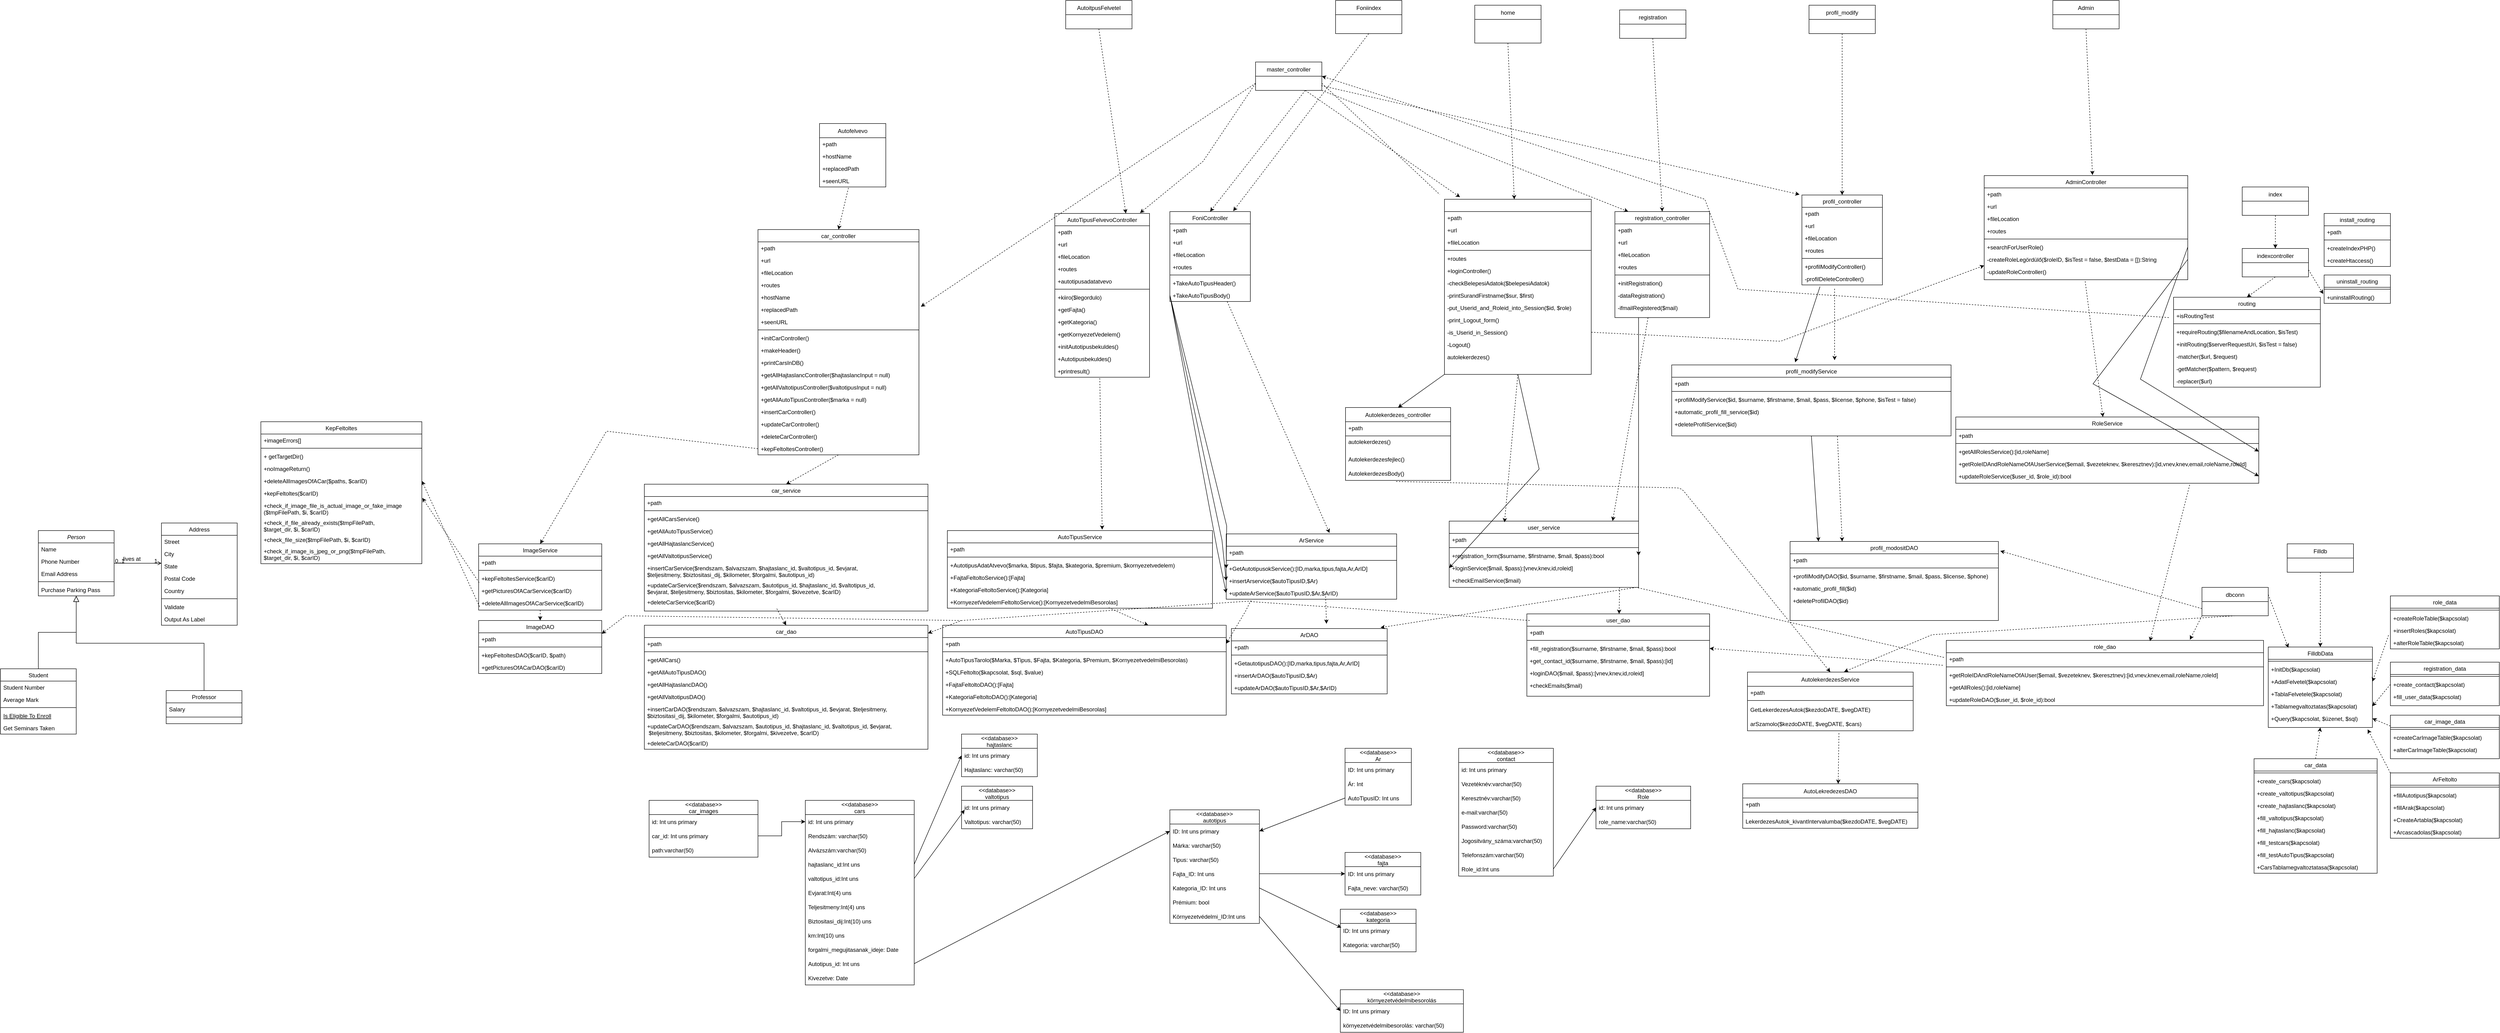<mxfile>
    <diagram id="C5RBs43oDa-KdzZeNtuy" name="Page-1">
        <mxGraphModel dx="2681" dy="1634" grid="1" gridSize="10" guides="1" tooltips="1" connect="1" arrows="1" fold="1" page="1" pageScale="1" pageWidth="827" pageHeight="1169" math="0" shadow="0">
            <root>
                <mxCell id="WIyWlLk6GJQsqaUBKTNV-0"/>
                <mxCell id="WIyWlLk6GJQsqaUBKTNV-1" parent="WIyWlLk6GJQsqaUBKTNV-0"/>
                <mxCell id="zkfFHV4jXpPFQw0GAbJ--0" value="Person" style="swimlane;fontStyle=2;align=center;verticalAlign=top;childLayout=stackLayout;horizontal=1;startSize=26;horizontalStack=0;resizeParent=1;resizeLast=0;collapsible=1;marginBottom=0;rounded=0;shadow=0;strokeWidth=1;" parent="WIyWlLk6GJQsqaUBKTNV-1" vertex="1">
                    <mxGeometry x="-1520" y="90" width="160" height="138" as="geometry">
                        <mxRectangle x="230" y="140" width="160" height="26" as="alternateBounds"/>
                    </mxGeometry>
                </mxCell>
                <mxCell id="zkfFHV4jXpPFQw0GAbJ--1" value="Name" style="text;align=left;verticalAlign=top;spacingLeft=4;spacingRight=4;overflow=hidden;rotatable=0;points=[[0,0.5],[1,0.5]];portConstraint=eastwest;" parent="zkfFHV4jXpPFQw0GAbJ--0" vertex="1">
                    <mxGeometry y="26" width="160" height="26" as="geometry"/>
                </mxCell>
                <mxCell id="zkfFHV4jXpPFQw0GAbJ--2" value="Phone Number" style="text;align=left;verticalAlign=top;spacingLeft=4;spacingRight=4;overflow=hidden;rotatable=0;points=[[0,0.5],[1,0.5]];portConstraint=eastwest;rounded=0;shadow=0;html=0;" parent="zkfFHV4jXpPFQw0GAbJ--0" vertex="1">
                    <mxGeometry y="52" width="160" height="26" as="geometry"/>
                </mxCell>
                <mxCell id="zkfFHV4jXpPFQw0GAbJ--3" value="Email Address" style="text;align=left;verticalAlign=top;spacingLeft=4;spacingRight=4;overflow=hidden;rotatable=0;points=[[0,0.5],[1,0.5]];portConstraint=eastwest;rounded=0;shadow=0;html=0;" parent="zkfFHV4jXpPFQw0GAbJ--0" vertex="1">
                    <mxGeometry y="78" width="160" height="26" as="geometry"/>
                </mxCell>
                <mxCell id="zkfFHV4jXpPFQw0GAbJ--4" value="" style="line;html=1;strokeWidth=1;align=left;verticalAlign=middle;spacingTop=-1;spacingLeft=3;spacingRight=3;rotatable=0;labelPosition=right;points=[];portConstraint=eastwest;" parent="zkfFHV4jXpPFQw0GAbJ--0" vertex="1">
                    <mxGeometry y="104" width="160" height="8" as="geometry"/>
                </mxCell>
                <mxCell id="zkfFHV4jXpPFQw0GAbJ--5" value="Purchase Parking Pass" style="text;align=left;verticalAlign=top;spacingLeft=4;spacingRight=4;overflow=hidden;rotatable=0;points=[[0,0.5],[1,0.5]];portConstraint=eastwest;" parent="zkfFHV4jXpPFQw0GAbJ--0" vertex="1">
                    <mxGeometry y="112" width="160" height="26" as="geometry"/>
                </mxCell>
                <mxCell id="zkfFHV4jXpPFQw0GAbJ--6" value="Student" style="swimlane;fontStyle=0;align=center;verticalAlign=top;childLayout=stackLayout;horizontal=1;startSize=26;horizontalStack=0;resizeParent=1;resizeLast=0;collapsible=1;marginBottom=0;rounded=0;shadow=0;strokeWidth=1;" parent="WIyWlLk6GJQsqaUBKTNV-1" vertex="1">
                    <mxGeometry x="-1600" y="382" width="160" height="138" as="geometry">
                        <mxRectangle x="130" y="380" width="160" height="26" as="alternateBounds"/>
                    </mxGeometry>
                </mxCell>
                <mxCell id="zkfFHV4jXpPFQw0GAbJ--7" value="Student Number" style="text;align=left;verticalAlign=top;spacingLeft=4;spacingRight=4;overflow=hidden;rotatable=0;points=[[0,0.5],[1,0.5]];portConstraint=eastwest;" parent="zkfFHV4jXpPFQw0GAbJ--6" vertex="1">
                    <mxGeometry y="26" width="160" height="26" as="geometry"/>
                </mxCell>
                <mxCell id="zkfFHV4jXpPFQw0GAbJ--8" value="Average Mark" style="text;align=left;verticalAlign=top;spacingLeft=4;spacingRight=4;overflow=hidden;rotatable=0;points=[[0,0.5],[1,0.5]];portConstraint=eastwest;rounded=0;shadow=0;html=0;" parent="zkfFHV4jXpPFQw0GAbJ--6" vertex="1">
                    <mxGeometry y="52" width="160" height="26" as="geometry"/>
                </mxCell>
                <mxCell id="zkfFHV4jXpPFQw0GAbJ--9" value="" style="line;html=1;strokeWidth=1;align=left;verticalAlign=middle;spacingTop=-1;spacingLeft=3;spacingRight=3;rotatable=0;labelPosition=right;points=[];portConstraint=eastwest;" parent="zkfFHV4jXpPFQw0GAbJ--6" vertex="1">
                    <mxGeometry y="78" width="160" height="8" as="geometry"/>
                </mxCell>
                <mxCell id="zkfFHV4jXpPFQw0GAbJ--10" value="Is Eligible To Enroll" style="text;align=left;verticalAlign=top;spacingLeft=4;spacingRight=4;overflow=hidden;rotatable=0;points=[[0,0.5],[1,0.5]];portConstraint=eastwest;fontStyle=4" parent="zkfFHV4jXpPFQw0GAbJ--6" vertex="1">
                    <mxGeometry y="86" width="160" height="26" as="geometry"/>
                </mxCell>
                <mxCell id="zkfFHV4jXpPFQw0GAbJ--11" value="Get Seminars Taken" style="text;align=left;verticalAlign=top;spacingLeft=4;spacingRight=4;overflow=hidden;rotatable=0;points=[[0,0.5],[1,0.5]];portConstraint=eastwest;" parent="zkfFHV4jXpPFQw0GAbJ--6" vertex="1">
                    <mxGeometry y="112" width="160" height="26" as="geometry"/>
                </mxCell>
                <mxCell id="zkfFHV4jXpPFQw0GAbJ--12" value="" style="endArrow=block;endSize=10;endFill=0;shadow=0;strokeWidth=1;rounded=0;edgeStyle=elbowEdgeStyle;elbow=vertical;" parent="WIyWlLk6GJQsqaUBKTNV-1" source="zkfFHV4jXpPFQw0GAbJ--6" target="zkfFHV4jXpPFQw0GAbJ--0" edge="1">
                    <mxGeometry width="160" relative="1" as="geometry">
                        <mxPoint x="200" y="203" as="sourcePoint"/>
                        <mxPoint x="200" y="203" as="targetPoint"/>
                    </mxGeometry>
                </mxCell>
                <mxCell id="zkfFHV4jXpPFQw0GAbJ--13" value="Professor" style="swimlane;fontStyle=0;align=center;verticalAlign=top;childLayout=stackLayout;horizontal=1;startSize=26;horizontalStack=0;resizeParent=1;resizeLast=0;collapsible=1;marginBottom=0;rounded=0;shadow=0;strokeWidth=1;" parent="WIyWlLk6GJQsqaUBKTNV-1" vertex="1">
                    <mxGeometry x="-1250" y="428" width="160" height="70" as="geometry">
                        <mxRectangle x="340" y="380" width="170" height="26" as="alternateBounds"/>
                    </mxGeometry>
                </mxCell>
                <mxCell id="zkfFHV4jXpPFQw0GAbJ--14" value="Salary" style="text;align=left;verticalAlign=top;spacingLeft=4;spacingRight=4;overflow=hidden;rotatable=0;points=[[0,0.5],[1,0.5]];portConstraint=eastwest;" parent="zkfFHV4jXpPFQw0GAbJ--13" vertex="1">
                    <mxGeometry y="26" width="160" height="26" as="geometry"/>
                </mxCell>
                <mxCell id="zkfFHV4jXpPFQw0GAbJ--15" value="" style="line;html=1;strokeWidth=1;align=left;verticalAlign=middle;spacingTop=-1;spacingLeft=3;spacingRight=3;rotatable=0;labelPosition=right;points=[];portConstraint=eastwest;" parent="zkfFHV4jXpPFQw0GAbJ--13" vertex="1">
                    <mxGeometry y="52" width="160" height="8" as="geometry"/>
                </mxCell>
                <mxCell id="zkfFHV4jXpPFQw0GAbJ--16" value="" style="endArrow=block;endSize=10;endFill=0;shadow=0;strokeWidth=1;rounded=0;edgeStyle=elbowEdgeStyle;elbow=vertical;" parent="WIyWlLk6GJQsqaUBKTNV-1" source="zkfFHV4jXpPFQw0GAbJ--13" target="zkfFHV4jXpPFQw0GAbJ--0" edge="1">
                    <mxGeometry width="160" relative="1" as="geometry">
                        <mxPoint x="210" y="373" as="sourcePoint"/>
                        <mxPoint x="310" y="271" as="targetPoint"/>
                    </mxGeometry>
                </mxCell>
                <mxCell id="zkfFHV4jXpPFQw0GAbJ--17" value="Address" style="swimlane;fontStyle=0;align=center;verticalAlign=top;childLayout=stackLayout;horizontal=1;startSize=26;horizontalStack=0;resizeParent=1;resizeLast=0;collapsible=1;marginBottom=0;rounded=0;shadow=0;strokeWidth=1;" parent="WIyWlLk6GJQsqaUBKTNV-1" vertex="1">
                    <mxGeometry x="-1260" y="74" width="160" height="216" as="geometry">
                        <mxRectangle x="550" y="140" width="160" height="26" as="alternateBounds"/>
                    </mxGeometry>
                </mxCell>
                <mxCell id="zkfFHV4jXpPFQw0GAbJ--18" value="Street" style="text;align=left;verticalAlign=top;spacingLeft=4;spacingRight=4;overflow=hidden;rotatable=0;points=[[0,0.5],[1,0.5]];portConstraint=eastwest;" parent="zkfFHV4jXpPFQw0GAbJ--17" vertex="1">
                    <mxGeometry y="26" width="160" height="26" as="geometry"/>
                </mxCell>
                <mxCell id="zkfFHV4jXpPFQw0GAbJ--19" value="City" style="text;align=left;verticalAlign=top;spacingLeft=4;spacingRight=4;overflow=hidden;rotatable=0;points=[[0,0.5],[1,0.5]];portConstraint=eastwest;rounded=0;shadow=0;html=0;" parent="zkfFHV4jXpPFQw0GAbJ--17" vertex="1">
                    <mxGeometry y="52" width="160" height="26" as="geometry"/>
                </mxCell>
                <mxCell id="zkfFHV4jXpPFQw0GAbJ--20" value="State" style="text;align=left;verticalAlign=top;spacingLeft=4;spacingRight=4;overflow=hidden;rotatable=0;points=[[0,0.5],[1,0.5]];portConstraint=eastwest;rounded=0;shadow=0;html=0;" parent="zkfFHV4jXpPFQw0GAbJ--17" vertex="1">
                    <mxGeometry y="78" width="160" height="26" as="geometry"/>
                </mxCell>
                <mxCell id="zkfFHV4jXpPFQw0GAbJ--21" value="Postal Code" style="text;align=left;verticalAlign=top;spacingLeft=4;spacingRight=4;overflow=hidden;rotatable=0;points=[[0,0.5],[1,0.5]];portConstraint=eastwest;rounded=0;shadow=0;html=0;" parent="zkfFHV4jXpPFQw0GAbJ--17" vertex="1">
                    <mxGeometry y="104" width="160" height="26" as="geometry"/>
                </mxCell>
                <mxCell id="zkfFHV4jXpPFQw0GAbJ--22" value="Country" style="text;align=left;verticalAlign=top;spacingLeft=4;spacingRight=4;overflow=hidden;rotatable=0;points=[[0,0.5],[1,0.5]];portConstraint=eastwest;rounded=0;shadow=0;html=0;" parent="zkfFHV4jXpPFQw0GAbJ--17" vertex="1">
                    <mxGeometry y="130" width="160" height="26" as="geometry"/>
                </mxCell>
                <mxCell id="zkfFHV4jXpPFQw0GAbJ--23" value="" style="line;html=1;strokeWidth=1;align=left;verticalAlign=middle;spacingTop=-1;spacingLeft=3;spacingRight=3;rotatable=0;labelPosition=right;points=[];portConstraint=eastwest;" parent="zkfFHV4jXpPFQw0GAbJ--17" vertex="1">
                    <mxGeometry y="156" width="160" height="8" as="geometry"/>
                </mxCell>
                <mxCell id="zkfFHV4jXpPFQw0GAbJ--24" value="Validate" style="text;align=left;verticalAlign=top;spacingLeft=4;spacingRight=4;overflow=hidden;rotatable=0;points=[[0,0.5],[1,0.5]];portConstraint=eastwest;" parent="zkfFHV4jXpPFQw0GAbJ--17" vertex="1">
                    <mxGeometry y="164" width="160" height="26" as="geometry"/>
                </mxCell>
                <mxCell id="zkfFHV4jXpPFQw0GAbJ--25" value="Output As Label" style="text;align=left;verticalAlign=top;spacingLeft=4;spacingRight=4;overflow=hidden;rotatable=0;points=[[0,0.5],[1,0.5]];portConstraint=eastwest;" parent="zkfFHV4jXpPFQw0GAbJ--17" vertex="1">
                    <mxGeometry y="190" width="160" height="26" as="geometry"/>
                </mxCell>
                <mxCell id="zkfFHV4jXpPFQw0GAbJ--26" value="" style="endArrow=open;shadow=0;strokeWidth=1;rounded=0;endFill=1;edgeStyle=elbowEdgeStyle;elbow=vertical;" parent="WIyWlLk6GJQsqaUBKTNV-1" source="zkfFHV4jXpPFQw0GAbJ--0" target="zkfFHV4jXpPFQw0GAbJ--17" edge="1">
                    <mxGeometry x="0.5" y="41" relative="1" as="geometry">
                        <mxPoint x="380" y="192" as="sourcePoint"/>
                        <mxPoint x="540" y="192" as="targetPoint"/>
                        <mxPoint x="-40" y="32" as="offset"/>
                    </mxGeometry>
                </mxCell>
                <mxCell id="zkfFHV4jXpPFQw0GAbJ--27" value="0..1" style="resizable=0;align=left;verticalAlign=bottom;labelBackgroundColor=none;fontSize=12;" parent="zkfFHV4jXpPFQw0GAbJ--26" connectable="0" vertex="1">
                    <mxGeometry x="-1" relative="1" as="geometry">
                        <mxPoint y="4" as="offset"/>
                    </mxGeometry>
                </mxCell>
                <mxCell id="zkfFHV4jXpPFQw0GAbJ--28" value="1" style="resizable=0;align=right;verticalAlign=bottom;labelBackgroundColor=none;fontSize=12;" parent="zkfFHV4jXpPFQw0GAbJ--26" connectable="0" vertex="1">
                    <mxGeometry x="1" relative="1" as="geometry">
                        <mxPoint x="-7" y="4" as="offset"/>
                    </mxGeometry>
                </mxCell>
                <mxCell id="zkfFHV4jXpPFQw0GAbJ--29" value="lives at" style="text;html=1;resizable=0;points=[];;align=center;verticalAlign=middle;labelBackgroundColor=none;rounded=0;shadow=0;strokeWidth=1;fontSize=12;" parent="zkfFHV4jXpPFQw0GAbJ--26" vertex="1" connectable="0">
                    <mxGeometry x="0.5" y="49" relative="1" as="geometry">
                        <mxPoint x="-38" y="40" as="offset"/>
                    </mxGeometry>
                </mxCell>
                <mxCell id="dz25y3uaAjt0BuEXkS1v-12" value="&lt;&lt;database&gt;&gt; &#10;cars" style="swimlane;fontStyle=0;childLayout=stackLayout;horizontal=1;startSize=30;horizontalStack=0;resizeParent=1;resizeParentMax=0;resizeLast=0;collapsible=1;marginBottom=0;" parent="WIyWlLk6GJQsqaUBKTNV-1" vertex="1">
                    <mxGeometry x="100" y="660" width="230" height="390" as="geometry"/>
                </mxCell>
                <mxCell id="dz25y3uaAjt0BuEXkS1v-13" value="id: Int uns primary" style="text;strokeColor=none;fillColor=none;align=left;verticalAlign=middle;spacingLeft=4;spacingRight=4;overflow=hidden;points=[[0,0.5],[1,0.5]];portConstraint=eastwest;rotatable=0;" parent="dz25y3uaAjt0BuEXkS1v-12" vertex="1">
                    <mxGeometry y="30" width="230" height="30" as="geometry"/>
                </mxCell>
                <mxCell id="dz25y3uaAjt0BuEXkS1v-14" value="Rendszám: varchar(50)" style="text;strokeColor=none;fillColor=none;align=left;verticalAlign=middle;spacingLeft=4;spacingRight=4;overflow=hidden;points=[[0,0.5],[1,0.5]];portConstraint=eastwest;rotatable=0;" parent="dz25y3uaAjt0BuEXkS1v-12" vertex="1">
                    <mxGeometry y="60" width="230" height="30" as="geometry"/>
                </mxCell>
                <mxCell id="dz25y3uaAjt0BuEXkS1v-15" value="Alvázszám:varchar(50)" style="text;strokeColor=none;fillColor=none;align=left;verticalAlign=middle;spacingLeft=4;spacingRight=4;overflow=hidden;points=[[0,0.5],[1,0.5]];portConstraint=eastwest;rotatable=0;" parent="dz25y3uaAjt0BuEXkS1v-12" vertex="1">
                    <mxGeometry y="90" width="230" height="30" as="geometry"/>
                </mxCell>
                <mxCell id="dz25y3uaAjt0BuEXkS1v-16" value="hajtaslanc_id:Int uns" style="text;strokeColor=none;fillColor=none;align=left;verticalAlign=middle;spacingLeft=4;spacingRight=4;overflow=hidden;points=[[0,0.5],[1,0.5]];portConstraint=eastwest;rotatable=0;" parent="dz25y3uaAjt0BuEXkS1v-12" vertex="1">
                    <mxGeometry y="120" width="230" height="30" as="geometry"/>
                </mxCell>
                <mxCell id="dz25y3uaAjt0BuEXkS1v-17" value="valtotipus_id:Int uns" style="text;strokeColor=none;fillColor=none;align=left;verticalAlign=middle;spacingLeft=4;spacingRight=4;overflow=hidden;points=[[0,0.5],[1,0.5]];portConstraint=eastwest;rotatable=0;" parent="dz25y3uaAjt0BuEXkS1v-12" vertex="1">
                    <mxGeometry y="150" width="230" height="30" as="geometry"/>
                </mxCell>
                <mxCell id="dz25y3uaAjt0BuEXkS1v-18" value="Evjarat:Int(4) uns" style="text;strokeColor=none;fillColor=none;align=left;verticalAlign=middle;spacingLeft=4;spacingRight=4;overflow=hidden;points=[[0,0.5],[1,0.5]];portConstraint=eastwest;rotatable=0;" parent="dz25y3uaAjt0BuEXkS1v-12" vertex="1">
                    <mxGeometry y="180" width="230" height="30" as="geometry"/>
                </mxCell>
                <mxCell id="dz25y3uaAjt0BuEXkS1v-19" value="Teljesitmeny:Int(4) uns" style="text;strokeColor=none;fillColor=none;align=left;verticalAlign=middle;spacingLeft=4;spacingRight=4;overflow=hidden;points=[[0,0.5],[1,0.5]];portConstraint=eastwest;rotatable=0;" parent="dz25y3uaAjt0BuEXkS1v-12" vertex="1">
                    <mxGeometry y="210" width="230" height="30" as="geometry"/>
                </mxCell>
                <mxCell id="dz25y3uaAjt0BuEXkS1v-20" value="Biztositasi_dij:Int(10) uns" style="text;strokeColor=none;fillColor=none;align=left;verticalAlign=middle;spacingLeft=4;spacingRight=4;overflow=hidden;points=[[0,0.5],[1,0.5]];portConstraint=eastwest;rotatable=0;" parent="dz25y3uaAjt0BuEXkS1v-12" vertex="1">
                    <mxGeometry y="240" width="230" height="30" as="geometry"/>
                </mxCell>
                <mxCell id="dz25y3uaAjt0BuEXkS1v-21" value="km:Int(10) uns" style="text;strokeColor=none;fillColor=none;align=left;verticalAlign=middle;spacingLeft=4;spacingRight=4;overflow=hidden;points=[[0,0.5],[1,0.5]];portConstraint=eastwest;rotatable=0;" parent="dz25y3uaAjt0BuEXkS1v-12" vertex="1">
                    <mxGeometry y="270" width="230" height="30" as="geometry"/>
                </mxCell>
                <mxCell id="dz25y3uaAjt0BuEXkS1v-22" value="forgalmi_megujitasanak_ideje: Date" style="text;strokeColor=none;fillColor=none;align=left;verticalAlign=middle;spacingLeft=4;spacingRight=4;overflow=hidden;points=[[0,0.5],[1,0.5]];portConstraint=eastwest;rotatable=0;" parent="dz25y3uaAjt0BuEXkS1v-12" vertex="1">
                    <mxGeometry y="300" width="230" height="30" as="geometry"/>
                </mxCell>
                <mxCell id="dz25y3uaAjt0BuEXkS1v-24" value="Autotipus_id: Int uns" style="text;strokeColor=none;fillColor=none;align=left;verticalAlign=middle;spacingLeft=4;spacingRight=4;overflow=hidden;points=[[0,0.5],[1,0.5]];portConstraint=eastwest;rotatable=0;" parent="dz25y3uaAjt0BuEXkS1v-12" vertex="1">
                    <mxGeometry y="330" width="230" height="30" as="geometry"/>
                </mxCell>
                <mxCell id="dz25y3uaAjt0BuEXkS1v-25" value="Kivezetve: Date" style="text;strokeColor=none;fillColor=none;align=left;verticalAlign=middle;spacingLeft=4;spacingRight=4;overflow=hidden;points=[[0,0.5],[1,0.5]];portConstraint=eastwest;rotatable=0;" parent="dz25y3uaAjt0BuEXkS1v-12" vertex="1">
                    <mxGeometry y="360" width="230" height="30" as="geometry"/>
                </mxCell>
                <mxCell id="dz25y3uaAjt0BuEXkS1v-26" value="&lt;&lt;database&gt;&gt; &#10;hajtaslanc" style="swimlane;fontStyle=0;childLayout=stackLayout;horizontal=1;startSize=30;horizontalStack=0;resizeParent=1;resizeParentMax=0;resizeLast=0;collapsible=1;marginBottom=0;" parent="WIyWlLk6GJQsqaUBKTNV-1" vertex="1">
                    <mxGeometry x="430" y="520" width="160" height="90" as="geometry"/>
                </mxCell>
                <mxCell id="dz25y3uaAjt0BuEXkS1v-27" value="id: Int uns primary" style="text;strokeColor=none;fillColor=none;align=left;verticalAlign=middle;spacingLeft=4;spacingRight=4;overflow=hidden;points=[[0,0.5],[1,0.5]];portConstraint=eastwest;rotatable=0;" parent="dz25y3uaAjt0BuEXkS1v-26" vertex="1">
                    <mxGeometry y="30" width="160" height="30" as="geometry"/>
                </mxCell>
                <mxCell id="dz25y3uaAjt0BuEXkS1v-28" value="Hajtaslanc: varchar(50)" style="text;strokeColor=none;fillColor=none;align=left;verticalAlign=middle;spacingLeft=4;spacingRight=4;overflow=hidden;points=[[0,0.5],[1,0.5]];portConstraint=eastwest;rotatable=0;" parent="dz25y3uaAjt0BuEXkS1v-26" vertex="1">
                    <mxGeometry y="60" width="160" height="30" as="geometry"/>
                </mxCell>
                <mxCell id="dz25y3uaAjt0BuEXkS1v-45" value="&lt;&lt;database&gt;&gt; &#10;valtotipus" style="swimlane;fontStyle=0;childLayout=stackLayout;horizontal=1;startSize=30;horizontalStack=0;resizeParent=1;resizeParentMax=0;resizeLast=0;collapsible=1;marginBottom=0;" parent="WIyWlLk6GJQsqaUBKTNV-1" vertex="1">
                    <mxGeometry x="430" y="630" width="150" height="90" as="geometry"/>
                </mxCell>
                <mxCell id="dz25y3uaAjt0BuEXkS1v-46" value="id: Int uns primary" style="text;strokeColor=none;fillColor=none;align=left;verticalAlign=middle;spacingLeft=4;spacingRight=4;overflow=hidden;points=[[0,0.5],[1,0.5]];portConstraint=eastwest;rotatable=0;" parent="dz25y3uaAjt0BuEXkS1v-45" vertex="1">
                    <mxGeometry y="30" width="150" height="30" as="geometry"/>
                </mxCell>
                <mxCell id="dz25y3uaAjt0BuEXkS1v-47" value="Valtotipus: varchar(50)" style="text;strokeColor=none;fillColor=none;align=left;verticalAlign=middle;spacingLeft=4;spacingRight=4;overflow=hidden;points=[[0,0.5],[1,0.5]];portConstraint=eastwest;rotatable=0;" parent="dz25y3uaAjt0BuEXkS1v-45" vertex="1">
                    <mxGeometry y="60" width="150" height="30" as="geometry"/>
                </mxCell>
                <mxCell id="dz25y3uaAjt0BuEXkS1v-49" value="" style="endArrow=classic;html=1;rounded=0;entryX=0.043;entryY=0.667;entryDx=0;entryDy=0;entryPerimeter=0;exitX=1;exitY=0.5;exitDx=0;exitDy=0;" parent="WIyWlLk6GJQsqaUBKTNV-1" source="dz25y3uaAjt0BuEXkS1v-17" target="dz25y3uaAjt0BuEXkS1v-46" edge="1">
                    <mxGeometry relative="1" as="geometry">
                        <mxPoint x="960" y="600" as="sourcePoint"/>
                        <mxPoint x="1060" y="600" as="targetPoint"/>
                    </mxGeometry>
                </mxCell>
                <mxCell id="dz25y3uaAjt0BuEXkS1v-51" value="&lt;&lt;database&gt;&gt; &#10;autotipus" style="swimlane;fontStyle=0;childLayout=stackLayout;horizontal=1;startSize=30;horizontalStack=0;resizeParent=1;resizeParentMax=0;resizeLast=0;collapsible=1;marginBottom=0;" parent="WIyWlLk6GJQsqaUBKTNV-1" vertex="1">
                    <mxGeometry x="870" y="680" width="189" height="240" as="geometry"/>
                </mxCell>
                <mxCell id="dz25y3uaAjt0BuEXkS1v-52" value="ID: Int uns primary" style="text;strokeColor=none;fillColor=none;align=left;verticalAlign=middle;spacingLeft=4;spacingRight=4;overflow=hidden;points=[[0,0.5],[1,0.5]];portConstraint=eastwest;rotatable=0;" parent="dz25y3uaAjt0BuEXkS1v-51" vertex="1">
                    <mxGeometry y="30" width="189" height="30" as="geometry"/>
                </mxCell>
                <mxCell id="dz25y3uaAjt0BuEXkS1v-53" value="Márka: varchar(50)" style="text;strokeColor=none;fillColor=none;align=left;verticalAlign=middle;spacingLeft=4;spacingRight=4;overflow=hidden;points=[[0,0.5],[1,0.5]];portConstraint=eastwest;rotatable=0;" parent="dz25y3uaAjt0BuEXkS1v-51" vertex="1">
                    <mxGeometry y="60" width="189" height="30" as="geometry"/>
                </mxCell>
                <mxCell id="dz25y3uaAjt0BuEXkS1v-54" value="Tipus: varchar(50)" style="text;strokeColor=none;fillColor=none;align=left;verticalAlign=middle;spacingLeft=4;spacingRight=4;overflow=hidden;points=[[0,0.5],[1,0.5]];portConstraint=eastwest;rotatable=0;" parent="dz25y3uaAjt0BuEXkS1v-51" vertex="1">
                    <mxGeometry y="90" width="189" height="30" as="geometry"/>
                </mxCell>
                <mxCell id="dz25y3uaAjt0BuEXkS1v-55" value="Fajta_ID: Int uns" style="text;strokeColor=none;fillColor=none;align=left;verticalAlign=middle;spacingLeft=4;spacingRight=4;overflow=hidden;points=[[0,0.5],[1,0.5]];portConstraint=eastwest;rotatable=0;" parent="dz25y3uaAjt0BuEXkS1v-51" vertex="1">
                    <mxGeometry y="120" width="189" height="30" as="geometry"/>
                </mxCell>
                <mxCell id="dz25y3uaAjt0BuEXkS1v-56" value="Kategoria_ID: Int uns" style="text;strokeColor=none;fillColor=none;align=left;verticalAlign=middle;spacingLeft=4;spacingRight=4;overflow=hidden;points=[[0,0.5],[1,0.5]];portConstraint=eastwest;rotatable=0;" parent="dz25y3uaAjt0BuEXkS1v-51" vertex="1">
                    <mxGeometry y="150" width="189" height="30" as="geometry"/>
                </mxCell>
                <mxCell id="dz25y3uaAjt0BuEXkS1v-57" value="Prémium: bool" style="text;strokeColor=none;fillColor=none;align=left;verticalAlign=middle;spacingLeft=4;spacingRight=4;overflow=hidden;points=[[0,0.5],[1,0.5]];portConstraint=eastwest;rotatable=0;" parent="dz25y3uaAjt0BuEXkS1v-51" vertex="1">
                    <mxGeometry y="180" width="189" height="30" as="geometry"/>
                </mxCell>
                <mxCell id="dz25y3uaAjt0BuEXkS1v-58" value="Környezetvédelmi_ID:Int uns" style="text;strokeColor=none;fillColor=none;align=left;verticalAlign=middle;spacingLeft=4;spacingRight=4;overflow=hidden;points=[[0,0.5],[1,0.5]];portConstraint=eastwest;rotatable=0;" parent="dz25y3uaAjt0BuEXkS1v-51" vertex="1">
                    <mxGeometry y="210" width="189" height="30" as="geometry"/>
                </mxCell>
                <mxCell id="dz25y3uaAjt0BuEXkS1v-59" value="" style="endArrow=classic;html=1;rounded=0;exitX=1;exitY=0.5;exitDx=0;exitDy=0;entryX=0;entryY=0.5;entryDx=0;entryDy=0;" parent="WIyWlLk6GJQsqaUBKTNV-1" source="dz25y3uaAjt0BuEXkS1v-24" target="dz25y3uaAjt0BuEXkS1v-52" edge="1">
                    <mxGeometry relative="1" as="geometry">
                        <mxPoint x="960" y="600" as="sourcePoint"/>
                        <mxPoint x="1060" y="600" as="targetPoint"/>
                    </mxGeometry>
                </mxCell>
                <mxCell id="dz25y3uaAjt0BuEXkS1v-61" value="&lt;&lt;database&gt;&gt; &#10;fajta" style="swimlane;fontStyle=0;childLayout=stackLayout;horizontal=1;startSize=30;horizontalStack=0;resizeParent=1;resizeParentMax=0;resizeLast=0;collapsible=1;marginBottom=0;" parent="WIyWlLk6GJQsqaUBKTNV-1" vertex="1">
                    <mxGeometry x="1240" y="770" width="160" height="90" as="geometry"/>
                </mxCell>
                <mxCell id="dz25y3uaAjt0BuEXkS1v-62" value="ID: Int uns primary" style="text;strokeColor=none;fillColor=none;align=left;verticalAlign=middle;spacingLeft=4;spacingRight=4;overflow=hidden;points=[[0,0.5],[1,0.5]];portConstraint=eastwest;rotatable=0;" parent="dz25y3uaAjt0BuEXkS1v-61" vertex="1">
                    <mxGeometry y="30" width="160" height="30" as="geometry"/>
                </mxCell>
                <mxCell id="dz25y3uaAjt0BuEXkS1v-63" value="Fajta_neve: varchar(50)" style="text;strokeColor=none;fillColor=none;align=left;verticalAlign=middle;spacingLeft=4;spacingRight=4;overflow=hidden;points=[[0,0.5],[1,0.5]];portConstraint=eastwest;rotatable=0;" parent="dz25y3uaAjt0BuEXkS1v-61" vertex="1">
                    <mxGeometry y="60" width="160" height="30" as="geometry"/>
                </mxCell>
                <mxCell id="dz25y3uaAjt0BuEXkS1v-69" value="" style="endArrow=classic;html=1;rounded=0;exitX=1;exitY=0.5;exitDx=0;exitDy=0;entryX=0;entryY=0.5;entryDx=0;entryDy=0;" parent="WIyWlLk6GJQsqaUBKTNV-1" source="dz25y3uaAjt0BuEXkS1v-55" target="dz25y3uaAjt0BuEXkS1v-62" edge="1">
                    <mxGeometry width="50" height="50" relative="1" as="geometry">
                        <mxPoint x="1420" y="800" as="sourcePoint"/>
                        <mxPoint x="1290" y="610" as="targetPoint"/>
                    </mxGeometry>
                </mxCell>
                <mxCell id="dz25y3uaAjt0BuEXkS1v-70" value="&lt;&lt;database&gt;&gt; &#10;kategoria" style="swimlane;fontStyle=0;childLayout=stackLayout;horizontal=1;startSize=30;horizontalStack=0;resizeParent=1;resizeParentMax=0;resizeLast=0;collapsible=1;marginBottom=0;" parent="WIyWlLk6GJQsqaUBKTNV-1" vertex="1">
                    <mxGeometry x="1230" y="890" width="160" height="90" as="geometry"/>
                </mxCell>
                <mxCell id="dz25y3uaAjt0BuEXkS1v-71" value="ID: Int uns primary" style="text;strokeColor=none;fillColor=none;align=left;verticalAlign=middle;spacingLeft=4;spacingRight=4;overflow=hidden;points=[[0,0.5],[1,0.5]];portConstraint=eastwest;rotatable=0;" parent="dz25y3uaAjt0BuEXkS1v-70" vertex="1">
                    <mxGeometry y="30" width="160" height="30" as="geometry"/>
                </mxCell>
                <mxCell id="dz25y3uaAjt0BuEXkS1v-72" value="Kategoria: varchar(50)" style="text;strokeColor=none;fillColor=none;align=left;verticalAlign=middle;spacingLeft=4;spacingRight=4;overflow=hidden;points=[[0,0.5],[1,0.5]];portConstraint=eastwest;rotatable=0;" parent="dz25y3uaAjt0BuEXkS1v-70" vertex="1">
                    <mxGeometry y="60" width="160" height="30" as="geometry"/>
                </mxCell>
                <mxCell id="dz25y3uaAjt0BuEXkS1v-73" value="" style="endArrow=classic;html=1;rounded=0;exitX=1;exitY=0.5;exitDx=0;exitDy=0;entryX=0.013;entryY=0.3;entryDx=0;entryDy=0;entryPerimeter=0;" parent="WIyWlLk6GJQsqaUBKTNV-1" source="dz25y3uaAjt0BuEXkS1v-56" target="dz25y3uaAjt0BuEXkS1v-71" edge="1">
                    <mxGeometry width="50" height="50" relative="1" as="geometry">
                        <mxPoint x="1240" y="660" as="sourcePoint"/>
                        <mxPoint x="1290" y="610" as="targetPoint"/>
                    </mxGeometry>
                </mxCell>
                <mxCell id="dz25y3uaAjt0BuEXkS1v-74" value="&lt;&lt;database&gt;&gt; &#10;Ar" style="swimlane;fontStyle=0;childLayout=stackLayout;horizontal=1;startSize=30;horizontalStack=0;resizeParent=1;resizeParentMax=0;resizeLast=0;collapsible=1;marginBottom=0;" parent="WIyWlLk6GJQsqaUBKTNV-1" vertex="1">
                    <mxGeometry x="1240" y="550" width="140" height="120" as="geometry"/>
                </mxCell>
                <mxCell id="dz25y3uaAjt0BuEXkS1v-75" value="ID: Int uns primary" style="text;strokeColor=none;fillColor=none;align=left;verticalAlign=middle;spacingLeft=4;spacingRight=4;overflow=hidden;points=[[0,0.5],[1,0.5]];portConstraint=eastwest;rotatable=0;" parent="dz25y3uaAjt0BuEXkS1v-74" vertex="1">
                    <mxGeometry y="30" width="140" height="30" as="geometry"/>
                </mxCell>
                <mxCell id="dz25y3uaAjt0BuEXkS1v-76" value="Ár: Int" style="text;strokeColor=none;fillColor=none;align=left;verticalAlign=middle;spacingLeft=4;spacingRight=4;overflow=hidden;points=[[0,0.5],[1,0.5]];portConstraint=eastwest;rotatable=0;" parent="dz25y3uaAjt0BuEXkS1v-74" vertex="1">
                    <mxGeometry y="60" width="140" height="30" as="geometry"/>
                </mxCell>
                <mxCell id="dz25y3uaAjt0BuEXkS1v-77" value="AutoTipusID: Int uns" style="text;strokeColor=none;fillColor=none;align=left;verticalAlign=middle;spacingLeft=4;spacingRight=4;overflow=hidden;points=[[0,0.5],[1,0.5]];portConstraint=eastwest;rotatable=0;" parent="dz25y3uaAjt0BuEXkS1v-74" vertex="1">
                    <mxGeometry y="90" width="140" height="30" as="geometry"/>
                </mxCell>
                <mxCell id="dz25y3uaAjt0BuEXkS1v-79" value="" style="endArrow=classic;html=1;rounded=0;exitX=0;exitY=0.5;exitDx=0;exitDy=0;entryX=1;entryY=0.5;entryDx=0;entryDy=0;" parent="WIyWlLk6GJQsqaUBKTNV-1" source="dz25y3uaAjt0BuEXkS1v-77" target="dz25y3uaAjt0BuEXkS1v-52" edge="1">
                    <mxGeometry width="50" height="50" relative="1" as="geometry">
                        <mxPoint x="1240" y="660" as="sourcePoint"/>
                        <mxPoint x="1290" y="610" as="targetPoint"/>
                    </mxGeometry>
                </mxCell>
                <mxCell id="dz25y3uaAjt0BuEXkS1v-80" value="&lt;&lt;database&gt;&gt; &#10;contact" style="swimlane;fontStyle=0;childLayout=stackLayout;horizontal=1;startSize=30;horizontalStack=0;resizeParent=1;resizeParentMax=0;resizeLast=0;collapsible=1;marginBottom=0;" parent="WIyWlLk6GJQsqaUBKTNV-1" vertex="1">
                    <mxGeometry x="1480" y="550" width="200" height="270" as="geometry"/>
                </mxCell>
                <mxCell id="dz25y3uaAjt0BuEXkS1v-81" value="id: Int uns primary" style="text;strokeColor=none;fillColor=none;align=left;verticalAlign=middle;spacingLeft=4;spacingRight=4;overflow=hidden;points=[[0,0.5],[1,0.5]];portConstraint=eastwest;rotatable=0;" parent="dz25y3uaAjt0BuEXkS1v-80" vertex="1">
                    <mxGeometry y="30" width="200" height="30" as="geometry"/>
                </mxCell>
                <mxCell id="dz25y3uaAjt0BuEXkS1v-82" value="Vezetéknév:varchar(50)" style="text;strokeColor=none;fillColor=none;align=left;verticalAlign=middle;spacingLeft=4;spacingRight=4;overflow=hidden;points=[[0,0.5],[1,0.5]];portConstraint=eastwest;rotatable=0;" parent="dz25y3uaAjt0BuEXkS1v-80" vertex="1">
                    <mxGeometry y="60" width="200" height="30" as="geometry"/>
                </mxCell>
                <mxCell id="dz25y3uaAjt0BuEXkS1v-83" value="Keresztnév:varchar(50)" style="text;strokeColor=none;fillColor=none;align=left;verticalAlign=middle;spacingLeft=4;spacingRight=4;overflow=hidden;points=[[0,0.5],[1,0.5]];portConstraint=eastwest;rotatable=0;" parent="dz25y3uaAjt0BuEXkS1v-80" vertex="1">
                    <mxGeometry y="90" width="200" height="30" as="geometry"/>
                </mxCell>
                <mxCell id="dz25y3uaAjt0BuEXkS1v-84" value="e-mail:varchar(50)" style="text;strokeColor=none;fillColor=none;align=left;verticalAlign=middle;spacingLeft=4;spacingRight=4;overflow=hidden;points=[[0,0.5],[1,0.5]];portConstraint=eastwest;rotatable=0;" parent="dz25y3uaAjt0BuEXkS1v-80" vertex="1">
                    <mxGeometry y="120" width="200" height="30" as="geometry"/>
                </mxCell>
                <mxCell id="dz25y3uaAjt0BuEXkS1v-85" value="Password:varchar(50)" style="text;strokeColor=none;fillColor=none;align=left;verticalAlign=middle;spacingLeft=4;spacingRight=4;overflow=hidden;points=[[0,0.5],[1,0.5]];portConstraint=eastwest;rotatable=0;" parent="dz25y3uaAjt0BuEXkS1v-80" vertex="1">
                    <mxGeometry y="150" width="200" height="30" as="geometry"/>
                </mxCell>
                <mxCell id="dz25y3uaAjt0BuEXkS1v-86" value="Jogositvány_száma:varchar(50)" style="text;strokeColor=none;fillColor=none;align=left;verticalAlign=middle;spacingLeft=4;spacingRight=4;overflow=hidden;points=[[0,0.5],[1,0.5]];portConstraint=eastwest;rotatable=0;" parent="dz25y3uaAjt0BuEXkS1v-80" vertex="1">
                    <mxGeometry y="180" width="200" height="30" as="geometry"/>
                </mxCell>
                <mxCell id="dz25y3uaAjt0BuEXkS1v-87" value="Telefonszám:varchar(50)" style="text;strokeColor=none;fillColor=none;align=left;verticalAlign=middle;spacingLeft=4;spacingRight=4;overflow=hidden;points=[[0,0.5],[1,0.5]];portConstraint=eastwest;rotatable=0;" parent="dz25y3uaAjt0BuEXkS1v-80" vertex="1">
                    <mxGeometry y="210" width="200" height="30" as="geometry"/>
                </mxCell>
                <mxCell id="dz25y3uaAjt0BuEXkS1v-88" value="Role_id:Int uns" style="text;strokeColor=none;fillColor=none;align=left;verticalAlign=middle;spacingLeft=4;spacingRight=4;overflow=hidden;points=[[0,0.5],[1,0.5]];portConstraint=eastwest;rotatable=0;" parent="dz25y3uaAjt0BuEXkS1v-80" vertex="1">
                    <mxGeometry y="240" width="200" height="30" as="geometry"/>
                </mxCell>
                <mxCell id="dz25y3uaAjt0BuEXkS1v-89" value="" style="endArrow=classic;html=1;rounded=0;exitX=1;exitY=0.5;exitDx=0;exitDy=0;entryX=0;entryY=0.5;entryDx=0;entryDy=0;" parent="WIyWlLk6GJQsqaUBKTNV-1" source="dz25y3uaAjt0BuEXkS1v-16" target="dz25y3uaAjt0BuEXkS1v-27" edge="1">
                    <mxGeometry width="50" height="50" relative="1" as="geometry">
                        <mxPoint x="680" y="570" as="sourcePoint"/>
                        <mxPoint x="730" y="520" as="targetPoint"/>
                    </mxGeometry>
                </mxCell>
                <mxCell id="dz25y3uaAjt0BuEXkS1v-91" value="&lt;&lt;database&gt;&gt; &#10;Role" style="swimlane;fontStyle=0;childLayout=stackLayout;horizontal=1;startSize=30;horizontalStack=0;resizeParent=1;resizeParentMax=0;resizeLast=0;collapsible=1;marginBottom=0;" parent="WIyWlLk6GJQsqaUBKTNV-1" vertex="1">
                    <mxGeometry x="1770" y="630" width="200" height="90" as="geometry"/>
                </mxCell>
                <mxCell id="dz25y3uaAjt0BuEXkS1v-92" value="id: Int uns primary" style="text;strokeColor=none;fillColor=none;align=left;verticalAlign=middle;spacingLeft=4;spacingRight=4;overflow=hidden;points=[[0,0.5],[1,0.5]];portConstraint=eastwest;rotatable=0;" parent="dz25y3uaAjt0BuEXkS1v-91" vertex="1">
                    <mxGeometry y="30" width="200" height="30" as="geometry"/>
                </mxCell>
                <mxCell id="dz25y3uaAjt0BuEXkS1v-93" value="role_name:varchar(50)" style="text;strokeColor=none;fillColor=none;align=left;verticalAlign=middle;spacingLeft=4;spacingRight=4;overflow=hidden;points=[[0,0.5],[1,0.5]];portConstraint=eastwest;rotatable=0;" parent="dz25y3uaAjt0BuEXkS1v-91" vertex="1">
                    <mxGeometry y="60" width="200" height="30" as="geometry"/>
                </mxCell>
                <mxCell id="dz25y3uaAjt0BuEXkS1v-100" value="" style="endArrow=classic;html=1;rounded=0;exitX=1;exitY=0.5;exitDx=0;exitDy=0;entryX=0;entryY=0.5;entryDx=0;entryDy=0;" parent="WIyWlLk6GJQsqaUBKTNV-1" source="dz25y3uaAjt0BuEXkS1v-88" target="dz25y3uaAjt0BuEXkS1v-92" edge="1">
                    <mxGeometry width="50" height="50" relative="1" as="geometry">
                        <mxPoint x="1680" y="720" as="sourcePoint"/>
                        <mxPoint x="1730" y="670" as="targetPoint"/>
                    </mxGeometry>
                </mxCell>
                <mxCell id="dz25y3uaAjt0BuEXkS1v-102" value="&lt;&lt;database&gt;&gt; &#10;környezetvédelmibesorolás" style="swimlane;fontStyle=0;childLayout=stackLayout;horizontal=1;startSize=30;horizontalStack=0;resizeParent=1;resizeParentMax=0;resizeLast=0;collapsible=1;marginBottom=0;" parent="WIyWlLk6GJQsqaUBKTNV-1" vertex="1">
                    <mxGeometry x="1230" y="1060" width="260" height="90" as="geometry"/>
                </mxCell>
                <mxCell id="dz25y3uaAjt0BuEXkS1v-103" value="ID: Int uns primary" style="text;strokeColor=none;fillColor=none;align=left;verticalAlign=middle;spacingLeft=4;spacingRight=4;overflow=hidden;points=[[0,0.5],[1,0.5]];portConstraint=eastwest;rotatable=0;" parent="dz25y3uaAjt0BuEXkS1v-102" vertex="1">
                    <mxGeometry y="30" width="260" height="30" as="geometry"/>
                </mxCell>
                <mxCell id="dz25y3uaAjt0BuEXkS1v-104" value="környezetvédelmibesorolás: varchar(50)" style="text;strokeColor=none;fillColor=none;align=left;verticalAlign=middle;spacingLeft=4;spacingRight=4;overflow=hidden;points=[[0,0.5],[1,0.5]];portConstraint=eastwest;rotatable=0;" parent="dz25y3uaAjt0BuEXkS1v-102" vertex="1">
                    <mxGeometry y="60" width="260" height="30" as="geometry"/>
                </mxCell>
                <mxCell id="dz25y3uaAjt0BuEXkS1v-105" value="" style="endArrow=classic;html=1;rounded=0;exitX=1;exitY=0.5;exitDx=0;exitDy=0;entryX=0;entryY=0.5;entryDx=0;entryDy=0;" parent="WIyWlLk6GJQsqaUBKTNV-1" source="dz25y3uaAjt0BuEXkS1v-58" target="dz25y3uaAjt0BuEXkS1v-103" edge="1">
                    <mxGeometry width="50" height="50" relative="1" as="geometry">
                        <mxPoint x="1270" y="1090" as="sourcePoint"/>
                        <mxPoint x="1290" y="990" as="targetPoint"/>
                    </mxGeometry>
                </mxCell>
                <mxCell id="cDz6JJFCIIt2Pc6mQf5Q-9" value="user_dao" style="swimlane;fontStyle=0;align=center;verticalAlign=top;childLayout=stackLayout;horizontal=1;startSize=26;horizontalStack=0;resizeParent=1;resizeLast=0;collapsible=1;marginBottom=0;rounded=0;shadow=0;strokeWidth=1;" parent="WIyWlLk6GJQsqaUBKTNV-1" vertex="1">
                    <mxGeometry x="1624.04" y="266" width="385.96" height="174" as="geometry">
                        <mxRectangle x="130" y="380" width="160" height="26" as="alternateBounds"/>
                    </mxGeometry>
                </mxCell>
                <mxCell id="cDz6JJFCIIt2Pc6mQf5Q-10" value="+path" style="text;align=left;verticalAlign=top;spacingLeft=4;spacingRight=4;overflow=hidden;rotatable=0;points=[[0,0.5],[1,0.5]];portConstraint=eastwest;" parent="cDz6JJFCIIt2Pc6mQf5Q-9" vertex="1">
                    <mxGeometry y="26" width="385.96" height="26" as="geometry"/>
                </mxCell>
                <mxCell id="cDz6JJFCIIt2Pc6mQf5Q-12" value="" style="line;html=1;strokeWidth=1;align=left;verticalAlign=middle;spacingTop=-1;spacingLeft=3;spacingRight=3;rotatable=0;labelPosition=right;points=[];portConstraint=eastwest;" parent="cDz6JJFCIIt2Pc6mQf5Q-9" vertex="1">
                    <mxGeometry y="52" width="385.96" height="8" as="geometry"/>
                </mxCell>
                <mxCell id="cDz6JJFCIIt2Pc6mQf5Q-14" value="+fill_registration($surname, $firstname, $mail, $pass):bool" style="text;align=left;verticalAlign=top;spacingLeft=4;spacingRight=4;overflow=hidden;rotatable=0;points=[[0,0.5],[1,0.5]];portConstraint=eastwest;" parent="cDz6JJFCIIt2Pc6mQf5Q-9" vertex="1">
                    <mxGeometry y="60" width="385.96" height="26" as="geometry"/>
                </mxCell>
                <mxCell id="cDz6JJFCIIt2Pc6mQf5Q-16" value="+get_contact_id($surname, $firstname, $mail, $pass):[id]" style="text;align=left;verticalAlign=top;spacingLeft=4;spacingRight=4;overflow=hidden;rotatable=0;points=[[0,0.5],[1,0.5]];portConstraint=eastwest;" parent="cDz6JJFCIIt2Pc6mQf5Q-9" vertex="1">
                    <mxGeometry y="86" width="385.96" height="26" as="geometry"/>
                </mxCell>
                <mxCell id="cDz6JJFCIIt2Pc6mQf5Q-17" value="+loginDAO($mail, $pass):[vnev,knev,id,roleid]" style="text;align=left;verticalAlign=top;spacingLeft=4;spacingRight=4;overflow=hidden;rotatable=0;points=[[0,0.5],[1,0.5]];portConstraint=eastwest;" parent="cDz6JJFCIIt2Pc6mQf5Q-9" vertex="1">
                    <mxGeometry y="112" width="385.96" height="26" as="geometry"/>
                </mxCell>
                <mxCell id="mcm3Bw1QETVXiW2pbIsp-2" value="+checkEmails($mail)" style="text;align=left;verticalAlign=top;spacingLeft=4;spacingRight=4;overflow=hidden;rotatable=0;points=[[0,0.5],[1,0.5]];portConstraint=eastwest;" parent="cDz6JJFCIIt2Pc6mQf5Q-9" vertex="1">
                    <mxGeometry y="138" width="385.96" height="26" as="geometry"/>
                </mxCell>
                <mxCell id="cDz6JJFCIIt2Pc6mQf5Q-18" value="user_service" style="swimlane;fontStyle=0;align=center;verticalAlign=top;childLayout=stackLayout;horizontal=1;startSize=26;horizontalStack=0;resizeParent=1;resizeLast=0;collapsible=1;marginBottom=0;rounded=0;shadow=0;strokeWidth=1;" parent="WIyWlLk6GJQsqaUBKTNV-1" vertex="1">
                    <mxGeometry x="1460" y="70" width="400" height="140" as="geometry">
                        <mxRectangle x="130" y="380" width="160" height="26" as="alternateBounds"/>
                    </mxGeometry>
                </mxCell>
                <mxCell id="cDz6JJFCIIt2Pc6mQf5Q-19" value="+path" style="text;align=left;verticalAlign=top;spacingLeft=4;spacingRight=4;overflow=hidden;rotatable=0;points=[[0,0.5],[1,0.5]];portConstraint=eastwest;" parent="cDz6JJFCIIt2Pc6mQf5Q-18" vertex="1">
                    <mxGeometry y="26" width="400" height="26" as="geometry"/>
                </mxCell>
                <mxCell id="cDz6JJFCIIt2Pc6mQf5Q-20" value="" style="line;html=1;strokeWidth=1;align=left;verticalAlign=middle;spacingTop=-1;spacingLeft=3;spacingRight=3;rotatable=0;labelPosition=right;points=[];portConstraint=eastwest;" parent="cDz6JJFCIIt2Pc6mQf5Q-18" vertex="1">
                    <mxGeometry y="52" width="400" height="8" as="geometry"/>
                </mxCell>
                <mxCell id="cDz6JJFCIIt2Pc6mQf5Q-21" value="+registration_form($surname, $firstname, $mail, $pass):bool" style="text;align=left;verticalAlign=top;spacingLeft=4;spacingRight=4;overflow=hidden;rotatable=0;points=[[0,0.5],[1,0.5]];portConstraint=eastwest;" parent="cDz6JJFCIIt2Pc6mQf5Q-18" vertex="1">
                    <mxGeometry y="60" width="400" height="26" as="geometry"/>
                </mxCell>
                <mxCell id="cDz6JJFCIIt2Pc6mQf5Q-22" value="+loginService($mail, $pass):[vnev,knev,id,roleid]" style="text;align=left;verticalAlign=top;spacingLeft=4;spacingRight=4;overflow=hidden;rotatable=0;points=[[0,0.5],[1,0.5]];portConstraint=eastwest;" parent="cDz6JJFCIIt2Pc6mQf5Q-18" vertex="1">
                    <mxGeometry y="86" width="400" height="26" as="geometry"/>
                </mxCell>
                <mxCell id="mcm3Bw1QETVXiW2pbIsp-1" value="+checkEmailService($mail)" style="text;align=left;verticalAlign=top;spacingLeft=4;spacingRight=4;overflow=hidden;rotatable=0;points=[[0,0.5],[1,0.5]];portConstraint=eastwest;" parent="cDz6JJFCIIt2Pc6mQf5Q-18" vertex="1">
                    <mxGeometry y="112" width="400" height="26" as="geometry"/>
                </mxCell>
                <mxCell id="cDz6JJFCIIt2Pc6mQf5Q-24" value="" style="endArrow=classic;html=1;rounded=0;dashed=1;" parent="WIyWlLk6GJQsqaUBKTNV-1" target="cDz6JJFCIIt2Pc6mQf5Q-9" edge="1">
                    <mxGeometry width="50" height="50" relative="1" as="geometry">
                        <mxPoint x="1820" y="210" as="sourcePoint"/>
                        <mxPoint x="1664.04" y="196" as="targetPoint"/>
                    </mxGeometry>
                </mxCell>
                <mxCell id="cDz6JJFCIIt2Pc6mQf5Q-31" value="" style="endArrow=classic;html=1;rounded=0;entryX=0;entryY=0.5;entryDx=0;entryDy=0;exitX=0.5;exitY=1;exitDx=0;exitDy=0;" parent="WIyWlLk6GJQsqaUBKTNV-1" source="cDz6JJFCIIt2Pc6mQf5Q-25" target="cDz6JJFCIIt2Pc6mQf5Q-22" edge="1">
                    <mxGeometry width="50" height="50" relative="1" as="geometry">
                        <mxPoint x="1540" y="-280" as="sourcePoint"/>
                        <mxPoint x="1390" y="180" as="targetPoint"/>
                        <Array as="points">
                            <mxPoint x="1650" y="-40"/>
                        </Array>
                    </mxGeometry>
                </mxCell>
                <mxCell id="cDz6JJFCIIt2Pc6mQf5Q-39" value="" style="endArrow=classic;html=1;rounded=0;entryX=0.292;entryY=0.018;entryDx=0;entryDy=0;entryPerimeter=0;dashed=1;exitX=0.5;exitY=1;exitDx=0;exitDy=0;" parent="WIyWlLk6GJQsqaUBKTNV-1" source="cDz6JJFCIIt2Pc6mQf5Q-25" target="cDz6JJFCIIt2Pc6mQf5Q-18" edge="1">
                    <mxGeometry width="50" height="50" relative="1" as="geometry">
                        <mxPoint x="1597.56" y="-258.124" as="sourcePoint"/>
                        <mxPoint x="1480" as="targetPoint"/>
                    </mxGeometry>
                </mxCell>
                <mxCell id="cDz6JJFCIIt2Pc6mQf5Q-40" value="registration_controller" style="swimlane;fontStyle=0;align=center;verticalAlign=top;childLayout=stackLayout;horizontal=1;startSize=26;horizontalStack=0;resizeParent=1;resizeLast=0;collapsible=1;marginBottom=0;rounded=0;shadow=0;strokeWidth=1;" parent="WIyWlLk6GJQsqaUBKTNV-1" vertex="1">
                    <mxGeometry x="1810" y="-584" width="200" height="224" as="geometry">
                        <mxRectangle x="130" y="380" width="160" height="26" as="alternateBounds"/>
                    </mxGeometry>
                </mxCell>
                <mxCell id="cDz6JJFCIIt2Pc6mQf5Q-41" value="+path" style="text;align=left;verticalAlign=top;spacingLeft=4;spacingRight=4;overflow=hidden;rotatable=0;points=[[0,0.5],[1,0.5]];portConstraint=eastwest;" parent="cDz6JJFCIIt2Pc6mQf5Q-40" vertex="1">
                    <mxGeometry y="26" width="200" height="26" as="geometry"/>
                </mxCell>
                <mxCell id="cDz6JJFCIIt2Pc6mQf5Q-42" value="+url" style="text;align=left;verticalAlign=top;spacingLeft=4;spacingRight=4;overflow=hidden;rotatable=0;points=[[0,0.5],[1,0.5]];portConstraint=eastwest;" parent="cDz6JJFCIIt2Pc6mQf5Q-40" vertex="1">
                    <mxGeometry y="52" width="200" height="26" as="geometry"/>
                </mxCell>
                <mxCell id="cDz6JJFCIIt2Pc6mQf5Q-43" value="+fileLocation" style="text;align=left;verticalAlign=top;spacingLeft=4;spacingRight=4;overflow=hidden;rotatable=0;points=[[0,0.5],[1,0.5]];portConstraint=eastwest;" parent="cDz6JJFCIIt2Pc6mQf5Q-40" vertex="1">
                    <mxGeometry y="78" width="200" height="26" as="geometry"/>
                </mxCell>
                <mxCell id="cDz6JJFCIIt2Pc6mQf5Q-44" value="+routes" style="text;align=left;verticalAlign=top;spacingLeft=4;spacingRight=4;overflow=hidden;rotatable=0;points=[[0,0.5],[1,0.5]];portConstraint=eastwest;" parent="cDz6JJFCIIt2Pc6mQf5Q-40" vertex="1">
                    <mxGeometry y="104" width="200" height="26" as="geometry"/>
                </mxCell>
                <mxCell id="cDz6JJFCIIt2Pc6mQf5Q-45" value="" style="line;html=1;strokeWidth=1;align=left;verticalAlign=middle;spacingTop=-1;spacingLeft=3;spacingRight=3;rotatable=0;labelPosition=right;points=[];portConstraint=eastwest;" parent="cDz6JJFCIIt2Pc6mQf5Q-40" vertex="1">
                    <mxGeometry y="130" width="200" height="8" as="geometry"/>
                </mxCell>
                <mxCell id="cDz6JJFCIIt2Pc6mQf5Q-46" value="+initRegistration()" style="text;align=left;verticalAlign=top;spacingLeft=4;spacingRight=4;overflow=hidden;rotatable=0;points=[[0,0.5],[1,0.5]];portConstraint=eastwest;" parent="cDz6JJFCIIt2Pc6mQf5Q-40" vertex="1">
                    <mxGeometry y="138" width="200" height="26" as="geometry"/>
                </mxCell>
                <mxCell id="cDz6JJFCIIt2Pc6mQf5Q-47" value="-dataRegistration()" style="text;align=left;verticalAlign=top;spacingLeft=4;spacingRight=4;overflow=hidden;rotatable=0;points=[[0,0.5],[1,0.5]];portConstraint=eastwest;" parent="cDz6JJFCIIt2Pc6mQf5Q-40" vertex="1">
                    <mxGeometry y="164" width="200" height="26" as="geometry"/>
                </mxCell>
                <mxCell id="mcm3Bw1QETVXiW2pbIsp-0" value="-ifmailRegistered($mail)" style="text;align=left;verticalAlign=top;spacingLeft=4;spacingRight=4;overflow=hidden;rotatable=0;points=[[0,0.5],[1,0.5]];portConstraint=eastwest;" parent="cDz6JJFCIIt2Pc6mQf5Q-40" vertex="1">
                    <mxGeometry y="190" width="200" height="26" as="geometry"/>
                </mxCell>
                <mxCell id="cDz6JJFCIIt2Pc6mQf5Q-53" value="" style="endArrow=classic;html=1;rounded=0;entryX=1;entryY=0.5;entryDx=0;entryDy=0;" parent="WIyWlLk6GJQsqaUBKTNV-1" target="cDz6JJFCIIt2Pc6mQf5Q-21" edge="1">
                    <mxGeometry width="50" height="50" relative="1" as="geometry">
                        <mxPoint x="1860" y="-360" as="sourcePoint"/>
                        <mxPoint x="1820" y="20" as="targetPoint"/>
                        <Array as="points"/>
                    </mxGeometry>
                </mxCell>
                <mxCell id="cDz6JJFCIIt2Pc6mQf5Q-54" value="" style="endArrow=classic;html=1;rounded=0;entryX=0.863;entryY=-0.002;entryDx=0;entryDy=0;entryPerimeter=0;dashed=1;" parent="WIyWlLk6GJQsqaUBKTNV-1" target="cDz6JJFCIIt2Pc6mQf5Q-18" edge="1">
                    <mxGeometry width="50" height="50" relative="1" as="geometry">
                        <mxPoint x="1880" y="-360" as="sourcePoint"/>
                        <mxPoint x="1820" y="-110" as="targetPoint"/>
                        <Array as="points"/>
                    </mxGeometry>
                </mxCell>
                <mxCell id="cDz6JJFCIIt2Pc6mQf5Q-55" value="master_controller" style="swimlane;fontStyle=0;childLayout=stackLayout;horizontal=1;startSize=30;horizontalStack=0;resizeParent=1;resizeParentMax=0;resizeLast=0;collapsible=1;marginBottom=0;" parent="WIyWlLk6GJQsqaUBKTNV-1" vertex="1">
                    <mxGeometry x="1051" y="-900" width="140" height="60" as="geometry"/>
                </mxCell>
                <mxCell id="cDz6JJFCIIt2Pc6mQf5Q-59" value="" style="endArrow=classic;html=1;rounded=0;dashed=1;exitX=0.75;exitY=1;exitDx=0;exitDy=0;entryX=0.106;entryY=-0.012;entryDx=0;entryDy=0;entryPerimeter=0;" parent="WIyWlLk6GJQsqaUBKTNV-1" source="cDz6JJFCIIt2Pc6mQf5Q-55" target="cDz6JJFCIIt2Pc6mQf5Q-25" edge="1">
                    <mxGeometry width="50" height="50" relative="1" as="geometry">
                        <mxPoint x="1310" y="-280" as="sourcePoint"/>
                        <mxPoint x="1360" y="-330" as="targetPoint"/>
                    </mxGeometry>
                </mxCell>
                <mxCell id="cDz6JJFCIIt2Pc6mQf5Q-60" value="" style="endArrow=classic;html=1;rounded=0;dashed=1;exitX=1;exitY=1;exitDx=0;exitDy=0;entryX=0.141;entryY=0;entryDx=0;entryDy=0;entryPerimeter=0;" parent="WIyWlLk6GJQsqaUBKTNV-1" source="cDz6JJFCIIt2Pc6mQf5Q-55" target="cDz6JJFCIIt2Pc6mQf5Q-40" edge="1">
                    <mxGeometry width="50" height="50" relative="1" as="geometry">
                        <mxPoint x="1310" y="-280" as="sourcePoint"/>
                        <mxPoint x="1790" y="-300" as="targetPoint"/>
                    </mxGeometry>
                </mxCell>
                <mxCell id="cDz6JJFCIIt2Pc6mQf5Q-61" value="home" style="swimlane;fontStyle=0;childLayout=stackLayout;horizontal=1;startSize=30;horizontalStack=0;resizeParent=1;resizeParentMax=0;resizeLast=0;collapsible=1;marginBottom=0;" parent="WIyWlLk6GJQsqaUBKTNV-1" vertex="1">
                    <mxGeometry x="1514" y="-1020" width="140" height="80" as="geometry"/>
                </mxCell>
                <mxCell id="9xcSv4eHZRIP1WglDatP-0" value="" style="endArrow=classic;html=1;rounded=0;dashed=1;exitX=0.5;exitY=1;exitDx=0;exitDy=0;" parent="WIyWlLk6GJQsqaUBKTNV-1" source="cDz6JJFCIIt2Pc6mQf5Q-61" target="cDz6JJFCIIt2Pc6mQf5Q-25" edge="1">
                    <mxGeometry width="50" height="50" relative="1" as="geometry">
                        <mxPoint x="1570" y="-560" as="sourcePoint"/>
                        <mxPoint x="1670" y="-500" as="targetPoint"/>
                    </mxGeometry>
                </mxCell>
                <mxCell id="9xcSv4eHZRIP1WglDatP-1" value="registration" style="swimlane;fontStyle=0;childLayout=stackLayout;horizontal=1;startSize=30;horizontalStack=0;resizeParent=1;resizeParentMax=0;resizeLast=0;collapsible=1;marginBottom=0;" parent="WIyWlLk6GJQsqaUBKTNV-1" vertex="1">
                    <mxGeometry x="1820" y="-1010" width="140" height="60" as="geometry"/>
                </mxCell>
                <mxCell id="9xcSv4eHZRIP1WglDatP-2" value="" style="endArrow=classic;html=1;rounded=0;dashed=1;exitX=0.5;exitY=1;exitDx=0;exitDy=0;entryX=0.5;entryY=0;entryDx=0;entryDy=0;" parent="WIyWlLk6GJQsqaUBKTNV-1" source="9xcSv4eHZRIP1WglDatP-1" target="cDz6JJFCIIt2Pc6mQf5Q-40" edge="1">
                    <mxGeometry width="50" height="50" relative="1" as="geometry">
                        <mxPoint x="1620" y="-450" as="sourcePoint"/>
                        <mxPoint x="1670" y="-500" as="targetPoint"/>
                    </mxGeometry>
                </mxCell>
                <mxCell id="9xcSv4eHZRIP1WglDatP-3" value="role_dao" style="swimlane;fontStyle=0;align=center;verticalAlign=top;childLayout=stackLayout;horizontal=1;startSize=26;horizontalStack=0;resizeParent=1;resizeLast=0;collapsible=1;marginBottom=0;rounded=0;shadow=0;strokeWidth=1;" parent="WIyWlLk6GJQsqaUBKTNV-1" vertex="1">
                    <mxGeometry x="2510" y="322" width="670" height="138" as="geometry">
                        <mxRectangle x="130" y="380" width="160" height="26" as="alternateBounds"/>
                    </mxGeometry>
                </mxCell>
                <mxCell id="9xcSv4eHZRIP1WglDatP-4" value="+path" style="text;align=left;verticalAlign=top;spacingLeft=4;spacingRight=4;overflow=hidden;rotatable=0;points=[[0,0.5],[1,0.5]];portConstraint=eastwest;" parent="9xcSv4eHZRIP1WglDatP-3" vertex="1">
                    <mxGeometry y="26" width="670" height="26" as="geometry"/>
                </mxCell>
                <mxCell id="9xcSv4eHZRIP1WglDatP-5" value="" style="line;html=1;strokeWidth=1;align=left;verticalAlign=middle;spacingTop=-1;spacingLeft=3;spacingRight=3;rotatable=0;labelPosition=right;points=[];portConstraint=eastwest;" parent="9xcSv4eHZRIP1WglDatP-3" vertex="1">
                    <mxGeometry y="52" width="670" height="8" as="geometry"/>
                </mxCell>
                <mxCell id="9xcSv4eHZRIP1WglDatP-6" value="+getRoleIDAndRoleNameOfAUser($email, $vezeteknev, $keresztnev):[id,vnev,knev,email,roleName,roleId]" style="text;align=left;verticalAlign=top;spacingLeft=4;spacingRight=4;overflow=hidden;rotatable=0;points=[[0,0.5],[1,0.5]];portConstraint=eastwest;" parent="9xcSv4eHZRIP1WglDatP-3" vertex="1">
                    <mxGeometry y="60" width="670" height="26" as="geometry"/>
                </mxCell>
                <mxCell id="9xcSv4eHZRIP1WglDatP-7" value="+getAllRoles():[id,roleName]" style="text;align=left;verticalAlign=top;spacingLeft=4;spacingRight=4;overflow=hidden;rotatable=0;points=[[0,0.5],[1,0.5]];portConstraint=eastwest;" parent="9xcSv4eHZRIP1WglDatP-3" vertex="1">
                    <mxGeometry y="86" width="670" height="26" as="geometry"/>
                </mxCell>
                <mxCell id="9xcSv4eHZRIP1WglDatP-8" value="+updateRoleDAO($user_id, $role_id):bool" style="text;align=left;verticalAlign=top;spacingLeft=4;spacingRight=4;overflow=hidden;rotatable=0;points=[[0,0.5],[1,0.5]];portConstraint=eastwest;" parent="9xcSv4eHZRIP1WglDatP-3" vertex="1">
                    <mxGeometry y="112" width="670" height="26" as="geometry"/>
                </mxCell>
                <mxCell id="9xcSv4eHZRIP1WglDatP-9" value="RoleService" style="swimlane;fontStyle=0;align=center;verticalAlign=top;childLayout=stackLayout;horizontal=1;startSize=26;horizontalStack=0;resizeParent=1;resizeLast=0;collapsible=1;marginBottom=0;rounded=0;shadow=0;strokeWidth=1;" parent="WIyWlLk6GJQsqaUBKTNV-1" vertex="1">
                    <mxGeometry x="2530" y="-150" width="640" height="140" as="geometry">
                        <mxRectangle x="130" y="380" width="160" height="26" as="alternateBounds"/>
                    </mxGeometry>
                </mxCell>
                <mxCell id="9xcSv4eHZRIP1WglDatP-10" value="+path" style="text;align=left;verticalAlign=top;spacingLeft=4;spacingRight=4;overflow=hidden;rotatable=0;points=[[0,0.5],[1,0.5]];portConstraint=eastwest;" parent="9xcSv4eHZRIP1WglDatP-9" vertex="1">
                    <mxGeometry y="26" width="640" height="26" as="geometry"/>
                </mxCell>
                <mxCell id="9xcSv4eHZRIP1WglDatP-11" value="" style="line;html=1;strokeWidth=1;align=left;verticalAlign=middle;spacingTop=-1;spacingLeft=3;spacingRight=3;rotatable=0;labelPosition=right;points=[];portConstraint=eastwest;" parent="9xcSv4eHZRIP1WglDatP-9" vertex="1">
                    <mxGeometry y="52" width="640" height="8" as="geometry"/>
                </mxCell>
                <mxCell id="9xcSv4eHZRIP1WglDatP-12" value="+getAllRolesService():[id,roleName]" style="text;align=left;verticalAlign=top;spacingLeft=4;spacingRight=4;overflow=hidden;rotatable=0;points=[[0,0.5],[1,0.5]];portConstraint=eastwest;" parent="9xcSv4eHZRIP1WglDatP-9" vertex="1">
                    <mxGeometry y="60" width="640" height="26" as="geometry"/>
                </mxCell>
                <mxCell id="9xcSv4eHZRIP1WglDatP-13" value="+getRoleIDAndRoleNameOfAUserService($email, $vezeteknev, $keresztnev):[id,vnev,knev,email,roleName,roleId]" style="text;align=left;verticalAlign=top;spacingLeft=4;spacingRight=4;overflow=hidden;rotatable=0;points=[[0,0.5],[1,0.5]];portConstraint=eastwest;" parent="9xcSv4eHZRIP1WglDatP-9" vertex="1">
                    <mxGeometry y="86" width="640" height="26" as="geometry"/>
                </mxCell>
                <mxCell id="9xcSv4eHZRIP1WglDatP-14" value="+updateRoleService($user_id, $role_id):bool" style="text;align=left;verticalAlign=top;spacingLeft=4;spacingRight=4;overflow=hidden;rotatable=0;points=[[0,0.5],[1,0.5]];portConstraint=eastwest;" parent="9xcSv4eHZRIP1WglDatP-9" vertex="1">
                    <mxGeometry y="112" width="640" height="26" as="geometry"/>
                </mxCell>
                <mxCell id="9xcSv4eHZRIP1WglDatP-15" value="AdminController" style="swimlane;fontStyle=0;align=center;verticalAlign=top;childLayout=stackLayout;horizontal=1;startSize=26;horizontalStack=0;resizeParent=1;resizeLast=0;collapsible=1;marginBottom=0;rounded=0;shadow=0;strokeWidth=1;" parent="WIyWlLk6GJQsqaUBKTNV-1" vertex="1">
                    <mxGeometry x="2590" y="-660" width="430" height="220" as="geometry">
                        <mxRectangle x="130" y="380" width="160" height="26" as="alternateBounds"/>
                    </mxGeometry>
                </mxCell>
                <mxCell id="9xcSv4eHZRIP1WglDatP-16" value="+path" style="text;align=left;verticalAlign=top;spacingLeft=4;spacingRight=4;overflow=hidden;rotatable=0;points=[[0,0.5],[1,0.5]];portConstraint=eastwest;" parent="9xcSv4eHZRIP1WglDatP-15" vertex="1">
                    <mxGeometry y="26" width="430" height="26" as="geometry"/>
                </mxCell>
                <mxCell id="9xcSv4eHZRIP1WglDatP-17" value="+url" style="text;align=left;verticalAlign=top;spacingLeft=4;spacingRight=4;overflow=hidden;rotatable=0;points=[[0,0.5],[1,0.5]];portConstraint=eastwest;" parent="9xcSv4eHZRIP1WglDatP-15" vertex="1">
                    <mxGeometry y="52" width="430" height="26" as="geometry"/>
                </mxCell>
                <mxCell id="9xcSv4eHZRIP1WglDatP-18" value="+fileLocation" style="text;align=left;verticalAlign=top;spacingLeft=4;spacingRight=4;overflow=hidden;rotatable=0;points=[[0,0.5],[1,0.5]];portConstraint=eastwest;" parent="9xcSv4eHZRIP1WglDatP-15" vertex="1">
                    <mxGeometry y="78" width="430" height="26" as="geometry"/>
                </mxCell>
                <mxCell id="9xcSv4eHZRIP1WglDatP-19" value="+routes" style="text;align=left;verticalAlign=top;spacingLeft=4;spacingRight=4;overflow=hidden;rotatable=0;points=[[0,0.5],[1,0.5]];portConstraint=eastwest;" parent="9xcSv4eHZRIP1WglDatP-15" vertex="1">
                    <mxGeometry y="104" width="430" height="26" as="geometry"/>
                </mxCell>
                <mxCell id="9xcSv4eHZRIP1WglDatP-20" value="" style="line;html=1;strokeWidth=1;align=left;verticalAlign=middle;spacingTop=-1;spacingLeft=3;spacingRight=3;rotatable=0;labelPosition=right;points=[];portConstraint=eastwest;" parent="9xcSv4eHZRIP1WglDatP-15" vertex="1">
                    <mxGeometry y="130" width="430" height="8" as="geometry"/>
                </mxCell>
                <mxCell id="9xcSv4eHZRIP1WglDatP-21" value="+searchForUserRole()" style="text;align=left;verticalAlign=top;spacingLeft=4;spacingRight=4;overflow=hidden;rotatable=0;points=[[0,0.5],[1,0.5]];portConstraint=eastwest;" parent="9xcSv4eHZRIP1WglDatP-15" vertex="1">
                    <mxGeometry y="138" width="430" height="26" as="geometry"/>
                </mxCell>
                <mxCell id="9xcSv4eHZRIP1WglDatP-22" value="-createRoleLegördülő($roleID, $isTest = false, $testData = []):String" style="text;align=left;verticalAlign=top;spacingLeft=4;spacingRight=4;overflow=hidden;rotatable=0;points=[[0,0.5],[1,0.5]];portConstraint=eastwest;" parent="9xcSv4eHZRIP1WglDatP-15" vertex="1">
                    <mxGeometry y="164" width="430" height="26" as="geometry"/>
                </mxCell>
                <mxCell id="9xcSv4eHZRIP1WglDatP-23" value="-updateRoleController()" style="text;align=left;verticalAlign=top;spacingLeft=4;spacingRight=4;overflow=hidden;rotatable=0;points=[[0,0.5],[1,0.5]];portConstraint=eastwest;" parent="9xcSv4eHZRIP1WglDatP-15" vertex="1">
                    <mxGeometry y="190" width="430" height="26" as="geometry"/>
                </mxCell>
                <mxCell id="9xcSv4eHZRIP1WglDatP-28" value="" style="endArrow=classic;html=1;rounded=0;exitX=1;exitY=0.5;exitDx=0;exitDy=0;entryX=1;entryY=0.5;entryDx=0;entryDy=0;" parent="WIyWlLk6GJQsqaUBKTNV-1" source="9xcSv4eHZRIP1WglDatP-21" target="9xcSv4eHZRIP1WglDatP-12" edge="1">
                    <mxGeometry width="50" height="50" relative="1" as="geometry">
                        <mxPoint x="2270" y="40" as="sourcePoint"/>
                        <mxPoint x="2760" y="10" as="targetPoint"/>
                        <Array as="points">
                            <mxPoint x="2920" y="-230"/>
                        </Array>
                    </mxGeometry>
                </mxCell>
                <mxCell id="9xcSv4eHZRIP1WglDatP-29" value="" style="endArrow=classic;html=1;rounded=0;exitX=1;exitY=0.5;exitDx=0;exitDy=0;entryX=1;entryY=0.5;entryDx=0;entryDy=0;" parent="WIyWlLk6GJQsqaUBKTNV-1" source="9xcSv4eHZRIP1WglDatP-22" target="9xcSv4eHZRIP1WglDatP-14" edge="1">
                    <mxGeometry width="50" height="50" relative="1" as="geometry">
                        <mxPoint x="2270" y="40" as="sourcePoint"/>
                        <mxPoint x="2700" y="120" as="targetPoint"/>
                        <Array as="points">
                            <mxPoint x="2820" y="-220"/>
                        </Array>
                    </mxGeometry>
                </mxCell>
                <mxCell id="9xcSv4eHZRIP1WglDatP-30" value="Admin" style="swimlane;fontStyle=0;childLayout=stackLayout;horizontal=1;startSize=30;horizontalStack=0;resizeParent=1;resizeParentMax=0;resizeLast=0;collapsible=1;marginBottom=0;" parent="WIyWlLk6GJQsqaUBKTNV-1" vertex="1">
                    <mxGeometry x="2735" y="-1030" width="140" height="60" as="geometry"/>
                </mxCell>
                <mxCell id="9xcSv4eHZRIP1WglDatP-31" value="" style="endArrow=classic;html=1;rounded=0;dashed=1;exitX=0.772;exitY=1.201;exitDx=0;exitDy=0;exitPerimeter=0;entryX=0.642;entryY=0.012;entryDx=0;entryDy=0;entryPerimeter=0;" parent="WIyWlLk6GJQsqaUBKTNV-1" source="9xcSv4eHZRIP1WglDatP-14" target="9xcSv4eHZRIP1WglDatP-3" edge="1">
                    <mxGeometry width="50" height="50" relative="1" as="geometry">
                        <mxPoint x="2600" y="-20" as="sourcePoint"/>
                        <mxPoint x="2880" y="430" as="targetPoint"/>
                    </mxGeometry>
                </mxCell>
                <mxCell id="9xcSv4eHZRIP1WglDatP-32" value="" style="endArrow=classic;html=1;rounded=0;dashed=1;exitX=0.496;exitY=1.277;exitDx=0;exitDy=0;exitPerimeter=0;" parent="WIyWlLk6GJQsqaUBKTNV-1" source="9xcSv4eHZRIP1WglDatP-23" target="9xcSv4eHZRIP1WglDatP-9" edge="1">
                    <mxGeometry width="50" height="50" relative="1" as="geometry">
                        <mxPoint x="2250" y="-50" as="sourcePoint"/>
                        <mxPoint x="2160" y="-30" as="targetPoint"/>
                        <Array as="points"/>
                    </mxGeometry>
                </mxCell>
                <mxCell id="9xcSv4eHZRIP1WglDatP-33" value="" style="endArrow=classic;html=1;rounded=0;dashed=1;exitX=0.5;exitY=1;exitDx=0;exitDy=0;entryX=0.532;entryY=-0.005;entryDx=0;entryDy=0;entryPerimeter=0;" parent="WIyWlLk6GJQsqaUBKTNV-1" source="9xcSv4eHZRIP1WglDatP-30" target="9xcSv4eHZRIP1WglDatP-15" edge="1">
                    <mxGeometry width="50" height="50" relative="1" as="geometry">
                        <mxPoint x="2110" y="-330" as="sourcePoint"/>
                        <mxPoint x="2160" y="-380" as="targetPoint"/>
                    </mxGeometry>
                </mxCell>
                <mxCell id="9xcSv4eHZRIP1WglDatP-34" value="" style="endArrow=classic;html=1;rounded=0;dashed=1;exitX=1;exitY=0.5;exitDx=0;exitDy=0;startArrow=none;" parent="WIyWlLk6GJQsqaUBKTNV-1" source="cDz6JJFCIIt2Pc6mQf5Q-34" target="9xcSv4eHZRIP1WglDatP-15" edge="1">
                    <mxGeometry width="50" height="50" relative="1" as="geometry">
                        <mxPoint x="1730" y="-440" as="sourcePoint"/>
                        <mxPoint x="2160" y="-380" as="targetPoint"/>
                        <Array as="points">
                            <mxPoint x="2160" y="-310"/>
                        </Array>
                    </mxGeometry>
                </mxCell>
                <mxCell id="9xcSv4eHZRIP1WglDatP-35" value="ArDAO" style="swimlane;fontStyle=0;align=center;verticalAlign=top;childLayout=stackLayout;horizontal=1;startSize=26;horizontalStack=0;resizeParent=1;resizeLast=0;collapsible=1;marginBottom=0;rounded=0;shadow=0;strokeWidth=1;" parent="WIyWlLk6GJQsqaUBKTNV-1" vertex="1">
                    <mxGeometry x="1000" y="297" width="329" height="138" as="geometry">
                        <mxRectangle x="130" y="380" width="160" height="26" as="alternateBounds"/>
                    </mxGeometry>
                </mxCell>
                <mxCell id="9xcSv4eHZRIP1WglDatP-36" value="+path" style="text;align=left;verticalAlign=top;spacingLeft=4;spacingRight=4;overflow=hidden;rotatable=0;points=[[0,0.5],[1,0.5]];portConstraint=eastwest;" parent="9xcSv4eHZRIP1WglDatP-35" vertex="1">
                    <mxGeometry y="26" width="329" height="26" as="geometry"/>
                </mxCell>
                <mxCell id="9xcSv4eHZRIP1WglDatP-37" value="" style="line;html=1;strokeWidth=1;align=left;verticalAlign=middle;spacingTop=-1;spacingLeft=3;spacingRight=3;rotatable=0;labelPosition=right;points=[];portConstraint=eastwest;" parent="9xcSv4eHZRIP1WglDatP-35" vertex="1">
                    <mxGeometry y="52" width="329" height="8" as="geometry"/>
                </mxCell>
                <mxCell id="9xcSv4eHZRIP1WglDatP-38" value="+GetautotipusDAO():[ID,marka,tipus,fajta,Ar,ArID]" style="text;align=left;verticalAlign=top;spacingLeft=4;spacingRight=4;overflow=hidden;rotatable=0;points=[[0,0.5],[1,0.5]];portConstraint=eastwest;" parent="9xcSv4eHZRIP1WglDatP-35" vertex="1">
                    <mxGeometry y="60" width="329" height="26" as="geometry"/>
                </mxCell>
                <mxCell id="9xcSv4eHZRIP1WglDatP-39" value="+insertArDAO($autoTipusID,$Ar)" style="text;align=left;verticalAlign=top;spacingLeft=4;spacingRight=4;overflow=hidden;rotatable=0;points=[[0,0.5],[1,0.5]];portConstraint=eastwest;" parent="9xcSv4eHZRIP1WglDatP-35" vertex="1">
                    <mxGeometry y="86" width="329" height="26" as="geometry"/>
                </mxCell>
                <mxCell id="9xcSv4eHZRIP1WglDatP-40" value="+updateArDAO($autoTipusID,$Ar,$ArID)" style="text;align=left;verticalAlign=top;spacingLeft=4;spacingRight=4;overflow=hidden;rotatable=0;points=[[0,0.5],[1,0.5]];portConstraint=eastwest;" parent="9xcSv4eHZRIP1WglDatP-35" vertex="1">
                    <mxGeometry y="112" width="329" height="26" as="geometry"/>
                </mxCell>
                <mxCell id="9xcSv4eHZRIP1WglDatP-42" value="ArService" style="swimlane;fontStyle=0;align=center;verticalAlign=top;childLayout=stackLayout;horizontal=1;startSize=26;horizontalStack=0;resizeParent=1;resizeLast=0;collapsible=1;marginBottom=0;rounded=0;shadow=0;strokeWidth=1;" parent="WIyWlLk6GJQsqaUBKTNV-1" vertex="1">
                    <mxGeometry x="989" y="97" width="360" height="138" as="geometry">
                        <mxRectangle x="130" y="380" width="160" height="26" as="alternateBounds"/>
                    </mxGeometry>
                </mxCell>
                <mxCell id="9xcSv4eHZRIP1WglDatP-43" value="+path" style="text;align=left;verticalAlign=top;spacingLeft=4;spacingRight=4;overflow=hidden;rotatable=0;points=[[0,0.5],[1,0.5]];portConstraint=eastwest;" parent="9xcSv4eHZRIP1WglDatP-42" vertex="1">
                    <mxGeometry y="26" width="360" height="26" as="geometry"/>
                </mxCell>
                <mxCell id="9xcSv4eHZRIP1WglDatP-44" value="" style="line;html=1;strokeWidth=1;align=left;verticalAlign=middle;spacingTop=-1;spacingLeft=3;spacingRight=3;rotatable=0;labelPosition=right;points=[];portConstraint=eastwest;" parent="9xcSv4eHZRIP1WglDatP-42" vertex="1">
                    <mxGeometry y="52" width="360" height="8" as="geometry"/>
                </mxCell>
                <mxCell id="9xcSv4eHZRIP1WglDatP-45" value="+GetAutotipusokService():[ID,marka,tipus,fajta,Ar,ArID]" style="text;align=left;verticalAlign=top;spacingLeft=4;spacingRight=4;overflow=hidden;rotatable=0;points=[[0,0.5],[1,0.5]];portConstraint=eastwest;" parent="9xcSv4eHZRIP1WglDatP-42" vertex="1">
                    <mxGeometry y="60" width="360" height="26" as="geometry"/>
                </mxCell>
                <mxCell id="9xcSv4eHZRIP1WglDatP-46" value="+insertArservice($autoTipusID,$Ar)" style="text;align=left;verticalAlign=top;spacingLeft=4;spacingRight=4;overflow=hidden;rotatable=0;points=[[0,0.5],[1,0.5]];portConstraint=eastwest;" parent="9xcSv4eHZRIP1WglDatP-42" vertex="1">
                    <mxGeometry y="86" width="360" height="26" as="geometry"/>
                </mxCell>
                <mxCell id="9xcSv4eHZRIP1WglDatP-47" value="+updateArService($autoTipusID,$Ar,$ArID)" style="text;align=left;verticalAlign=top;spacingLeft=4;spacingRight=4;overflow=hidden;rotatable=0;points=[[0,0.5],[1,0.5]];portConstraint=eastwest;" parent="9xcSv4eHZRIP1WglDatP-42" vertex="1">
                    <mxGeometry y="112" width="360" height="26" as="geometry"/>
                </mxCell>
                <mxCell id="9xcSv4eHZRIP1WglDatP-48" value="FoniController" style="swimlane;fontStyle=0;align=center;verticalAlign=top;childLayout=stackLayout;horizontal=1;startSize=26;horizontalStack=0;resizeParent=1;resizeLast=0;collapsible=1;marginBottom=0;rounded=0;shadow=0;strokeWidth=1;" parent="WIyWlLk6GJQsqaUBKTNV-1" vertex="1">
                    <mxGeometry x="870" y="-584" width="170" height="190" as="geometry">
                        <mxRectangle x="130" y="380" width="160" height="26" as="alternateBounds"/>
                    </mxGeometry>
                </mxCell>
                <mxCell id="9xcSv4eHZRIP1WglDatP-49" value="+path" style="text;align=left;verticalAlign=top;spacingLeft=4;spacingRight=4;overflow=hidden;rotatable=0;points=[[0,0.5],[1,0.5]];portConstraint=eastwest;" parent="9xcSv4eHZRIP1WglDatP-48" vertex="1">
                    <mxGeometry y="26" width="170" height="26" as="geometry"/>
                </mxCell>
                <mxCell id="9xcSv4eHZRIP1WglDatP-50" value="+url" style="text;align=left;verticalAlign=top;spacingLeft=4;spacingRight=4;overflow=hidden;rotatable=0;points=[[0,0.5],[1,0.5]];portConstraint=eastwest;" parent="9xcSv4eHZRIP1WglDatP-48" vertex="1">
                    <mxGeometry y="52" width="170" height="26" as="geometry"/>
                </mxCell>
                <mxCell id="9xcSv4eHZRIP1WglDatP-51" value="+fileLocation" style="text;align=left;verticalAlign=top;spacingLeft=4;spacingRight=4;overflow=hidden;rotatable=0;points=[[0,0.5],[1,0.5]];portConstraint=eastwest;" parent="9xcSv4eHZRIP1WglDatP-48" vertex="1">
                    <mxGeometry y="78" width="170" height="26" as="geometry"/>
                </mxCell>
                <mxCell id="9xcSv4eHZRIP1WglDatP-52" value="+routes" style="text;align=left;verticalAlign=top;spacingLeft=4;spacingRight=4;overflow=hidden;rotatable=0;points=[[0,0.5],[1,0.5]];portConstraint=eastwest;" parent="9xcSv4eHZRIP1WglDatP-48" vertex="1">
                    <mxGeometry y="104" width="170" height="26" as="geometry"/>
                </mxCell>
                <mxCell id="9xcSv4eHZRIP1WglDatP-53" value="" style="line;html=1;strokeWidth=1;align=left;verticalAlign=middle;spacingTop=-1;spacingLeft=3;spacingRight=3;rotatable=0;labelPosition=right;points=[];portConstraint=eastwest;" parent="9xcSv4eHZRIP1WglDatP-48" vertex="1">
                    <mxGeometry y="130" width="170" height="8" as="geometry"/>
                </mxCell>
                <mxCell id="9xcSv4eHZRIP1WglDatP-54" value="+TakeAutoTipusHeader()" style="text;align=left;verticalAlign=top;spacingLeft=4;spacingRight=4;overflow=hidden;rotatable=0;points=[[0,0.5],[1,0.5]];portConstraint=eastwest;" parent="9xcSv4eHZRIP1WglDatP-48" vertex="1">
                    <mxGeometry y="138" width="170" height="26" as="geometry"/>
                </mxCell>
                <mxCell id="9xcSv4eHZRIP1WglDatP-55" value="+TakeAutoTipusBody()" style="text;align=left;verticalAlign=top;spacingLeft=4;spacingRight=4;overflow=hidden;rotatable=0;points=[[0,0.5],[1,0.5]];portConstraint=eastwest;" parent="9xcSv4eHZRIP1WglDatP-48" vertex="1">
                    <mxGeometry y="164" width="170" height="26" as="geometry"/>
                </mxCell>
                <mxCell id="9xcSv4eHZRIP1WglDatP-61" value="" style="endArrow=classic;html=1;rounded=0;exitX=0;exitY=0.5;exitDx=0;exitDy=0;entryX=0;entryY=0.5;entryDx=0;entryDy=0;" parent="WIyWlLk6GJQsqaUBKTNV-1" source="9xcSv4eHZRIP1WglDatP-55" target="9xcSv4eHZRIP1WglDatP-45" edge="1">
                    <mxGeometry width="50" height="50" relative="1" as="geometry">
                        <mxPoint x="1010" y="-70" as="sourcePoint"/>
                        <mxPoint x="920" y="120" as="targetPoint"/>
                        <Array as="points">
                            <mxPoint x="990" y="80"/>
                        </Array>
                    </mxGeometry>
                </mxCell>
                <mxCell id="9xcSv4eHZRIP1WglDatP-62" value="" style="endArrow=classic;html=1;rounded=0;exitX=0;exitY=0.5;exitDx=0;exitDy=0;entryX=0;entryY=0.5;entryDx=0;entryDy=0;" parent="WIyWlLk6GJQsqaUBKTNV-1" source="9xcSv4eHZRIP1WglDatP-55" target="9xcSv4eHZRIP1WglDatP-46" edge="1">
                    <mxGeometry width="50" height="50" relative="1" as="geometry">
                        <mxPoint x="950" y="-40" as="sourcePoint"/>
                        <mxPoint x="950" y="140" as="targetPoint"/>
                        <Array as="points">
                            <mxPoint x="980" y="110"/>
                        </Array>
                    </mxGeometry>
                </mxCell>
                <mxCell id="9xcSv4eHZRIP1WglDatP-63" value="" style="endArrow=classic;html=1;rounded=0;entryX=0;entryY=0.5;entryDx=0;entryDy=0;exitX=0;exitY=0.5;exitDx=0;exitDy=0;" parent="WIyWlLk6GJQsqaUBKTNV-1" source="9xcSv4eHZRIP1WglDatP-55" target="9xcSv4eHZRIP1WglDatP-47" edge="1">
                    <mxGeometry width="50" height="50" relative="1" as="geometry">
                        <mxPoint x="1060" y="-90" as="sourcePoint"/>
                        <mxPoint x="1380" y="-80" as="targetPoint"/>
                        <Array as="points">
                            <mxPoint x="970" y="130"/>
                        </Array>
                    </mxGeometry>
                </mxCell>
                <mxCell id="9xcSv4eHZRIP1WglDatP-64" value="" style="endArrow=classic;html=1;rounded=0;entryX=0.5;entryY=0;entryDx=0;entryDy=0;dashed=1;exitX=0.75;exitY=1;exitDx=0;exitDy=0;" parent="WIyWlLk6GJQsqaUBKTNV-1" source="cDz6JJFCIIt2Pc6mQf5Q-55" target="9xcSv4eHZRIP1WglDatP-48" edge="1">
                    <mxGeometry width="50" height="50" relative="1" as="geometry">
                        <mxPoint x="1220" y="-430" as="sourcePoint"/>
                        <mxPoint x="1380" y="-360" as="targetPoint"/>
                    </mxGeometry>
                </mxCell>
                <mxCell id="9xcSv4eHZRIP1WglDatP-65" value="Foniindex" style="swimlane;fontStyle=0;childLayout=stackLayout;horizontal=1;startSize=30;horizontalStack=0;resizeParent=1;resizeParentMax=0;resizeLast=0;collapsible=1;marginBottom=0;" parent="WIyWlLk6GJQsqaUBKTNV-1" vertex="1">
                    <mxGeometry x="1220" y="-1030" width="140" height="70" as="geometry"/>
                </mxCell>
                <mxCell id="9xcSv4eHZRIP1WglDatP-66" value="" style="endArrow=classic;html=1;rounded=0;dashed=1;exitX=0.5;exitY=1;exitDx=0;exitDy=0;entryX=0.787;entryY=-0.005;entryDx=0;entryDy=0;entryPerimeter=0;" parent="WIyWlLk6GJQsqaUBKTNV-1" source="9xcSv4eHZRIP1WglDatP-65" target="9xcSv4eHZRIP1WglDatP-48" edge="1">
                    <mxGeometry width="50" height="50" relative="1" as="geometry">
                        <mxPoint x="1330" y="-310" as="sourcePoint"/>
                        <mxPoint x="1380" y="-360" as="targetPoint"/>
                    </mxGeometry>
                </mxCell>
                <mxCell id="9xcSv4eHZRIP1WglDatP-67" value="" style="endArrow=classic;html=1;rounded=0;dashed=1;exitX=0.712;exitY=1;exitDx=0;exitDy=0;exitPerimeter=0;entryX=0.606;entryY=-0.014;entryDx=0;entryDy=0;entryPerimeter=0;" parent="WIyWlLk6GJQsqaUBKTNV-1" source="9xcSv4eHZRIP1WglDatP-55" target="9xcSv4eHZRIP1WglDatP-42" edge="1">
                    <mxGeometry width="50" height="50" relative="1" as="geometry">
                        <mxPoint x="1330" y="20" as="sourcePoint"/>
                        <mxPoint x="1380" y="-30" as="targetPoint"/>
                    </mxGeometry>
                </mxCell>
                <mxCell id="9xcSv4eHZRIP1WglDatP-68" value="" style="endArrow=classic;html=1;rounded=0;dashed=1;exitX=0.711;exitY=1.154;exitDx=0;exitDy=0;exitPerimeter=0;entryX=0.75;entryY=0;entryDx=0;entryDy=0;" parent="WIyWlLk6GJQsqaUBKTNV-1" edge="1">
                    <mxGeometry width="50" height="50" relative="1" as="geometry">
                        <mxPoint x="1199" y="229.004" as="sourcePoint"/>
                        <mxPoint x="1200.79" y="287" as="targetPoint"/>
                    </mxGeometry>
                </mxCell>
                <mxCell id="9xcSv4eHZRIP1WglDatP-69" value="AutoTipusDAO" style="swimlane;fontStyle=0;align=center;verticalAlign=top;childLayout=stackLayout;horizontal=1;startSize=26;horizontalStack=0;resizeParent=1;resizeLast=0;collapsible=1;marginBottom=0;rounded=0;shadow=0;strokeWidth=1;" parent="WIyWlLk6GJQsqaUBKTNV-1" vertex="1">
                    <mxGeometry x="390" y="290" width="599" height="190" as="geometry">
                        <mxRectangle x="130" y="380" width="160" height="26" as="alternateBounds"/>
                    </mxGeometry>
                </mxCell>
                <mxCell id="9xcSv4eHZRIP1WglDatP-70" value="+path" style="text;align=left;verticalAlign=top;spacingLeft=4;spacingRight=4;overflow=hidden;rotatable=0;points=[[0,0.5],[1,0.5]];portConstraint=eastwest;" parent="9xcSv4eHZRIP1WglDatP-69" vertex="1">
                    <mxGeometry y="26" width="599" height="26" as="geometry"/>
                </mxCell>
                <mxCell id="9xcSv4eHZRIP1WglDatP-71" value="" style="line;html=1;strokeWidth=1;align=left;verticalAlign=middle;spacingTop=-1;spacingLeft=3;spacingRight=3;rotatable=0;labelPosition=right;points=[];portConstraint=eastwest;" parent="9xcSv4eHZRIP1WglDatP-69" vertex="1">
                    <mxGeometry y="52" width="599" height="8" as="geometry"/>
                </mxCell>
                <mxCell id="9xcSv4eHZRIP1WglDatP-72" value="+AutoTipusTarolo($Marka, $Tipus, $Fajta, $Kategoria, $Premium, $KornyezetvedelmiBesorolas)" style="text;align=left;verticalAlign=top;spacingLeft=4;spacingRight=4;overflow=hidden;rotatable=0;points=[[0,0.5],[1,0.5]];portConstraint=eastwest;" parent="9xcSv4eHZRIP1WglDatP-69" vertex="1">
                    <mxGeometry y="60" width="599" height="26" as="geometry"/>
                </mxCell>
                <mxCell id="9xcSv4eHZRIP1WglDatP-73" value="+SQLFeltolto($kapcsolat, $sql, $value)" style="text;align=left;verticalAlign=top;spacingLeft=4;spacingRight=4;overflow=hidden;rotatable=0;points=[[0,0.5],[1,0.5]];portConstraint=eastwest;" parent="9xcSv4eHZRIP1WglDatP-69" vertex="1">
                    <mxGeometry y="86" width="599" height="26" as="geometry"/>
                </mxCell>
                <mxCell id="9xcSv4eHZRIP1WglDatP-74" value="+FajtaFeltoltoDAO():[Fajta]" style="text;align=left;verticalAlign=top;spacingLeft=4;spacingRight=4;overflow=hidden;rotatable=0;points=[[0,0.5],[1,0.5]];portConstraint=eastwest;" parent="9xcSv4eHZRIP1WglDatP-69" vertex="1">
                    <mxGeometry y="112" width="599" height="26" as="geometry"/>
                </mxCell>
                <mxCell id="9xcSv4eHZRIP1WglDatP-75" value="+KategoriaFeltoltoDAO():[Kategoria]" style="text;align=left;verticalAlign=top;spacingLeft=4;spacingRight=4;overflow=hidden;rotatable=0;points=[[0,0.5],[1,0.5]];portConstraint=eastwest;" parent="9xcSv4eHZRIP1WglDatP-69" vertex="1">
                    <mxGeometry y="138" width="599" height="26" as="geometry"/>
                </mxCell>
                <mxCell id="9xcSv4eHZRIP1WglDatP-76" value="+KornyezetVedelemFeltoltoDAO():[KornyezetvedelmiBesorolas]" style="text;align=left;verticalAlign=top;spacingLeft=4;spacingRight=4;overflow=hidden;rotatable=0;points=[[0,0.5],[1,0.5]];portConstraint=eastwest;" parent="9xcSv4eHZRIP1WglDatP-69" vertex="1">
                    <mxGeometry y="164" width="599" height="26" as="geometry"/>
                </mxCell>
                <mxCell id="9xcSv4eHZRIP1WglDatP-77" value="AutoTipusService" style="swimlane;fontStyle=0;align=center;verticalAlign=top;childLayout=stackLayout;horizontal=1;startSize=26;horizontalStack=0;resizeParent=1;resizeLast=0;collapsible=1;marginBottom=0;rounded=0;shadow=0;strokeWidth=1;" parent="WIyWlLk6GJQsqaUBKTNV-1" vertex="1">
                    <mxGeometry x="400" y="90" width="560" height="164" as="geometry">
                        <mxRectangle x="130" y="380" width="160" height="26" as="alternateBounds"/>
                    </mxGeometry>
                </mxCell>
                <mxCell id="9xcSv4eHZRIP1WglDatP-78" value="+path" style="text;align=left;verticalAlign=top;spacingLeft=4;spacingRight=4;overflow=hidden;rotatable=0;points=[[0,0.5],[1,0.5]];portConstraint=eastwest;" parent="9xcSv4eHZRIP1WglDatP-77" vertex="1">
                    <mxGeometry y="26" width="560" height="26" as="geometry"/>
                </mxCell>
                <mxCell id="9xcSv4eHZRIP1WglDatP-79" value="" style="line;html=1;strokeWidth=1;align=left;verticalAlign=middle;spacingTop=-1;spacingLeft=3;spacingRight=3;rotatable=0;labelPosition=right;points=[];portConstraint=eastwest;" parent="9xcSv4eHZRIP1WglDatP-77" vertex="1">
                    <mxGeometry y="52" width="560" height="8" as="geometry"/>
                </mxCell>
                <mxCell id="9xcSv4eHZRIP1WglDatP-80" value="+AutotipusAdatAtvevo($marka, $tipus, $fajta, $kategoria, $premium, $kornyezetvedelem)" style="text;align=left;verticalAlign=top;spacingLeft=4;spacingRight=4;overflow=hidden;rotatable=0;points=[[0,0.5],[1,0.5]];portConstraint=eastwest;" parent="9xcSv4eHZRIP1WglDatP-77" vertex="1">
                    <mxGeometry y="60" width="560" height="26" as="geometry"/>
                </mxCell>
                <mxCell id="9xcSv4eHZRIP1WglDatP-81" value="+FajtaFeltoltoService():[Fajta]" style="text;align=left;verticalAlign=top;spacingLeft=4;spacingRight=4;overflow=hidden;rotatable=0;points=[[0,0.5],[1,0.5]];portConstraint=eastwest;" parent="9xcSv4eHZRIP1WglDatP-77" vertex="1">
                    <mxGeometry y="86" width="560" height="26" as="geometry"/>
                </mxCell>
                <mxCell id="9xcSv4eHZRIP1WglDatP-82" value="+KategoriaFeltoltoService():[Kategoria]" style="text;align=left;verticalAlign=top;spacingLeft=4;spacingRight=4;overflow=hidden;rotatable=0;points=[[0,0.5],[1,0.5]];portConstraint=eastwest;" parent="9xcSv4eHZRIP1WglDatP-77" vertex="1">
                    <mxGeometry y="112" width="560" height="26" as="geometry"/>
                </mxCell>
                <mxCell id="9xcSv4eHZRIP1WglDatP-83" value="+KornyezetVedelemFeltoltoService():[KornyezetvedelmiBesorolas]" style="text;align=left;verticalAlign=top;spacingLeft=4;spacingRight=4;overflow=hidden;rotatable=0;points=[[0,0.5],[1,0.5]];portConstraint=eastwest;" parent="9xcSv4eHZRIP1WglDatP-77" vertex="1">
                    <mxGeometry y="138" width="560" height="26" as="geometry"/>
                </mxCell>
                <mxCell id="9xcSv4eHZRIP1WglDatP-84" value="AutoTipusFelvevoController" style="swimlane;fontStyle=0;align=center;verticalAlign=top;childLayout=stackLayout;horizontal=1;startSize=26;horizontalStack=0;resizeParent=1;resizeLast=0;collapsible=1;marginBottom=0;rounded=0;shadow=0;strokeWidth=1;" parent="WIyWlLk6GJQsqaUBKTNV-1" vertex="1">
                    <mxGeometry x="627" y="-580" width="200" height="346" as="geometry">
                        <mxRectangle x="130" y="380" width="160" height="26" as="alternateBounds"/>
                    </mxGeometry>
                </mxCell>
                <mxCell id="9xcSv4eHZRIP1WglDatP-85" value="+path" style="text;align=left;verticalAlign=top;spacingLeft=4;spacingRight=4;overflow=hidden;rotatable=0;points=[[0,0.5],[1,0.5]];portConstraint=eastwest;" parent="9xcSv4eHZRIP1WglDatP-84" vertex="1">
                    <mxGeometry y="26" width="200" height="26" as="geometry"/>
                </mxCell>
                <mxCell id="9xcSv4eHZRIP1WglDatP-86" value="+url" style="text;align=left;verticalAlign=top;spacingLeft=4;spacingRight=4;overflow=hidden;rotatable=0;points=[[0,0.5],[1,0.5]];portConstraint=eastwest;" parent="9xcSv4eHZRIP1WglDatP-84" vertex="1">
                    <mxGeometry y="52" width="200" height="26" as="geometry"/>
                </mxCell>
                <mxCell id="9xcSv4eHZRIP1WglDatP-87" value="+fileLocation" style="text;align=left;verticalAlign=top;spacingLeft=4;spacingRight=4;overflow=hidden;rotatable=0;points=[[0,0.5],[1,0.5]];portConstraint=eastwest;" parent="9xcSv4eHZRIP1WglDatP-84" vertex="1">
                    <mxGeometry y="78" width="200" height="26" as="geometry"/>
                </mxCell>
                <mxCell id="9xcSv4eHZRIP1WglDatP-88" value="+routes" style="text;align=left;verticalAlign=top;spacingLeft=4;spacingRight=4;overflow=hidden;rotatable=0;points=[[0,0.5],[1,0.5]];portConstraint=eastwest;" parent="9xcSv4eHZRIP1WglDatP-84" vertex="1">
                    <mxGeometry y="104" width="200" height="26" as="geometry"/>
                </mxCell>
                <mxCell id="qspIsMNP-3Orc4f_YfxA-0" value="+autotipusadatatvevo" style="text;align=left;verticalAlign=top;spacingLeft=4;spacingRight=4;overflow=hidden;rotatable=0;points=[[0,0.5],[1,0.5]];portConstraint=eastwest;" parent="9xcSv4eHZRIP1WglDatP-84" vertex="1">
                    <mxGeometry y="130" width="200" height="26" as="geometry"/>
                </mxCell>
                <mxCell id="9xcSv4eHZRIP1WglDatP-89" value="" style="line;html=1;strokeWidth=1;align=left;verticalAlign=middle;spacingTop=-1;spacingLeft=3;spacingRight=3;rotatable=0;labelPosition=right;points=[];portConstraint=eastwest;" parent="9xcSv4eHZRIP1WglDatP-84" vertex="1">
                    <mxGeometry y="156" width="200" height="8" as="geometry"/>
                </mxCell>
                <mxCell id="9xcSv4eHZRIP1WglDatP-90" value="+kiiro($legordulo)" style="text;align=left;verticalAlign=top;spacingLeft=4;spacingRight=4;overflow=hidden;rotatable=0;points=[[0,0.5],[1,0.5]];portConstraint=eastwest;" parent="9xcSv4eHZRIP1WglDatP-84" vertex="1">
                    <mxGeometry y="164" width="200" height="26" as="geometry"/>
                </mxCell>
                <mxCell id="9xcSv4eHZRIP1WglDatP-91" value="+getFajta()" style="text;align=left;verticalAlign=top;spacingLeft=4;spacingRight=4;overflow=hidden;rotatable=0;points=[[0,0.5],[1,0.5]];portConstraint=eastwest;" parent="9xcSv4eHZRIP1WglDatP-84" vertex="1">
                    <mxGeometry y="190" width="200" height="26" as="geometry"/>
                </mxCell>
                <mxCell id="9xcSv4eHZRIP1WglDatP-92" value="+getKategoria()" style="text;align=left;verticalAlign=top;spacingLeft=4;spacingRight=4;overflow=hidden;rotatable=0;points=[[0,0.5],[1,0.5]];portConstraint=eastwest;" parent="9xcSv4eHZRIP1WglDatP-84" vertex="1">
                    <mxGeometry y="216" width="200" height="26" as="geometry"/>
                </mxCell>
                <mxCell id="qspIsMNP-3Orc4f_YfxA-1" value="+getKornyezetVedelem()" style="text;align=left;verticalAlign=top;spacingLeft=4;spacingRight=4;overflow=hidden;rotatable=0;points=[[0,0.5],[1,0.5]];portConstraint=eastwest;" parent="9xcSv4eHZRIP1WglDatP-84" vertex="1">
                    <mxGeometry y="242" width="200" height="26" as="geometry"/>
                </mxCell>
                <mxCell id="qspIsMNP-3Orc4f_YfxA-2" value="+initAutotipusbekuldes()" style="text;align=left;verticalAlign=top;spacingLeft=4;spacingRight=4;overflow=hidden;rotatable=0;points=[[0,0.5],[1,0.5]];portConstraint=eastwest;" parent="9xcSv4eHZRIP1WglDatP-84" vertex="1">
                    <mxGeometry y="268" width="200" height="26" as="geometry"/>
                </mxCell>
                <mxCell id="qspIsMNP-3Orc4f_YfxA-3" value="+Autotipusbekuldes()" style="text;align=left;verticalAlign=top;spacingLeft=4;spacingRight=4;overflow=hidden;rotatable=0;points=[[0,0.5],[1,0.5]];portConstraint=eastwest;" parent="9xcSv4eHZRIP1WglDatP-84" vertex="1">
                    <mxGeometry y="294" width="200" height="26" as="geometry"/>
                </mxCell>
                <mxCell id="qspIsMNP-3Orc4f_YfxA-4" value="+printresult()" style="text;align=left;verticalAlign=top;spacingLeft=4;spacingRight=4;overflow=hidden;rotatable=0;points=[[0,0.5],[1,0.5]];portConstraint=eastwest;" parent="9xcSv4eHZRIP1WglDatP-84" vertex="1">
                    <mxGeometry y="320" width="200" height="26" as="geometry"/>
                </mxCell>
                <mxCell id="qspIsMNP-3Orc4f_YfxA-5" value="AutoitpusFelvetel" style="swimlane;fontStyle=0;childLayout=stackLayout;horizontal=1;startSize=30;horizontalStack=0;resizeParent=1;resizeParentMax=0;resizeLast=0;collapsible=1;marginBottom=0;" parent="WIyWlLk6GJQsqaUBKTNV-1" vertex="1">
                    <mxGeometry x="650" y="-1030" width="140" height="60" as="geometry"/>
                </mxCell>
                <mxCell id="qspIsMNP-3Orc4f_YfxA-6" value="" style="endArrow=classic;html=1;rounded=0;exitX=0.609;exitY=0.962;exitDx=0;exitDy=0;exitPerimeter=0;entryX=0.725;entryY=0;entryDx=0;entryDy=0;entryPerimeter=0;dashed=1;" parent="WIyWlLk6GJQsqaUBKTNV-1" source="9xcSv4eHZRIP1WglDatP-83" target="9xcSv4eHZRIP1WglDatP-69" edge="1">
                    <mxGeometry width="50" height="50" relative="1" as="geometry">
                        <mxPoint x="800" y="290" as="sourcePoint"/>
                        <mxPoint x="850" y="240" as="targetPoint"/>
                    </mxGeometry>
                </mxCell>
                <mxCell id="qspIsMNP-3Orc4f_YfxA-7" value="" style="endArrow=classic;html=1;rounded=0;dashed=1;exitX=0.475;exitY=1.077;exitDx=0;exitDy=0;exitPerimeter=0;entryX=0.584;entryY=-0.012;entryDx=0;entryDy=0;entryPerimeter=0;" parent="WIyWlLk6GJQsqaUBKTNV-1" source="qspIsMNP-3Orc4f_YfxA-4" target="9xcSv4eHZRIP1WglDatP-77" edge="1">
                    <mxGeometry width="50" height="50" relative="1" as="geometry">
                        <mxPoint x="800" y="290" as="sourcePoint"/>
                        <mxPoint x="850" y="240" as="targetPoint"/>
                    </mxGeometry>
                </mxCell>
                <mxCell id="qspIsMNP-3Orc4f_YfxA-8" value="" style="endArrow=classic;html=1;rounded=0;dashed=1;exitX=0.5;exitY=1;exitDx=0;exitDy=0;entryX=0.75;entryY=0;entryDx=0;entryDy=0;" parent="WIyWlLk6GJQsqaUBKTNV-1" source="qspIsMNP-3Orc4f_YfxA-5" target="9xcSv4eHZRIP1WglDatP-84" edge="1">
                    <mxGeometry width="50" height="50" relative="1" as="geometry">
                        <mxPoint x="800" y="-260" as="sourcePoint"/>
                        <mxPoint x="850" y="-310" as="targetPoint"/>
                    </mxGeometry>
                </mxCell>
                <mxCell id="qspIsMNP-3Orc4f_YfxA-9" value="" style="endArrow=classic;html=1;rounded=0;dashed=1;exitX=0;exitY=0.75;exitDx=0;exitDy=0;entryX=0.9;entryY=-0.003;entryDx=0;entryDy=0;entryPerimeter=0;" parent="WIyWlLk6GJQsqaUBKTNV-1" source="cDz6JJFCIIt2Pc6mQf5Q-55" target="9xcSv4eHZRIP1WglDatP-84" edge="1">
                    <mxGeometry width="50" height="50" relative="1" as="geometry">
                        <mxPoint x="800" y="-260" as="sourcePoint"/>
                        <mxPoint x="850" y="-310" as="targetPoint"/>
                        <Array as="points">
                            <mxPoint x="940" y="-690"/>
                        </Array>
                    </mxGeometry>
                </mxCell>
                <mxCell id="qspIsMNP-3Orc4f_YfxA-11" value="&lt;&lt;database&gt;&gt; &#10;car_images" style="swimlane;fontStyle=0;childLayout=stackLayout;horizontal=1;startSize=30;horizontalStack=0;resizeParent=1;resizeParentMax=0;resizeLast=0;collapsible=1;marginBottom=0;" parent="WIyWlLk6GJQsqaUBKTNV-1" vertex="1">
                    <mxGeometry x="-230" y="660" width="230" height="120" as="geometry"/>
                </mxCell>
                <mxCell id="qspIsMNP-3Orc4f_YfxA-12" value="id: Int uns primary" style="text;strokeColor=none;fillColor=none;align=left;verticalAlign=middle;spacingLeft=4;spacingRight=4;overflow=hidden;points=[[0,0.5],[1,0.5]];portConstraint=eastwest;rotatable=0;" parent="qspIsMNP-3Orc4f_YfxA-11" vertex="1">
                    <mxGeometry y="30" width="230" height="30" as="geometry"/>
                </mxCell>
                <mxCell id="qspIsMNP-3Orc4f_YfxA-13" value="car_id: Int uns primary" style="text;strokeColor=none;fillColor=none;align=left;verticalAlign=middle;spacingLeft=4;spacingRight=4;overflow=hidden;points=[[0,0.5],[1,0.5]];portConstraint=eastwest;rotatable=0;" parent="qspIsMNP-3Orc4f_YfxA-11" vertex="1">
                    <mxGeometry y="60" width="230" height="30" as="geometry"/>
                </mxCell>
                <mxCell id="qspIsMNP-3Orc4f_YfxA-14" value="path:varchar(50)" style="text;strokeColor=none;fillColor=none;align=left;verticalAlign=middle;spacingLeft=4;spacingRight=4;overflow=hidden;points=[[0,0.5],[1,0.5]];portConstraint=eastwest;rotatable=0;" parent="qspIsMNP-3Orc4f_YfxA-11" vertex="1">
                    <mxGeometry y="90" width="230" height="30" as="geometry"/>
                </mxCell>
                <mxCell id="qspIsMNP-3Orc4f_YfxA-25" style="edgeStyle=orthogonalEdgeStyle;rounded=0;orthogonalLoop=1;jettySize=auto;html=1;exitX=1;exitY=0.5;exitDx=0;exitDy=0;entryX=0;entryY=0.5;entryDx=0;entryDy=0;" parent="WIyWlLk6GJQsqaUBKTNV-1" source="qspIsMNP-3Orc4f_YfxA-13" target="dz25y3uaAjt0BuEXkS1v-13" edge="1">
                    <mxGeometry relative="1" as="geometry"/>
                </mxCell>
                <mxCell id="qspIsMNP-3Orc4f_YfxA-26" value="car_dao" style="swimlane;fontStyle=0;align=center;verticalAlign=top;childLayout=stackLayout;horizontal=1;startSize=26;horizontalStack=0;resizeParent=1;resizeLast=0;collapsible=1;marginBottom=0;rounded=0;shadow=0;strokeWidth=1;" parent="WIyWlLk6GJQsqaUBKTNV-1" vertex="1">
                    <mxGeometry x="-240" y="290" width="599" height="262" as="geometry">
                        <mxRectangle x="130" y="380" width="160" height="26" as="alternateBounds"/>
                    </mxGeometry>
                </mxCell>
                <mxCell id="qspIsMNP-3Orc4f_YfxA-27" value="+path" style="text;align=left;verticalAlign=top;spacingLeft=4;spacingRight=4;overflow=hidden;rotatable=0;points=[[0,0.5],[1,0.5]];portConstraint=eastwest;" parent="qspIsMNP-3Orc4f_YfxA-26" vertex="1">
                    <mxGeometry y="26" width="599" height="26" as="geometry"/>
                </mxCell>
                <mxCell id="qspIsMNP-3Orc4f_YfxA-28" value="" style="line;html=1;strokeWidth=1;align=left;verticalAlign=middle;spacingTop=-1;spacingLeft=3;spacingRight=3;rotatable=0;labelPosition=right;points=[];portConstraint=eastwest;" parent="qspIsMNP-3Orc4f_YfxA-26" vertex="1">
                    <mxGeometry y="52" width="599" height="8" as="geometry"/>
                </mxCell>
                <mxCell id="qspIsMNP-3Orc4f_YfxA-29" value="+getAllCars()" style="text;align=left;verticalAlign=top;spacingLeft=4;spacingRight=4;overflow=hidden;rotatable=0;points=[[0,0.5],[1,0.5]];portConstraint=eastwest;" parent="qspIsMNP-3Orc4f_YfxA-26" vertex="1">
                    <mxGeometry y="60" width="599" height="26" as="geometry"/>
                </mxCell>
                <mxCell id="qspIsMNP-3Orc4f_YfxA-30" value="+getAllAutoTipusDAO()" style="text;align=left;verticalAlign=top;spacingLeft=4;spacingRight=4;overflow=hidden;rotatable=0;points=[[0,0.5],[1,0.5]];portConstraint=eastwest;" parent="qspIsMNP-3Orc4f_YfxA-26" vertex="1">
                    <mxGeometry y="86" width="599" height="26" as="geometry"/>
                </mxCell>
                <mxCell id="qspIsMNP-3Orc4f_YfxA-31" value="+getAllHajtaslancDAO()" style="text;align=left;verticalAlign=top;spacingLeft=4;spacingRight=4;overflow=hidden;rotatable=0;points=[[0,0.5],[1,0.5]];portConstraint=eastwest;" parent="qspIsMNP-3Orc4f_YfxA-26" vertex="1">
                    <mxGeometry y="112" width="599" height="26" as="geometry"/>
                </mxCell>
                <mxCell id="qspIsMNP-3Orc4f_YfxA-32" value="+getAllValtotipusDAO()" style="text;align=left;verticalAlign=top;spacingLeft=4;spacingRight=4;overflow=hidden;rotatable=0;points=[[0,0.5],[1,0.5]];portConstraint=eastwest;" parent="qspIsMNP-3Orc4f_YfxA-26" vertex="1">
                    <mxGeometry y="138" width="599" height="26" as="geometry"/>
                </mxCell>
                <mxCell id="qspIsMNP-3Orc4f_YfxA-33" value="+insertCarDAO($rendszam, $alvazszam, $hajtaslanc_id, $valtotipus_id, $evjarat, $teljesitmeny,&#10;$biztositasi_dij, $kilometer, $forgalmi, $autotipus_id)" style="text;align=left;verticalAlign=top;spacingLeft=4;spacingRight=4;overflow=hidden;rotatable=0;points=[[0,0.5],[1,0.5]];portConstraint=eastwest;" parent="qspIsMNP-3Orc4f_YfxA-26" vertex="1">
                    <mxGeometry y="164" width="599" height="36" as="geometry"/>
                </mxCell>
                <mxCell id="qspIsMNP-3Orc4f_YfxA-35" value="+updateCarDAO($rendszam, $alvazszam, $autotipus_id, $hajtaslanc_id, $valtotipus_id, $evjarat,&#10; $teljesitmeny, $biztositas, $kilometer, $forgalmi, $kivezetve, $carID)" style="text;align=left;verticalAlign=top;spacingLeft=4;spacingRight=4;overflow=hidden;rotatable=0;points=[[0,0.5],[1,0.5]];portConstraint=eastwest;" parent="qspIsMNP-3Orc4f_YfxA-26" vertex="1">
                    <mxGeometry y="200" width="599" height="36" as="geometry"/>
                </mxCell>
                <mxCell id="qspIsMNP-3Orc4f_YfxA-36" value="+deleteCarDAO($carID)" style="text;align=left;verticalAlign=top;spacingLeft=4;spacingRight=4;overflow=hidden;rotatable=0;points=[[0,0.5],[1,0.5]];portConstraint=eastwest;" parent="qspIsMNP-3Orc4f_YfxA-26" vertex="1">
                    <mxGeometry y="236" width="599" height="24" as="geometry"/>
                </mxCell>
                <mxCell id="qspIsMNP-3Orc4f_YfxA-37" value="car_service" style="swimlane;fontStyle=0;align=center;verticalAlign=top;childLayout=stackLayout;horizontal=1;startSize=26;horizontalStack=0;resizeParent=1;resizeLast=0;collapsible=1;marginBottom=0;rounded=0;shadow=0;strokeWidth=1;" parent="WIyWlLk6GJQsqaUBKTNV-1" vertex="1">
                    <mxGeometry x="-240" y="-8" width="599" height="268" as="geometry">
                        <mxRectangle x="130" y="380" width="160" height="26" as="alternateBounds"/>
                    </mxGeometry>
                </mxCell>
                <mxCell id="qspIsMNP-3Orc4f_YfxA-38" value="+path" style="text;align=left;verticalAlign=top;spacingLeft=4;spacingRight=4;overflow=hidden;rotatable=0;points=[[0,0.5],[1,0.5]];portConstraint=eastwest;" parent="qspIsMNP-3Orc4f_YfxA-37" vertex="1">
                    <mxGeometry y="26" width="599" height="26" as="geometry"/>
                </mxCell>
                <mxCell id="qspIsMNP-3Orc4f_YfxA-39" value="" style="line;html=1;strokeWidth=1;align=left;verticalAlign=middle;spacingTop=-1;spacingLeft=3;spacingRight=3;rotatable=0;labelPosition=right;points=[];portConstraint=eastwest;" parent="qspIsMNP-3Orc4f_YfxA-37" vertex="1">
                    <mxGeometry y="52" width="599" height="8" as="geometry"/>
                </mxCell>
                <mxCell id="qspIsMNP-3Orc4f_YfxA-40" value="+getAllCarsService()" style="text;align=left;verticalAlign=top;spacingLeft=4;spacingRight=4;overflow=hidden;rotatable=0;points=[[0,0.5],[1,0.5]];portConstraint=eastwest;" parent="qspIsMNP-3Orc4f_YfxA-37" vertex="1">
                    <mxGeometry y="60" width="599" height="26" as="geometry"/>
                </mxCell>
                <mxCell id="qspIsMNP-3Orc4f_YfxA-41" value="+getAllAutoTipusService()" style="text;align=left;verticalAlign=top;spacingLeft=4;spacingRight=4;overflow=hidden;rotatable=0;points=[[0,0.5],[1,0.5]];portConstraint=eastwest;" parent="qspIsMNP-3Orc4f_YfxA-37" vertex="1">
                    <mxGeometry y="86" width="599" height="26" as="geometry"/>
                </mxCell>
                <mxCell id="qspIsMNP-3Orc4f_YfxA-42" value="+getAllHajtaslancService()" style="text;align=left;verticalAlign=top;spacingLeft=4;spacingRight=4;overflow=hidden;rotatable=0;points=[[0,0.5],[1,0.5]];portConstraint=eastwest;" parent="qspIsMNP-3Orc4f_YfxA-37" vertex="1">
                    <mxGeometry y="112" width="599" height="26" as="geometry"/>
                </mxCell>
                <mxCell id="qspIsMNP-3Orc4f_YfxA-43" value="+getAllValtotipusService()" style="text;align=left;verticalAlign=top;spacingLeft=4;spacingRight=4;overflow=hidden;rotatable=0;points=[[0,0.5],[1,0.5]];portConstraint=eastwest;" parent="qspIsMNP-3Orc4f_YfxA-37" vertex="1">
                    <mxGeometry y="138" width="599" height="26" as="geometry"/>
                </mxCell>
                <mxCell id="qspIsMNP-3Orc4f_YfxA-44" value="+insertCarService($rendszam, $alvazszam, $hajtaslanc_id, $valtotipus_id, $evjarat, &#10;$teljesitmeny, $biztositasi_dij, $kilometer, $forgalmi, $autotipus_id)" style="text;align=left;verticalAlign=top;spacingLeft=4;spacingRight=4;overflow=hidden;rotatable=0;points=[[0,0.5],[1,0.5]];portConstraint=eastwest;" parent="qspIsMNP-3Orc4f_YfxA-37" vertex="1">
                    <mxGeometry y="164" width="599" height="36" as="geometry"/>
                </mxCell>
                <mxCell id="qspIsMNP-3Orc4f_YfxA-45" value="+updateCarService($rendszam, $alvazszam, $autotipus_id, $hajtaslanc_id, $valtotipus_id, &#10;$evjarat, $teljesitmeny, $biztositas, $kilometer, $forgalmi, $kivezetve, $carID)" style="text;align=left;verticalAlign=top;spacingLeft=4;spacingRight=4;overflow=hidden;rotatable=0;points=[[0,0.5],[1,0.5]];portConstraint=eastwest;" parent="qspIsMNP-3Orc4f_YfxA-37" vertex="1">
                    <mxGeometry y="200" width="599" height="36" as="geometry"/>
                </mxCell>
                <mxCell id="qspIsMNP-3Orc4f_YfxA-46" value="+deleteCarService($carID)" style="text;align=left;verticalAlign=top;spacingLeft=4;spacingRight=4;overflow=hidden;rotatable=0;points=[[0,0.5],[1,0.5]];portConstraint=eastwest;" parent="qspIsMNP-3Orc4f_YfxA-37" vertex="1">
                    <mxGeometry y="236" width="599" height="24" as="geometry"/>
                </mxCell>
                <mxCell id="qspIsMNP-3Orc4f_YfxA-47" value="car_controller" style="swimlane;fontStyle=0;align=center;verticalAlign=top;childLayout=stackLayout;horizontal=1;startSize=26;horizontalStack=0;resizeParent=1;resizeLast=0;collapsible=1;marginBottom=0;rounded=0;shadow=0;strokeWidth=1;" parent="WIyWlLk6GJQsqaUBKTNV-1" vertex="1">
                    <mxGeometry y="-546" width="340" height="476" as="geometry">
                        <mxRectangle x="130" y="380" width="160" height="26" as="alternateBounds"/>
                    </mxGeometry>
                </mxCell>
                <mxCell id="qspIsMNP-3Orc4f_YfxA-48" value="+path" style="text;align=left;verticalAlign=top;spacingLeft=4;spacingRight=4;overflow=hidden;rotatable=0;points=[[0,0.5],[1,0.5]];portConstraint=eastwest;" parent="qspIsMNP-3Orc4f_YfxA-47" vertex="1">
                    <mxGeometry y="26" width="340" height="26" as="geometry"/>
                </mxCell>
                <mxCell id="qspIsMNP-3Orc4f_YfxA-49" value="+url" style="text;align=left;verticalAlign=top;spacingLeft=4;spacingRight=4;overflow=hidden;rotatable=0;points=[[0,0.5],[1,0.5]];portConstraint=eastwest;" parent="qspIsMNP-3Orc4f_YfxA-47" vertex="1">
                    <mxGeometry y="52" width="340" height="26" as="geometry"/>
                </mxCell>
                <mxCell id="qspIsMNP-3Orc4f_YfxA-50" value="+fileLocation" style="text;align=left;verticalAlign=top;spacingLeft=4;spacingRight=4;overflow=hidden;rotatable=0;points=[[0,0.5],[1,0.5]];portConstraint=eastwest;" parent="qspIsMNP-3Orc4f_YfxA-47" vertex="1">
                    <mxGeometry y="78" width="340" height="26" as="geometry"/>
                </mxCell>
                <mxCell id="qspIsMNP-3Orc4f_YfxA-51" value="+routes" style="text;align=left;verticalAlign=top;spacingLeft=4;spacingRight=4;overflow=hidden;rotatable=0;points=[[0,0.5],[1,0.5]];portConstraint=eastwest;" parent="qspIsMNP-3Orc4f_YfxA-47" vertex="1">
                    <mxGeometry y="104" width="340" height="26" as="geometry"/>
                </mxCell>
                <mxCell id="qspIsMNP-3Orc4f_YfxA-52" value="+hostName" style="text;align=left;verticalAlign=top;spacingLeft=4;spacingRight=4;overflow=hidden;rotatable=0;points=[[0,0.5],[1,0.5]];portConstraint=eastwest;" parent="qspIsMNP-3Orc4f_YfxA-47" vertex="1">
                    <mxGeometry y="130" width="340" height="26" as="geometry"/>
                </mxCell>
                <mxCell id="qspIsMNP-3Orc4f_YfxA-61" value="+replacedPath" style="text;align=left;verticalAlign=top;spacingLeft=4;spacingRight=4;overflow=hidden;rotatable=0;points=[[0,0.5],[1,0.5]];portConstraint=eastwest;" parent="qspIsMNP-3Orc4f_YfxA-47" vertex="1">
                    <mxGeometry y="156" width="340" height="26" as="geometry"/>
                </mxCell>
                <mxCell id="qspIsMNP-3Orc4f_YfxA-62" value="+seenURL" style="text;align=left;verticalAlign=top;spacingLeft=4;spacingRight=4;overflow=hidden;rotatable=0;points=[[0,0.5],[1,0.5]];portConstraint=eastwest;" parent="qspIsMNP-3Orc4f_YfxA-47" vertex="1">
                    <mxGeometry y="182" width="340" height="26" as="geometry"/>
                </mxCell>
                <mxCell id="qspIsMNP-3Orc4f_YfxA-53" value="" style="line;html=1;strokeWidth=1;align=left;verticalAlign=middle;spacingTop=-1;spacingLeft=3;spacingRight=3;rotatable=0;labelPosition=right;points=[];portConstraint=eastwest;" parent="qspIsMNP-3Orc4f_YfxA-47" vertex="1">
                    <mxGeometry y="208" width="340" height="8" as="geometry"/>
                </mxCell>
                <mxCell id="qspIsMNP-3Orc4f_YfxA-54" value="+initCarController()" style="text;align=left;verticalAlign=top;spacingLeft=4;spacingRight=4;overflow=hidden;rotatable=0;points=[[0,0.5],[1,0.5]];portConstraint=eastwest;" parent="qspIsMNP-3Orc4f_YfxA-47" vertex="1">
                    <mxGeometry y="216" width="340" height="26" as="geometry"/>
                </mxCell>
                <mxCell id="qspIsMNP-3Orc4f_YfxA-55" value="+makeHeader()" style="text;align=left;verticalAlign=top;spacingLeft=4;spacingRight=4;overflow=hidden;rotatable=0;points=[[0,0.5],[1,0.5]];portConstraint=eastwest;" parent="qspIsMNP-3Orc4f_YfxA-47" vertex="1">
                    <mxGeometry y="242" width="340" height="26" as="geometry"/>
                </mxCell>
                <mxCell id="qspIsMNP-3Orc4f_YfxA-56" value="+printCarsInDB()" style="text;align=left;verticalAlign=top;spacingLeft=4;spacingRight=4;overflow=hidden;rotatable=0;points=[[0,0.5],[1,0.5]];portConstraint=eastwest;" parent="qspIsMNP-3Orc4f_YfxA-47" vertex="1">
                    <mxGeometry y="268" width="340" height="26" as="geometry"/>
                </mxCell>
                <mxCell id="qspIsMNP-3Orc4f_YfxA-58" value="+getAllHajtaslancController($hajtaslancInput = null)" style="text;align=left;verticalAlign=top;spacingLeft=4;spacingRight=4;overflow=hidden;rotatable=0;points=[[0,0.5],[1,0.5]];portConstraint=eastwest;" parent="qspIsMNP-3Orc4f_YfxA-47" vertex="1">
                    <mxGeometry y="294" width="340" height="26" as="geometry"/>
                </mxCell>
                <mxCell id="qspIsMNP-3Orc4f_YfxA-59" value="+getAllValtotipusController($valtotipusInput = null)" style="text;align=left;verticalAlign=top;spacingLeft=4;spacingRight=4;overflow=hidden;rotatable=0;points=[[0,0.5],[1,0.5]];portConstraint=eastwest;" parent="qspIsMNP-3Orc4f_YfxA-47" vertex="1">
                    <mxGeometry y="320" width="340" height="26" as="geometry"/>
                </mxCell>
                <mxCell id="qspIsMNP-3Orc4f_YfxA-60" value="+getAllAutoTipusController($marka = null)" style="text;align=left;verticalAlign=top;spacingLeft=4;spacingRight=4;overflow=hidden;rotatable=0;points=[[0,0.5],[1,0.5]];portConstraint=eastwest;" parent="qspIsMNP-3Orc4f_YfxA-47" vertex="1">
                    <mxGeometry y="346" width="340" height="26" as="geometry"/>
                </mxCell>
                <mxCell id="qspIsMNP-3Orc4f_YfxA-63" value="+insertCarController()" style="text;align=left;verticalAlign=top;spacingLeft=4;spacingRight=4;overflow=hidden;rotatable=0;points=[[0,0.5],[1,0.5]];portConstraint=eastwest;" parent="qspIsMNP-3Orc4f_YfxA-47" vertex="1">
                    <mxGeometry y="372" width="340" height="26" as="geometry"/>
                </mxCell>
                <mxCell id="qspIsMNP-3Orc4f_YfxA-57" value="+updateCarController()" style="text;align=left;verticalAlign=top;spacingLeft=4;spacingRight=4;overflow=hidden;rotatable=0;points=[[0,0.5],[1,0.5]];portConstraint=eastwest;" parent="qspIsMNP-3Orc4f_YfxA-47" vertex="1">
                    <mxGeometry y="398" width="340" height="26" as="geometry"/>
                </mxCell>
                <mxCell id="qspIsMNP-3Orc4f_YfxA-64" value="+deleteCarController()" style="text;align=left;verticalAlign=top;spacingLeft=4;spacingRight=4;overflow=hidden;rotatable=0;points=[[0,0.5],[1,0.5]];portConstraint=eastwest;" parent="qspIsMNP-3Orc4f_YfxA-47" vertex="1">
                    <mxGeometry y="424" width="340" height="26" as="geometry"/>
                </mxCell>
                <mxCell id="qspIsMNP-3Orc4f_YfxA-65" value="+kepFeltoltesController()" style="text;align=left;verticalAlign=top;spacingLeft=4;spacingRight=4;overflow=hidden;rotatable=0;points=[[0,0.5],[1,0.5]];portConstraint=eastwest;" parent="qspIsMNP-3Orc4f_YfxA-47" vertex="1">
                    <mxGeometry y="450" width="340" height="26" as="geometry"/>
                </mxCell>
                <mxCell id="qspIsMNP-3Orc4f_YfxA-66" value="Autofelvevo" style="swimlane;fontStyle=0;childLayout=stackLayout;horizontal=1;startSize=30;horizontalStack=0;resizeParent=1;resizeParentMax=0;resizeLast=0;collapsible=1;marginBottom=0;" parent="WIyWlLk6GJQsqaUBKTNV-1" vertex="1">
                    <mxGeometry x="130" y="-770" width="140" height="134" as="geometry"/>
                </mxCell>
                <mxCell id="qspIsMNP-3Orc4f_YfxA-67" value="+path" style="text;align=left;verticalAlign=top;spacingLeft=4;spacingRight=4;overflow=hidden;rotatable=0;points=[[0,0.5],[1,0.5]];portConstraint=eastwest;" parent="qspIsMNP-3Orc4f_YfxA-66" vertex="1">
                    <mxGeometry y="30" width="140" height="26" as="geometry"/>
                </mxCell>
                <mxCell id="qspIsMNP-3Orc4f_YfxA-68" value="+hostName" style="text;align=left;verticalAlign=top;spacingLeft=4;spacingRight=4;overflow=hidden;rotatable=0;points=[[0,0.5],[1,0.5]];portConstraint=eastwest;" parent="qspIsMNP-3Orc4f_YfxA-66" vertex="1">
                    <mxGeometry y="56" width="140" height="26" as="geometry"/>
                </mxCell>
                <mxCell id="qspIsMNP-3Orc4f_YfxA-69" value="+replacedPath" style="text;align=left;verticalAlign=top;spacingLeft=4;spacingRight=4;overflow=hidden;rotatable=0;points=[[0,0.5],[1,0.5]];portConstraint=eastwest;" parent="qspIsMNP-3Orc4f_YfxA-66" vertex="1">
                    <mxGeometry y="82" width="140" height="26" as="geometry"/>
                </mxCell>
                <mxCell id="qspIsMNP-3Orc4f_YfxA-70" value="+seenURL" style="text;align=left;verticalAlign=top;spacingLeft=4;spacingRight=4;overflow=hidden;rotatable=0;points=[[0,0.5],[1,0.5]];portConstraint=eastwest;" parent="qspIsMNP-3Orc4f_YfxA-66" vertex="1">
                    <mxGeometry y="108" width="140" height="26" as="geometry"/>
                </mxCell>
                <mxCell id="qspIsMNP-3Orc4f_YfxA-71" value="" style="endArrow=classic;html=1;rounded=0;exitX=0.467;exitY=1.125;exitDx=0;exitDy=0;exitPerimeter=0;entryX=0.5;entryY=0;entryDx=0;entryDy=0;dashed=1;" parent="WIyWlLk6GJQsqaUBKTNV-1" source="qspIsMNP-3Orc4f_YfxA-46" target="qspIsMNP-3Orc4f_YfxA-26" edge="1">
                    <mxGeometry width="50" height="50" relative="1" as="geometry">
                        <mxPoint x="40" y="550" as="sourcePoint"/>
                        <mxPoint x="90" y="500" as="targetPoint"/>
                    </mxGeometry>
                </mxCell>
                <mxCell id="qspIsMNP-3Orc4f_YfxA-72" value="" style="endArrow=classic;html=1;rounded=0;dashed=1;exitX=0.5;exitY=1;exitDx=0;exitDy=0;entryX=0.5;entryY=0;entryDx=0;entryDy=0;" parent="WIyWlLk6GJQsqaUBKTNV-1" source="qspIsMNP-3Orc4f_YfxA-47" target="qspIsMNP-3Orc4f_YfxA-37" edge="1">
                    <mxGeometry width="50" height="50" relative="1" as="geometry">
                        <mxPoint x="40" y="130" as="sourcePoint"/>
                        <mxPoint x="90" y="80" as="targetPoint"/>
                    </mxGeometry>
                </mxCell>
                <mxCell id="qspIsMNP-3Orc4f_YfxA-73" value="" style="endArrow=classic;html=1;rounded=0;dashed=1;exitX=0.436;exitY=1.077;exitDx=0;exitDy=0;exitPerimeter=0;entryX=0.5;entryY=0;entryDx=0;entryDy=0;" parent="WIyWlLk6GJQsqaUBKTNV-1" source="qspIsMNP-3Orc4f_YfxA-70" target="qspIsMNP-3Orc4f_YfxA-47" edge="1">
                    <mxGeometry width="50" height="50" relative="1" as="geometry">
                        <mxPoint x="-50" y="-150" as="sourcePoint"/>
                        <mxPoint x="450" y="-410" as="targetPoint"/>
                    </mxGeometry>
                </mxCell>
                <mxCell id="qspIsMNP-3Orc4f_YfxA-74" value="" style="endArrow=classic;html=1;rounded=0;dashed=1;exitX=0;exitY=0.75;exitDx=0;exitDy=0;entryX=1.012;entryY=0.269;entryDx=0;entryDy=0;entryPerimeter=0;" parent="WIyWlLk6GJQsqaUBKTNV-1" source="cDz6JJFCIIt2Pc6mQf5Q-55" target="qspIsMNP-3Orc4f_YfxA-61" edge="1">
                    <mxGeometry width="50" height="50" relative="1" as="geometry">
                        <mxPoint x="750" y="-350" as="sourcePoint"/>
                        <mxPoint x="800" y="-400" as="targetPoint"/>
                    </mxGeometry>
                </mxCell>
                <mxCell id="qspIsMNP-3Orc4f_YfxA-75" value="ImageService" style="swimlane;fontStyle=0;align=center;verticalAlign=top;childLayout=stackLayout;horizontal=1;startSize=26;horizontalStack=0;resizeParent=1;resizeLast=0;collapsible=1;marginBottom=0;rounded=0;shadow=0;strokeWidth=1;" parent="WIyWlLk6GJQsqaUBKTNV-1" vertex="1">
                    <mxGeometry x="-590" y="118" width="260" height="140" as="geometry">
                        <mxRectangle x="130" y="380" width="160" height="26" as="alternateBounds"/>
                    </mxGeometry>
                </mxCell>
                <mxCell id="qspIsMNP-3Orc4f_YfxA-76" value="+path" style="text;align=left;verticalAlign=top;spacingLeft=4;spacingRight=4;overflow=hidden;rotatable=0;points=[[0,0.5],[1,0.5]];portConstraint=eastwest;" parent="qspIsMNP-3Orc4f_YfxA-75" vertex="1">
                    <mxGeometry y="26" width="260" height="26" as="geometry"/>
                </mxCell>
                <mxCell id="qspIsMNP-3Orc4f_YfxA-77" value="" style="line;html=1;strokeWidth=1;align=left;verticalAlign=middle;spacingTop=-1;spacingLeft=3;spacingRight=3;rotatable=0;labelPosition=right;points=[];portConstraint=eastwest;" parent="qspIsMNP-3Orc4f_YfxA-75" vertex="1">
                    <mxGeometry y="52" width="260" height="8" as="geometry"/>
                </mxCell>
                <mxCell id="qspIsMNP-3Orc4f_YfxA-78" value="+kepFeltoltesService($carID)" style="text;align=left;verticalAlign=top;spacingLeft=4;spacingRight=4;overflow=hidden;rotatable=0;points=[[0,0.5],[1,0.5]];portConstraint=eastwest;" parent="qspIsMNP-3Orc4f_YfxA-75" vertex="1">
                    <mxGeometry y="60" width="260" height="26" as="geometry"/>
                </mxCell>
                <mxCell id="qspIsMNP-3Orc4f_YfxA-79" value="+getPicturesOfACarService($carID)" style="text;align=left;verticalAlign=top;spacingLeft=4;spacingRight=4;overflow=hidden;rotatable=0;points=[[0,0.5],[1,0.5]];portConstraint=eastwest;" parent="qspIsMNP-3Orc4f_YfxA-75" vertex="1">
                    <mxGeometry y="86" width="260" height="26" as="geometry"/>
                </mxCell>
                <mxCell id="qspIsMNP-3Orc4f_YfxA-80" value="+deleteAllImagesOfACarService($carID)" style="text;align=left;verticalAlign=top;spacingLeft=4;spacingRight=4;overflow=hidden;rotatable=0;points=[[0,0.5],[1,0.5]];portConstraint=eastwest;" parent="qspIsMNP-3Orc4f_YfxA-75" vertex="1">
                    <mxGeometry y="112" width="260" height="26" as="geometry"/>
                </mxCell>
                <mxCell id="qspIsMNP-3Orc4f_YfxA-83" value="" style="endArrow=classic;html=1;rounded=0;dashed=1;exitX=0;exitY=0.5;exitDx=0;exitDy=0;entryX=0.5;entryY=0;entryDx=0;entryDy=0;" parent="WIyWlLk6GJQsqaUBKTNV-1" source="qspIsMNP-3Orc4f_YfxA-65" target="qspIsMNP-3Orc4f_YfxA-75" edge="1">
                    <mxGeometry width="50" height="50" relative="1" as="geometry">
                        <mxPoint x="-390" as="sourcePoint"/>
                        <mxPoint x="-340" y="-50" as="targetPoint"/>
                        <Array as="points">
                            <mxPoint x="-320" y="-120"/>
                        </Array>
                    </mxGeometry>
                </mxCell>
                <mxCell id="qspIsMNP-3Orc4f_YfxA-84" value="ImageDAO" style="swimlane;fontStyle=0;align=center;verticalAlign=top;childLayout=stackLayout;horizontal=1;startSize=26;horizontalStack=0;resizeParent=1;resizeLast=0;collapsible=1;marginBottom=0;rounded=0;shadow=0;strokeWidth=1;" parent="WIyWlLk6GJQsqaUBKTNV-1" vertex="1">
                    <mxGeometry x="-590" y="280" width="260" height="112" as="geometry">
                        <mxRectangle x="130" y="380" width="160" height="26" as="alternateBounds"/>
                    </mxGeometry>
                </mxCell>
                <mxCell id="qspIsMNP-3Orc4f_YfxA-85" value="+path" style="text;align=left;verticalAlign=top;spacingLeft=4;spacingRight=4;overflow=hidden;rotatable=0;points=[[0,0.5],[1,0.5]];portConstraint=eastwest;" parent="qspIsMNP-3Orc4f_YfxA-84" vertex="1">
                    <mxGeometry y="26" width="260" height="26" as="geometry"/>
                </mxCell>
                <mxCell id="qspIsMNP-3Orc4f_YfxA-86" value="" style="line;html=1;strokeWidth=1;align=left;verticalAlign=middle;spacingTop=-1;spacingLeft=3;spacingRight=3;rotatable=0;labelPosition=right;points=[];portConstraint=eastwest;" parent="qspIsMNP-3Orc4f_YfxA-84" vertex="1">
                    <mxGeometry y="52" width="260" height="8" as="geometry"/>
                </mxCell>
                <mxCell id="qspIsMNP-3Orc4f_YfxA-87" value="+kepFeltoltesDAO($carID, $path)" style="text;align=left;verticalAlign=top;spacingLeft=4;spacingRight=4;overflow=hidden;rotatable=0;points=[[0,0.5],[1,0.5]];portConstraint=eastwest;" parent="qspIsMNP-3Orc4f_YfxA-84" vertex="1">
                    <mxGeometry y="60" width="260" height="26" as="geometry"/>
                </mxCell>
                <mxCell id="qspIsMNP-3Orc4f_YfxA-88" value="+getPicturesOfACarDAO($carID)" style="text;align=left;verticalAlign=top;spacingLeft=4;spacingRight=4;overflow=hidden;rotatable=0;points=[[0,0.5],[1,0.5]];portConstraint=eastwest;" parent="qspIsMNP-3Orc4f_YfxA-84" vertex="1">
                    <mxGeometry y="86" width="260" height="26" as="geometry"/>
                </mxCell>
                <mxCell id="qspIsMNP-3Orc4f_YfxA-90" value="" style="endArrow=classic;html=1;rounded=0;dashed=1;exitX=0.5;exitY=1;exitDx=0;exitDy=0;entryX=0.5;entryY=0;entryDx=0;entryDy=0;" parent="WIyWlLk6GJQsqaUBKTNV-1" source="qspIsMNP-3Orc4f_YfxA-75" target="qspIsMNP-3Orc4f_YfxA-84" edge="1">
                    <mxGeometry width="50" height="50" relative="1" as="geometry">
                        <mxPoint x="-220" y="380" as="sourcePoint"/>
                        <mxPoint x="-170" y="330" as="targetPoint"/>
                    </mxGeometry>
                </mxCell>
                <mxCell id="qspIsMNP-3Orc4f_YfxA-91" value="KepFeltoltes" style="swimlane;fontStyle=0;align=center;verticalAlign=top;childLayout=stackLayout;horizontal=1;startSize=26;horizontalStack=0;resizeParent=1;resizeLast=0;collapsible=1;marginBottom=0;rounded=0;shadow=0;strokeWidth=1;" parent="WIyWlLk6GJQsqaUBKTNV-1" vertex="1">
                    <mxGeometry x="-1050" y="-140" width="340" height="300" as="geometry">
                        <mxRectangle x="130" y="380" width="160" height="26" as="alternateBounds"/>
                    </mxGeometry>
                </mxCell>
                <mxCell id="qspIsMNP-3Orc4f_YfxA-92" value="+imageErrors[]" style="text;align=left;verticalAlign=top;spacingLeft=4;spacingRight=4;overflow=hidden;rotatable=0;points=[[0,0.5],[1,0.5]];portConstraint=eastwest;" parent="qspIsMNP-3Orc4f_YfxA-91" vertex="1">
                    <mxGeometry y="26" width="340" height="26" as="geometry"/>
                </mxCell>
                <mxCell id="qspIsMNP-3Orc4f_YfxA-93" value="" style="line;html=1;strokeWidth=1;align=left;verticalAlign=middle;spacingTop=-1;spacingLeft=3;spacingRight=3;rotatable=0;labelPosition=right;points=[];portConstraint=eastwest;" parent="qspIsMNP-3Orc4f_YfxA-91" vertex="1">
                    <mxGeometry y="52" width="340" height="8" as="geometry"/>
                </mxCell>
                <mxCell id="qspIsMNP-3Orc4f_YfxA-94" value="+ getTargetDir()" style="text;align=left;verticalAlign=top;spacingLeft=4;spacingRight=4;overflow=hidden;rotatable=0;points=[[0,0.5],[1,0.5]];portConstraint=eastwest;" parent="qspIsMNP-3Orc4f_YfxA-91" vertex="1">
                    <mxGeometry y="60" width="340" height="26" as="geometry"/>
                </mxCell>
                <mxCell id="qspIsMNP-3Orc4f_YfxA-95" value="+noImageReturn()" style="text;align=left;verticalAlign=top;spacingLeft=4;spacingRight=4;overflow=hidden;rotatable=0;points=[[0,0.5],[1,0.5]];portConstraint=eastwest;" parent="qspIsMNP-3Orc4f_YfxA-91" vertex="1">
                    <mxGeometry y="86" width="340" height="26" as="geometry"/>
                </mxCell>
                <mxCell id="qspIsMNP-3Orc4f_YfxA-96" value="+deleteAllImagesOfACar($paths, $carID)" style="text;align=left;verticalAlign=top;spacingLeft=4;spacingRight=4;overflow=hidden;rotatable=0;points=[[0,0.5],[1,0.5]];portConstraint=eastwest;" parent="qspIsMNP-3Orc4f_YfxA-91" vertex="1">
                    <mxGeometry y="112" width="340" height="26" as="geometry"/>
                </mxCell>
                <mxCell id="qspIsMNP-3Orc4f_YfxA-97" value="+kepFeltoltes($carID)" style="text;align=left;verticalAlign=top;spacingLeft=4;spacingRight=4;overflow=hidden;rotatable=0;points=[[0,0.5],[1,0.5]];portConstraint=eastwest;" parent="qspIsMNP-3Orc4f_YfxA-91" vertex="1">
                    <mxGeometry y="138" width="340" height="26" as="geometry"/>
                </mxCell>
                <mxCell id="qspIsMNP-3Orc4f_YfxA-98" value="+check_if_image_file_is_actual_image_or_fake_image&#10;($tmpFilePath, $i, $carID)" style="text;align=left;verticalAlign=top;spacingLeft=4;spacingRight=4;overflow=hidden;rotatable=0;points=[[0,0.5],[1,0.5]];portConstraint=eastwest;" parent="qspIsMNP-3Orc4f_YfxA-91" vertex="1">
                    <mxGeometry y="164" width="340" height="36" as="geometry"/>
                </mxCell>
                <mxCell id="qspIsMNP-3Orc4f_YfxA-99" value="+check_if_file_already_exists($tmpFilePath, &#10;$target_dir, $i, $carID)" style="text;align=left;verticalAlign=top;spacingLeft=4;spacingRight=4;overflow=hidden;rotatable=0;points=[[0,0.5],[1,0.5]];portConstraint=eastwest;" parent="qspIsMNP-3Orc4f_YfxA-91" vertex="1">
                    <mxGeometry y="200" width="340" height="36" as="geometry"/>
                </mxCell>
                <mxCell id="qspIsMNP-3Orc4f_YfxA-100" value="+check_file_size($tmpFilePath, $i, $carID)" style="text;align=left;verticalAlign=top;spacingLeft=4;spacingRight=4;overflow=hidden;rotatable=0;points=[[0,0.5],[1,0.5]];portConstraint=eastwest;" parent="qspIsMNP-3Orc4f_YfxA-91" vertex="1">
                    <mxGeometry y="236" width="340" height="24" as="geometry"/>
                </mxCell>
                <mxCell id="qspIsMNP-3Orc4f_YfxA-101" value="+check_if_image_is_jpeg_or_png($tmpFilePath, &#10;$target_dir, $i, $carID)" style="text;align=left;verticalAlign=top;spacingLeft=4;spacingRight=4;overflow=hidden;rotatable=0;points=[[0,0.5],[1,0.5]];portConstraint=eastwest;" parent="qspIsMNP-3Orc4f_YfxA-91" vertex="1">
                    <mxGeometry y="260" width="340" height="40" as="geometry"/>
                </mxCell>
                <mxCell id="qspIsMNP-3Orc4f_YfxA-102" value="" style="endArrow=classic;html=1;rounded=0;dashed=1;exitX=0.004;exitY=0.846;exitDx=0;exitDy=0;exitPerimeter=0;entryX=1.003;entryY=0.885;entryDx=0;entryDy=0;entryPerimeter=0;" parent="WIyWlLk6GJQsqaUBKTNV-1" source="qspIsMNP-3Orc4f_YfxA-78" target="qspIsMNP-3Orc4f_YfxA-97" edge="1">
                    <mxGeometry width="50" height="50" relative="1" as="geometry">
                        <mxPoint x="-630" y="160" as="sourcePoint"/>
                        <mxPoint x="-580" y="110" as="targetPoint"/>
                    </mxGeometry>
                </mxCell>
                <mxCell id="qspIsMNP-3Orc4f_YfxA-103" value="" style="endArrow=classic;html=1;rounded=0;dashed=1;exitX=0.008;exitY=0.808;exitDx=0;exitDy=0;exitPerimeter=0;entryX=1;entryY=0.5;entryDx=0;entryDy=0;" parent="WIyWlLk6GJQsqaUBKTNV-1" source="qspIsMNP-3Orc4f_YfxA-80" target="qspIsMNP-3Orc4f_YfxA-96" edge="1">
                    <mxGeometry width="50" height="50" relative="1" as="geometry">
                        <mxPoint x="-630" y="160" as="sourcePoint"/>
                        <mxPoint x="-580" y="110" as="targetPoint"/>
                    </mxGeometry>
                </mxCell>
                <mxCell id="qspIsMNP-3Orc4f_YfxA-104" value="routing" style="swimlane;fontStyle=0;align=center;verticalAlign=top;childLayout=stackLayout;horizontal=1;startSize=26;horizontalStack=0;resizeParent=1;resizeLast=0;collapsible=1;marginBottom=0;rounded=0;shadow=0;strokeWidth=1;" parent="WIyWlLk6GJQsqaUBKTNV-1" vertex="1">
                    <mxGeometry x="2990" y="-403" width="310" height="190" as="geometry">
                        <mxRectangle x="130" y="380" width="160" height="26" as="alternateBounds"/>
                    </mxGeometry>
                </mxCell>
                <mxCell id="qspIsMNP-3Orc4f_YfxA-105" value="+isRoutingTest" style="text;align=left;verticalAlign=top;spacingLeft=4;spacingRight=4;overflow=hidden;rotatable=0;points=[[0,0.5],[1,0.5]];portConstraint=eastwest;" parent="qspIsMNP-3Orc4f_YfxA-104" vertex="1">
                    <mxGeometry y="26" width="310" height="26" as="geometry"/>
                </mxCell>
                <mxCell id="qspIsMNP-3Orc4f_YfxA-109" value="" style="line;html=1;strokeWidth=1;align=left;verticalAlign=middle;spacingTop=-1;spacingLeft=3;spacingRight=3;rotatable=0;labelPosition=right;points=[];portConstraint=eastwest;" parent="qspIsMNP-3Orc4f_YfxA-104" vertex="1">
                    <mxGeometry y="52" width="310" height="8" as="geometry"/>
                </mxCell>
                <mxCell id="qspIsMNP-3Orc4f_YfxA-110" value="+requireRouting($filenameAndLocation, $isTest)" style="text;align=left;verticalAlign=top;spacingLeft=4;spacingRight=4;overflow=hidden;rotatable=0;points=[[0,0.5],[1,0.5]];portConstraint=eastwest;" parent="qspIsMNP-3Orc4f_YfxA-104" vertex="1">
                    <mxGeometry y="60" width="310" height="26" as="geometry"/>
                </mxCell>
                <mxCell id="qspIsMNP-3Orc4f_YfxA-111" value="+initRouting($serverRequestUri, $isTest = false)" style="text;align=left;verticalAlign=top;spacingLeft=4;spacingRight=4;overflow=hidden;rotatable=0;points=[[0,0.5],[1,0.5]];portConstraint=eastwest;" parent="qspIsMNP-3Orc4f_YfxA-104" vertex="1">
                    <mxGeometry y="86" width="310" height="26" as="geometry"/>
                </mxCell>
                <mxCell id="qspIsMNP-3Orc4f_YfxA-112" value="-matcher($url, $request)" style="text;align=left;verticalAlign=top;spacingLeft=4;spacingRight=4;overflow=hidden;rotatable=0;points=[[0,0.5],[1,0.5]];portConstraint=eastwest;" parent="qspIsMNP-3Orc4f_YfxA-104" vertex="1">
                    <mxGeometry y="112" width="310" height="26" as="geometry"/>
                </mxCell>
                <mxCell id="qspIsMNP-3Orc4f_YfxA-113" value="-getMatcher($pattern, $request)" style="text;align=left;verticalAlign=top;spacingLeft=4;spacingRight=4;overflow=hidden;rotatable=0;points=[[0,0.5],[1,0.5]];portConstraint=eastwest;" parent="qspIsMNP-3Orc4f_YfxA-104" vertex="1">
                    <mxGeometry y="138" width="310" height="26" as="geometry"/>
                </mxCell>
                <mxCell id="qspIsMNP-3Orc4f_YfxA-114" value="-replacer($url)" style="text;align=left;verticalAlign=top;spacingLeft=4;spacingRight=4;overflow=hidden;rotatable=0;points=[[0,0.5],[1,0.5]];portConstraint=eastwest;" parent="qspIsMNP-3Orc4f_YfxA-104" vertex="1">
                    <mxGeometry y="164" width="310" height="26" as="geometry"/>
                </mxCell>
                <mxCell id="qspIsMNP-3Orc4f_YfxA-115" value="" style="endArrow=classic;html=1;rounded=0;dashed=1;entryX=1;entryY=0.5;entryDx=0;entryDy=0;" parent="WIyWlLk6GJQsqaUBKTNV-1" target="cDz6JJFCIIt2Pc6mQf5Q-55" edge="1">
                    <mxGeometry width="50" height="50" relative="1" as="geometry">
                        <mxPoint x="2980" y="-360" as="sourcePoint"/>
                        <mxPoint x="2010" y="-440" as="targetPoint"/>
                        <Array as="points">
                            <mxPoint x="2070" y="-420"/>
                            <mxPoint x="2000" y="-610"/>
                        </Array>
                    </mxGeometry>
                </mxCell>
                <mxCell id="qspIsMNP-3Orc4f_YfxA-116" value="indexcontroller" style="swimlane;fontStyle=0;childLayout=stackLayout;horizontal=1;startSize=30;horizontalStack=0;resizeParent=1;resizeParentMax=0;resizeLast=0;collapsible=1;marginBottom=0;" parent="WIyWlLk6GJQsqaUBKTNV-1" vertex="1">
                    <mxGeometry x="3135" y="-506" width="140" height="60" as="geometry"/>
                </mxCell>
                <mxCell id="qspIsMNP-3Orc4f_YfxA-117" value="" style="endArrow=classic;html=1;rounded=0;dashed=1;exitX=0.5;exitY=1;exitDx=0;exitDy=0;entryX=0.5;entryY=0;entryDx=0;entryDy=0;" parent="WIyWlLk6GJQsqaUBKTNV-1" source="qspIsMNP-3Orc4f_YfxA-116" target="qspIsMNP-3Orc4f_YfxA-104" edge="1">
                    <mxGeometry width="50" height="50" relative="1" as="geometry">
                        <mxPoint x="2670" y="-330" as="sourcePoint"/>
                        <mxPoint x="2720" y="-380" as="targetPoint"/>
                    </mxGeometry>
                </mxCell>
                <mxCell id="qspIsMNP-3Orc4f_YfxA-118" value="uninstall_routing" style="swimlane;fontStyle=0;align=center;verticalAlign=top;childLayout=stackLayout;horizontal=1;startSize=26;horizontalStack=0;resizeParent=1;resizeLast=0;collapsible=1;marginBottom=0;rounded=0;shadow=0;strokeWidth=1;" parent="WIyWlLk6GJQsqaUBKTNV-1" vertex="1">
                    <mxGeometry x="3308" y="-450" width="140" height="60" as="geometry">
                        <mxRectangle x="130" y="380" width="160" height="26" as="alternateBounds"/>
                    </mxGeometry>
                </mxCell>
                <mxCell id="qspIsMNP-3Orc4f_YfxA-120" value="" style="line;html=1;strokeWidth=1;align=left;verticalAlign=middle;spacingTop=-1;spacingLeft=3;spacingRight=3;rotatable=0;labelPosition=right;points=[];portConstraint=eastwest;" parent="qspIsMNP-3Orc4f_YfxA-118" vertex="1">
                    <mxGeometry y="26" width="140" height="8" as="geometry"/>
                </mxCell>
                <mxCell id="qspIsMNP-3Orc4f_YfxA-121" value="+uninstallRouting()" style="text;align=left;verticalAlign=top;spacingLeft=4;spacingRight=4;overflow=hidden;rotatable=0;points=[[0,0.5],[1,0.5]];portConstraint=eastwest;" parent="qspIsMNP-3Orc4f_YfxA-118" vertex="1">
                    <mxGeometry y="34" width="140" height="26" as="geometry"/>
                </mxCell>
                <mxCell id="qspIsMNP-3Orc4f_YfxA-126" value="" style="endArrow=classic;html=1;rounded=0;dashed=1;exitX=1;exitY=0.75;exitDx=0;exitDy=0;entryX=-0.014;entryY=0.231;entryDx=0;entryDy=0;entryPerimeter=0;" parent="WIyWlLk6GJQsqaUBKTNV-1" source="qspIsMNP-3Orc4f_YfxA-116" target="qspIsMNP-3Orc4f_YfxA-121" edge="1">
                    <mxGeometry width="50" height="50" relative="1" as="geometry">
                        <mxPoint x="2930" y="-330" as="sourcePoint"/>
                        <mxPoint x="2980" y="-380" as="targetPoint"/>
                    </mxGeometry>
                </mxCell>
                <mxCell id="qspIsMNP-3Orc4f_YfxA-127" value="index" style="swimlane;fontStyle=0;childLayout=stackLayout;horizontal=1;startSize=30;horizontalStack=0;resizeParent=1;resizeParentMax=0;resizeLast=0;collapsible=1;marginBottom=0;" parent="WIyWlLk6GJQsqaUBKTNV-1" vertex="1">
                    <mxGeometry x="3135" y="-636" width="140" height="60" as="geometry"/>
                </mxCell>
                <mxCell id="qspIsMNP-3Orc4f_YfxA-128" value="" style="endArrow=classic;html=1;rounded=0;dashed=1;exitX=0.5;exitY=1;exitDx=0;exitDy=0;entryX=0.5;entryY=0;entryDx=0;entryDy=0;" parent="WIyWlLk6GJQsqaUBKTNV-1" source="qspIsMNP-3Orc4f_YfxA-127" target="qspIsMNP-3Orc4f_YfxA-116" edge="1">
                    <mxGeometry width="50" height="50" relative="1" as="geometry">
                        <mxPoint x="2740" y="-330" as="sourcePoint"/>
                        <mxPoint x="2790" y="-380" as="targetPoint"/>
                    </mxGeometry>
                </mxCell>
                <mxCell id="qspIsMNP-3Orc4f_YfxA-129" value="install_routing" style="swimlane;fontStyle=0;align=center;verticalAlign=top;childLayout=stackLayout;horizontal=1;startSize=26;horizontalStack=0;resizeParent=1;resizeLast=0;collapsible=1;marginBottom=0;rounded=0;shadow=0;strokeWidth=1;" parent="WIyWlLk6GJQsqaUBKTNV-1" vertex="1">
                    <mxGeometry x="3308" y="-580" width="140" height="112" as="geometry">
                        <mxRectangle x="130" y="380" width="160" height="26" as="alternateBounds"/>
                    </mxGeometry>
                </mxCell>
                <mxCell id="qspIsMNP-3Orc4f_YfxA-132" value="+path" style="text;align=left;verticalAlign=top;spacingLeft=4;spacingRight=4;overflow=hidden;rotatable=0;points=[[0,0.5],[1,0.5]];portConstraint=eastwest;" parent="qspIsMNP-3Orc4f_YfxA-129" vertex="1">
                    <mxGeometry y="26" width="140" height="26" as="geometry"/>
                </mxCell>
                <mxCell id="qspIsMNP-3Orc4f_YfxA-130" value="" style="line;html=1;strokeWidth=1;align=left;verticalAlign=middle;spacingTop=-1;spacingLeft=3;spacingRight=3;rotatable=0;labelPosition=right;points=[];portConstraint=eastwest;" parent="qspIsMNP-3Orc4f_YfxA-129" vertex="1">
                    <mxGeometry y="52" width="140" height="8" as="geometry"/>
                </mxCell>
                <mxCell id="qspIsMNP-3Orc4f_YfxA-131" value="+createIndexPHP()" style="text;align=left;verticalAlign=top;spacingLeft=4;spacingRight=4;overflow=hidden;rotatable=0;points=[[0,0.5],[1,0.5]];portConstraint=eastwest;" parent="qspIsMNP-3Orc4f_YfxA-129" vertex="1">
                    <mxGeometry y="60" width="140" height="26" as="geometry"/>
                </mxCell>
                <mxCell id="qspIsMNP-3Orc4f_YfxA-133" value="+createHtaccess()" style="text;align=left;verticalAlign=top;spacingLeft=4;spacingRight=4;overflow=hidden;rotatable=0;points=[[0,0.5],[1,0.5]];portConstraint=eastwest;" parent="qspIsMNP-3Orc4f_YfxA-129" vertex="1">
                    <mxGeometry y="86" width="140" height="26" as="geometry"/>
                </mxCell>
                <mxCell id="qspIsMNP-3Orc4f_YfxA-142" value="Filldb" style="swimlane;fontStyle=0;childLayout=stackLayout;horizontal=1;startSize=30;horizontalStack=0;resizeParent=1;resizeParentMax=0;resizeLast=0;collapsible=1;marginBottom=0;" parent="WIyWlLk6GJQsqaUBKTNV-1" vertex="1">
                    <mxGeometry x="3230" y="118" width="140" height="60" as="geometry"/>
                </mxCell>
                <mxCell id="qspIsMNP-3Orc4f_YfxA-144" value="FilldbData" style="swimlane;fontStyle=0;align=center;verticalAlign=top;childLayout=stackLayout;horizontal=1;startSize=26;horizontalStack=0;resizeParent=1;resizeLast=0;collapsible=1;marginBottom=0;rounded=0;shadow=0;strokeWidth=1;" parent="WIyWlLk6GJQsqaUBKTNV-1" vertex="1">
                    <mxGeometry x="3190" y="336" width="220" height="170" as="geometry">
                        <mxRectangle x="130" y="380" width="160" height="26" as="alternateBounds"/>
                    </mxGeometry>
                </mxCell>
                <mxCell id="qspIsMNP-3Orc4f_YfxA-146" value="" style="line;html=1;strokeWidth=1;align=left;verticalAlign=middle;spacingTop=-1;spacingLeft=3;spacingRight=3;rotatable=0;labelPosition=right;points=[];portConstraint=eastwest;" parent="qspIsMNP-3Orc4f_YfxA-144" vertex="1">
                    <mxGeometry y="26" width="220" height="8" as="geometry"/>
                </mxCell>
                <mxCell id="qspIsMNP-3Orc4f_YfxA-147" value="+InitDb($kapcsolat)" style="text;align=left;verticalAlign=top;spacingLeft=4;spacingRight=4;overflow=hidden;rotatable=0;points=[[0,0.5],[1,0.5]];portConstraint=eastwest;" parent="qspIsMNP-3Orc4f_YfxA-144" vertex="1">
                    <mxGeometry y="34" width="220" height="26" as="geometry"/>
                </mxCell>
                <mxCell id="qspIsMNP-3Orc4f_YfxA-148" value="+AdatFelvetel($kapcsolat)" style="text;align=left;verticalAlign=top;spacingLeft=4;spacingRight=4;overflow=hidden;rotatable=0;points=[[0,0.5],[1,0.5]];portConstraint=eastwest;" parent="qspIsMNP-3Orc4f_YfxA-144" vertex="1">
                    <mxGeometry y="60" width="220" height="26" as="geometry"/>
                </mxCell>
                <mxCell id="qspIsMNP-3Orc4f_YfxA-149" value="+TablaFelvetele($kapcsolat)" style="text;align=left;verticalAlign=top;spacingLeft=4;spacingRight=4;overflow=hidden;rotatable=0;points=[[0,0.5],[1,0.5]];portConstraint=eastwest;" parent="qspIsMNP-3Orc4f_YfxA-144" vertex="1">
                    <mxGeometry y="86" width="220" height="26" as="geometry"/>
                </mxCell>
                <mxCell id="qspIsMNP-3Orc4f_YfxA-150" value="+Tablamegvaltoztatas($kapcsolat)" style="text;align=left;verticalAlign=top;spacingLeft=4;spacingRight=4;overflow=hidden;rotatable=0;points=[[0,0.5],[1,0.5]];portConstraint=eastwest;" parent="qspIsMNP-3Orc4f_YfxA-144" vertex="1">
                    <mxGeometry y="112" width="220" height="26" as="geometry"/>
                </mxCell>
                <mxCell id="qspIsMNP-3Orc4f_YfxA-151" value="+Query($kapcsolat, $üzenet, $sql)" style="text;align=left;verticalAlign=top;spacingLeft=4;spacingRight=4;overflow=hidden;rotatable=0;points=[[0,0.5],[1,0.5]];portConstraint=eastwest;" parent="qspIsMNP-3Orc4f_YfxA-144" vertex="1">
                    <mxGeometry y="138" width="220" height="26" as="geometry"/>
                </mxCell>
                <mxCell id="qspIsMNP-3Orc4f_YfxA-152" value="dbconn" style="swimlane;fontStyle=0;childLayout=stackLayout;horizontal=1;startSize=30;horizontalStack=0;resizeParent=1;resizeParentMax=0;resizeLast=0;collapsible=1;marginBottom=0;" parent="WIyWlLk6GJQsqaUBKTNV-1" vertex="1">
                    <mxGeometry x="3050" y="210" width="140" height="60" as="geometry"/>
                </mxCell>
                <mxCell id="qspIsMNP-3Orc4f_YfxA-153" value="" style="endArrow=classic;html=1;rounded=0;dashed=1;entryX=0.768;entryY=-0.011;entryDx=0;entryDy=0;entryPerimeter=0;exitX=0;exitY=1;exitDx=0;exitDy=0;" parent="WIyWlLk6GJQsqaUBKTNV-1" source="qspIsMNP-3Orc4f_YfxA-152" target="9xcSv4eHZRIP1WglDatP-3" edge="1">
                    <mxGeometry width="50" height="50" relative="1" as="geometry">
                        <mxPoint x="3060" y="280" as="sourcePoint"/>
                        <mxPoint x="2930" y="428" as="targetPoint"/>
                    </mxGeometry>
                </mxCell>
                <mxCell id="qspIsMNP-3Orc4f_YfxA-154" value="" style="endArrow=classic;html=1;rounded=0;dashed=1;exitX=-0.011;exitY=-0.286;exitDx=0;exitDy=0;entryX=1;entryY=0.5;entryDx=0;entryDy=0;exitPerimeter=0;" parent="WIyWlLk6GJQsqaUBKTNV-1" source="9xcSv4eHZRIP1WglDatP-6" target="cDz6JJFCIIt2Pc6mQf5Q-14" edge="1">
                    <mxGeometry width="50" height="50" relative="1" as="geometry">
                        <mxPoint x="2644.04" y="266" as="sourcePoint"/>
                        <mxPoint x="2244.04" y="356" as="targetPoint"/>
                    </mxGeometry>
                </mxCell>
                <mxCell id="qspIsMNP-3Orc4f_YfxA-156" value="" style="endArrow=classic;html=1;rounded=0;dashed=1;entryX=1;entryY=0.5;entryDx=0;entryDy=0;" parent="WIyWlLk6GJQsqaUBKTNV-1" target="9xcSv4eHZRIP1WglDatP-70" edge="1">
                    <mxGeometry width="50" height="50" relative="1" as="geometry">
                        <mxPoint x="1630" y="280" as="sourcePoint"/>
                        <mxPoint x="1480" y="380" as="targetPoint"/>
                        <Array as="points">
                            <mxPoint x="1040" y="240"/>
                            <mxPoint x="1030" y="260"/>
                        </Array>
                    </mxGeometry>
                </mxCell>
                <mxCell id="qspIsMNP-3Orc4f_YfxA-157" value="" style="endArrow=classic;html=1;rounded=0;dashed=1;exitX=0.149;exitY=1.141;exitDx=0;exitDy=0;exitPerimeter=0;" parent="WIyWlLk6GJQsqaUBKTNV-1" source="9xcSv4eHZRIP1WglDatP-47" target="qspIsMNP-3Orc4f_YfxA-26" edge="1">
                    <mxGeometry width="50" height="50" relative="1" as="geometry">
                        <mxPoint x="1030" y="260" as="sourcePoint"/>
                        <mxPoint x="370" y="270" as="targetPoint"/>
                        <Array as="points">
                            <mxPoint x="430" y="280"/>
                        </Array>
                    </mxGeometry>
                </mxCell>
                <mxCell id="qspIsMNP-3Orc4f_YfxA-158" value="" style="endArrow=classic;html=1;rounded=0;dashed=1;entryX=1;entryY=0.25;entryDx=0;entryDy=0;" parent="WIyWlLk6GJQsqaUBKTNV-1" target="qspIsMNP-3Orc4f_YfxA-84" edge="1">
                    <mxGeometry width="50" height="50" relative="1" as="geometry">
                        <mxPoint x="430" y="280" as="sourcePoint"/>
                        <mxPoint x="-310" y="280" as="targetPoint"/>
                        <Array as="points">
                            <mxPoint x="-280" y="270"/>
                        </Array>
                    </mxGeometry>
                </mxCell>
                <mxCell id="qspIsMNP-3Orc4f_YfxA-159" value="" style="endArrow=classic;html=1;rounded=0;dashed=1;exitX=1;exitY=0.25;exitDx=0;exitDy=0;entryX=0.193;entryY=0.009;entryDx=0;entryDy=0;entryPerimeter=0;" parent="WIyWlLk6GJQsqaUBKTNV-1" source="qspIsMNP-3Orc4f_YfxA-152" target="qspIsMNP-3Orc4f_YfxA-144" edge="1">
                    <mxGeometry width="50" height="50" relative="1" as="geometry">
                        <mxPoint x="2760" y="430" as="sourcePoint"/>
                        <mxPoint x="2810" y="380" as="targetPoint"/>
                    </mxGeometry>
                </mxCell>
                <mxCell id="qspIsMNP-3Orc4f_YfxA-160" value="" style="endArrow=classic;html=1;rounded=0;dashed=1;exitX=0.5;exitY=1;exitDx=0;exitDy=0;entryX=0.5;entryY=0;entryDx=0;entryDy=0;" parent="WIyWlLk6GJQsqaUBKTNV-1" source="qspIsMNP-3Orc4f_YfxA-142" target="qspIsMNP-3Orc4f_YfxA-144" edge="1">
                    <mxGeometry width="50" height="50" relative="1" as="geometry">
                        <mxPoint x="2760" y="430" as="sourcePoint"/>
                        <mxPoint x="2810" y="380" as="targetPoint"/>
                    </mxGeometry>
                </mxCell>
                <mxCell id="qspIsMNP-3Orc4f_YfxA-172" value="car_image_data" style="swimlane;fontStyle=0;align=center;verticalAlign=top;childLayout=stackLayout;horizontal=1;startSize=26;horizontalStack=0;resizeParent=1;resizeLast=0;collapsible=1;marginBottom=0;rounded=0;shadow=0;strokeWidth=1;" parent="WIyWlLk6GJQsqaUBKTNV-1" vertex="1">
                    <mxGeometry x="3448" y="480" width="230" height="92" as="geometry">
                        <mxRectangle x="130" y="380" width="160" height="26" as="alternateBounds"/>
                    </mxGeometry>
                </mxCell>
                <mxCell id="qspIsMNP-3Orc4f_YfxA-173" value="" style="line;html=1;strokeWidth=1;align=left;verticalAlign=middle;spacingTop=-1;spacingLeft=3;spacingRight=3;rotatable=0;labelPosition=right;points=[];portConstraint=eastwest;" parent="qspIsMNP-3Orc4f_YfxA-172" vertex="1">
                    <mxGeometry y="26" width="230" height="8" as="geometry"/>
                </mxCell>
                <mxCell id="qspIsMNP-3Orc4f_YfxA-175" value="+createCarImageTable($kapcsolat)" style="text;align=left;verticalAlign=top;spacingLeft=4;spacingRight=4;overflow=hidden;rotatable=0;points=[[0,0.5],[1,0.5]];portConstraint=eastwest;" parent="qspIsMNP-3Orc4f_YfxA-172" vertex="1">
                    <mxGeometry y="34" width="230" height="26" as="geometry"/>
                </mxCell>
                <mxCell id="qspIsMNP-3Orc4f_YfxA-176" value="+alterCarImageTable($kapcsolat)" style="text;align=left;verticalAlign=top;spacingLeft=4;spacingRight=4;overflow=hidden;rotatable=0;points=[[0,0.5],[1,0.5]];portConstraint=eastwest;" parent="qspIsMNP-3Orc4f_YfxA-172" vertex="1">
                    <mxGeometry y="60" width="230" height="26" as="geometry"/>
                </mxCell>
                <mxCell id="qspIsMNP-3Orc4f_YfxA-182" value="registration_data" style="swimlane;fontStyle=0;align=center;verticalAlign=top;childLayout=stackLayout;horizontal=1;startSize=26;horizontalStack=0;resizeParent=1;resizeLast=0;collapsible=1;marginBottom=0;rounded=0;shadow=0;strokeWidth=1;" parent="WIyWlLk6GJQsqaUBKTNV-1" vertex="1">
                    <mxGeometry x="3448" y="368" width="230" height="92" as="geometry">
                        <mxRectangle x="130" y="380" width="160" height="26" as="alternateBounds"/>
                    </mxGeometry>
                </mxCell>
                <mxCell id="qspIsMNP-3Orc4f_YfxA-183" value="" style="line;html=1;strokeWidth=1;align=left;verticalAlign=middle;spacingTop=-1;spacingLeft=3;spacingRight=3;rotatable=0;labelPosition=right;points=[];portConstraint=eastwest;" parent="qspIsMNP-3Orc4f_YfxA-182" vertex="1">
                    <mxGeometry y="26" width="230" height="8" as="geometry"/>
                </mxCell>
                <mxCell id="qspIsMNP-3Orc4f_YfxA-184" value="+create_contact($kapcsolat)" style="text;align=left;verticalAlign=top;spacingLeft=4;spacingRight=4;overflow=hidden;rotatable=0;points=[[0,0.5],[1,0.5]];portConstraint=eastwest;" parent="qspIsMNP-3Orc4f_YfxA-182" vertex="1">
                    <mxGeometry y="34" width="230" height="26" as="geometry"/>
                </mxCell>
                <mxCell id="qspIsMNP-3Orc4f_YfxA-185" value="+fill_user_data($kapcsolat)" style="text;align=left;verticalAlign=top;spacingLeft=4;spacingRight=4;overflow=hidden;rotatable=0;points=[[0,0.5],[1,0.5]];portConstraint=eastwest;" parent="qspIsMNP-3Orc4f_YfxA-182" vertex="1">
                    <mxGeometry y="60" width="230" height="26" as="geometry"/>
                </mxCell>
                <mxCell id="qspIsMNP-3Orc4f_YfxA-186" value="role_data" style="swimlane;fontStyle=0;align=center;verticalAlign=top;childLayout=stackLayout;horizontal=1;startSize=26;horizontalStack=0;resizeParent=1;resizeLast=0;collapsible=1;marginBottom=0;rounded=0;shadow=0;strokeWidth=1;" parent="WIyWlLk6GJQsqaUBKTNV-1" vertex="1">
                    <mxGeometry x="3448" y="228" width="230" height="112" as="geometry">
                        <mxRectangle x="130" y="380" width="160" height="26" as="alternateBounds"/>
                    </mxGeometry>
                </mxCell>
                <mxCell id="qspIsMNP-3Orc4f_YfxA-187" value="" style="line;html=1;strokeWidth=1;align=left;verticalAlign=middle;spacingTop=-1;spacingLeft=3;spacingRight=3;rotatable=0;labelPosition=right;points=[];portConstraint=eastwest;" parent="qspIsMNP-3Orc4f_YfxA-186" vertex="1">
                    <mxGeometry y="26" width="230" height="8" as="geometry"/>
                </mxCell>
                <mxCell id="qspIsMNP-3Orc4f_YfxA-188" value="+createRoleTable($kapcsolat)" style="text;align=left;verticalAlign=top;spacingLeft=4;spacingRight=4;overflow=hidden;rotatable=0;points=[[0,0.5],[1,0.5]];portConstraint=eastwest;" parent="qspIsMNP-3Orc4f_YfxA-186" vertex="1">
                    <mxGeometry y="34" width="230" height="26" as="geometry"/>
                </mxCell>
                <mxCell id="qspIsMNP-3Orc4f_YfxA-189" value="+insertRoles($kapcsolat)" style="text;align=left;verticalAlign=top;spacingLeft=4;spacingRight=4;overflow=hidden;rotatable=0;points=[[0,0.5],[1,0.5]];portConstraint=eastwest;" parent="qspIsMNP-3Orc4f_YfxA-186" vertex="1">
                    <mxGeometry y="60" width="230" height="26" as="geometry"/>
                </mxCell>
                <mxCell id="qspIsMNP-3Orc4f_YfxA-190" value="+alterRoleTable($kapcsolat)" style="text;align=left;verticalAlign=top;spacingLeft=4;spacingRight=4;overflow=hidden;rotatable=0;points=[[0,0.5],[1,0.5]];portConstraint=eastwest;" parent="qspIsMNP-3Orc4f_YfxA-186" vertex="1">
                    <mxGeometry y="86" width="230" height="26" as="geometry"/>
                </mxCell>
                <mxCell id="qspIsMNP-3Orc4f_YfxA-191" value="ArFeltolto" style="swimlane;fontStyle=0;align=center;verticalAlign=top;childLayout=stackLayout;horizontal=1;startSize=26;horizontalStack=0;resizeParent=1;resizeLast=0;collapsible=1;marginBottom=0;rounded=0;shadow=0;strokeWidth=1;" parent="WIyWlLk6GJQsqaUBKTNV-1" vertex="1">
                    <mxGeometry x="3448" y="602" width="230" height="138" as="geometry">
                        <mxRectangle x="130" y="380" width="160" height="26" as="alternateBounds"/>
                    </mxGeometry>
                </mxCell>
                <mxCell id="qspIsMNP-3Orc4f_YfxA-192" value="" style="line;html=1;strokeWidth=1;align=left;verticalAlign=middle;spacingTop=-1;spacingLeft=3;spacingRight=3;rotatable=0;labelPosition=right;points=[];portConstraint=eastwest;" parent="qspIsMNP-3Orc4f_YfxA-191" vertex="1">
                    <mxGeometry y="26" width="230" height="8" as="geometry"/>
                </mxCell>
                <mxCell id="qspIsMNP-3Orc4f_YfxA-193" value="+fillAutotipus($kapcsolat)" style="text;align=left;verticalAlign=top;spacingLeft=4;spacingRight=4;overflow=hidden;rotatable=0;points=[[0,0.5],[1,0.5]];portConstraint=eastwest;" parent="qspIsMNP-3Orc4f_YfxA-191" vertex="1">
                    <mxGeometry y="34" width="230" height="26" as="geometry"/>
                </mxCell>
                <mxCell id="qspIsMNP-3Orc4f_YfxA-194" value="+fillArak($kapcsolat)" style="text;align=left;verticalAlign=top;spacingLeft=4;spacingRight=4;overflow=hidden;rotatable=0;points=[[0,0.5],[1,0.5]];portConstraint=eastwest;" parent="qspIsMNP-3Orc4f_YfxA-191" vertex="1">
                    <mxGeometry y="60" width="230" height="26" as="geometry"/>
                </mxCell>
                <mxCell id="qspIsMNP-3Orc4f_YfxA-195" value="+CreateArtabla($kapcsolat)" style="text;align=left;verticalAlign=top;spacingLeft=4;spacingRight=4;overflow=hidden;rotatable=0;points=[[0,0.5],[1,0.5]];portConstraint=eastwest;" parent="qspIsMNP-3Orc4f_YfxA-191" vertex="1">
                    <mxGeometry y="86" width="230" height="26" as="geometry"/>
                </mxCell>
                <mxCell id="qspIsMNP-3Orc4f_YfxA-196" value="+Arcascadolas($kapcsolat)" style="text;align=left;verticalAlign=top;spacingLeft=4;spacingRight=4;overflow=hidden;rotatable=0;points=[[0,0.5],[1,0.5]];portConstraint=eastwest;" parent="qspIsMNP-3Orc4f_YfxA-191" vertex="1">
                    <mxGeometry y="112" width="230" height="26" as="geometry"/>
                </mxCell>
                <mxCell id="qspIsMNP-3Orc4f_YfxA-197" value="" style="endArrow=classic;html=1;rounded=0;dashed=1;exitX=0.5;exitY=0;exitDx=0;exitDy=0;entryX=0.5;entryY=1;entryDx=0;entryDy=0;" parent="WIyWlLk6GJQsqaUBKTNV-1" source="qspIsMNP-3Orc4f_YfxA-161" target="qspIsMNP-3Orc4f_YfxA-144" edge="1">
                    <mxGeometry width="50" height="50" relative="1" as="geometry">
                        <mxPoint x="2930" y="480" as="sourcePoint"/>
                        <mxPoint x="2980" y="430" as="targetPoint"/>
                    </mxGeometry>
                </mxCell>
                <mxCell id="qspIsMNP-3Orc4f_YfxA-198" value="" style="endArrow=classic;html=1;rounded=0;dashed=1;exitX=0;exitY=0;exitDx=0;exitDy=0;startArrow=none;" parent="WIyWlLk6GJQsqaUBKTNV-1" source="qspIsMNP-3Orc4f_YfxA-191" edge="1">
                    <mxGeometry width="50" height="50" relative="1" as="geometry">
                        <mxPoint x="2930" y="480" as="sourcePoint"/>
                        <mxPoint x="3400" y="510" as="targetPoint"/>
                    </mxGeometry>
                </mxCell>
                <mxCell id="qspIsMNP-3Orc4f_YfxA-199" value="" style="endArrow=classic;html=1;rounded=0;dashed=1;exitX=0;exitY=0.25;exitDx=0;exitDy=0;entryX=1;entryY=0.5;entryDx=0;entryDy=0;" parent="WIyWlLk6GJQsqaUBKTNV-1" source="qspIsMNP-3Orc4f_YfxA-172" target="qspIsMNP-3Orc4f_YfxA-151" edge="1">
                    <mxGeometry width="50" height="50" relative="1" as="geometry">
                        <mxPoint x="2930" y="480" as="sourcePoint"/>
                        <mxPoint x="2980" y="430" as="targetPoint"/>
                    </mxGeometry>
                </mxCell>
                <mxCell id="qspIsMNP-3Orc4f_YfxA-200" value="" style="endArrow=classic;html=1;rounded=0;dashed=1;exitX=0;exitY=0.5;exitDx=0;exitDy=0;entryX=1;entryY=0.5;entryDx=0;entryDy=0;" parent="WIyWlLk6GJQsqaUBKTNV-1" source="qspIsMNP-3Orc4f_YfxA-184" target="qspIsMNP-3Orc4f_YfxA-150" edge="1">
                    <mxGeometry width="50" height="50" relative="1" as="geometry">
                        <mxPoint x="2930" y="480" as="sourcePoint"/>
                        <mxPoint x="2980" y="430" as="targetPoint"/>
                    </mxGeometry>
                </mxCell>
                <mxCell id="qspIsMNP-3Orc4f_YfxA-201" value="" style="endArrow=classic;html=1;rounded=0;dashed=1;exitX=-0.017;exitY=-0.115;exitDx=0;exitDy=0;exitPerimeter=0;entryX=1;entryY=0.5;entryDx=0;entryDy=0;" parent="WIyWlLk6GJQsqaUBKTNV-1" source="qspIsMNP-3Orc4f_YfxA-190" target="qspIsMNP-3Orc4f_YfxA-148" edge="1">
                    <mxGeometry width="50" height="50" relative="1" as="geometry">
                        <mxPoint x="2930" y="480" as="sourcePoint"/>
                        <mxPoint x="3040" y="370" as="targetPoint"/>
                    </mxGeometry>
                </mxCell>
                <mxCell id="6" style="edgeStyle=none;html=1;exitX=0;exitY=1;exitDx=0;exitDy=0;entryX=0.5;entryY=0;entryDx=0;entryDy=0;" parent="WIyWlLk6GJQsqaUBKTNV-1" source="cDz6JJFCIIt2Pc6mQf5Q-25" target="2" edge="1">
                    <mxGeometry relative="1" as="geometry"/>
                </mxCell>
                <mxCell id="cDz6JJFCIIt2Pc6mQf5Q-25" value="" style="swimlane;fontStyle=0;align=center;verticalAlign=top;childLayout=stackLayout;horizontal=1;startSize=26;horizontalStack=0;resizeParent=1;resizeLast=0;collapsible=1;marginBottom=0;rounded=0;shadow=0;strokeWidth=1;" parent="WIyWlLk6GJQsqaUBKTNV-1" vertex="1">
                    <mxGeometry x="1450" y="-610" width="310" height="370" as="geometry">
                        <mxRectangle x="130" y="380" width="160" height="26" as="alternateBounds"/>
                    </mxGeometry>
                </mxCell>
                <mxCell id="cDz6JJFCIIt2Pc6mQf5Q-36" value="+path" style="text;align=left;verticalAlign=top;spacingLeft=4;spacingRight=4;overflow=hidden;rotatable=0;points=[[0,0.5],[1,0.5]];portConstraint=eastwest;" parent="cDz6JJFCIIt2Pc6mQf5Q-25" vertex="1">
                    <mxGeometry y="26" width="310" height="26" as="geometry"/>
                </mxCell>
                <mxCell id="cDz6JJFCIIt2Pc6mQf5Q-37" value="+url" style="text;align=left;verticalAlign=top;spacingLeft=4;spacingRight=4;overflow=hidden;rotatable=0;points=[[0,0.5],[1,0.5]];portConstraint=eastwest;" parent="cDz6JJFCIIt2Pc6mQf5Q-25" vertex="1">
                    <mxGeometry y="52" width="310" height="26" as="geometry"/>
                </mxCell>
                <mxCell id="cDz6JJFCIIt2Pc6mQf5Q-38" value="+fileLocation" style="text;align=left;verticalAlign=top;spacingLeft=4;spacingRight=4;overflow=hidden;rotatable=0;points=[[0,0.5],[1,0.5]];portConstraint=eastwest;" parent="cDz6JJFCIIt2Pc6mQf5Q-25" vertex="1">
                    <mxGeometry y="78" width="310" height="26" as="geometry"/>
                </mxCell>
                <mxCell id="cDz6JJFCIIt2Pc6mQf5Q-27" value="" style="line;html=1;strokeWidth=1;align=left;verticalAlign=middle;spacingTop=-1;spacingLeft=3;spacingRight=3;rotatable=0;labelPosition=right;points=[];portConstraint=eastwest;" parent="cDz6JJFCIIt2Pc6mQf5Q-25" vertex="1">
                    <mxGeometry y="104" width="310" height="8" as="geometry"/>
                </mxCell>
                <mxCell id="cDz6JJFCIIt2Pc6mQf5Q-26" value="+routes" style="text;align=left;verticalAlign=top;spacingLeft=4;spacingRight=4;overflow=hidden;rotatable=0;points=[[0,0.5],[1,0.5]];portConstraint=eastwest;" parent="cDz6JJFCIIt2Pc6mQf5Q-25" vertex="1">
                    <mxGeometry y="112" width="310" height="26" as="geometry"/>
                </mxCell>
                <mxCell id="cDz6JJFCIIt2Pc6mQf5Q-28" value="+loginController()" style="text;align=left;verticalAlign=top;spacingLeft=4;spacingRight=4;overflow=hidden;rotatable=0;points=[[0,0.5],[1,0.5]];portConstraint=eastwest;" parent="cDz6JJFCIIt2Pc6mQf5Q-25" vertex="1">
                    <mxGeometry y="138" width="310" height="26" as="geometry"/>
                </mxCell>
                <mxCell id="cDz6JJFCIIt2Pc6mQf5Q-29" value="-checkBelepesiAdatok($belepesiAdatok)" style="text;align=left;verticalAlign=top;spacingLeft=4;spacingRight=4;overflow=hidden;rotatable=0;points=[[0,0.5],[1,0.5]];portConstraint=eastwest;" parent="cDz6JJFCIIt2Pc6mQf5Q-25" vertex="1">
                    <mxGeometry y="164" width="310" height="26" as="geometry"/>
                </mxCell>
                <mxCell id="cDz6JJFCIIt2Pc6mQf5Q-30" value="-printSurandFirstname($sur, $first)" style="text;align=left;verticalAlign=top;spacingLeft=4;spacingRight=4;overflow=hidden;rotatable=0;points=[[0,0.5],[1,0.5]];portConstraint=eastwest;" parent="cDz6JJFCIIt2Pc6mQf5Q-25" vertex="1">
                    <mxGeometry y="190" width="310" height="26" as="geometry"/>
                </mxCell>
                <mxCell id="cDz6JJFCIIt2Pc6mQf5Q-32" value="-put_Userid_and_Roleid_into_Session($id, $role)" style="text;align=left;verticalAlign=top;spacingLeft=4;spacingRight=4;overflow=hidden;rotatable=0;points=[[0,0.5],[1,0.5]];portConstraint=eastwest;" parent="cDz6JJFCIIt2Pc6mQf5Q-25" vertex="1">
                    <mxGeometry y="216" width="310" height="26" as="geometry"/>
                </mxCell>
                <mxCell id="cDz6JJFCIIt2Pc6mQf5Q-33" value="-print_Logout_form()" style="text;align=left;verticalAlign=top;spacingLeft=4;spacingRight=4;overflow=hidden;rotatable=0;points=[[0,0.5],[1,0.5]];portConstraint=eastwest;" parent="cDz6JJFCIIt2Pc6mQf5Q-25" vertex="1">
                    <mxGeometry y="242" width="310" height="26" as="geometry"/>
                </mxCell>
                <mxCell id="cDz6JJFCIIt2Pc6mQf5Q-34" value="-is_Userid_in_Session()" style="text;align=left;verticalAlign=top;spacingLeft=4;spacingRight=4;overflow=hidden;rotatable=0;points=[[0,0.5],[1,0.5]];portConstraint=eastwest;" parent="cDz6JJFCIIt2Pc6mQf5Q-25" vertex="1">
                    <mxGeometry y="268" width="310" height="26" as="geometry"/>
                </mxCell>
                <mxCell id="cDz6JJFCIIt2Pc6mQf5Q-35" value="-Logout()&#10;" style="text;align=left;verticalAlign=top;spacingLeft=4;spacingRight=4;overflow=hidden;rotatable=0;points=[[0,0.5],[1,0.5]];portConstraint=eastwest;" parent="cDz6JJFCIIt2Pc6mQf5Q-25" vertex="1">
                    <mxGeometry y="294" width="310" height="26" as="geometry"/>
                </mxCell>
                <mxCell id="1" value="autolekerdezes()" style="text;align=left;verticalAlign=top;spacingLeft=4;spacingRight=4;overflow=hidden;rotatable=0;points=[[0,0.5],[1,0.5]];portConstraint=eastwest;" parent="cDz6JJFCIIt2Pc6mQf5Q-25" vertex="1">
                    <mxGeometry y="320" width="310" height="26" as="geometry"/>
                </mxCell>
                <mxCell id="L7aa21qctHkcwy2qAhIw-11" value="" style="endArrow=none;html=1;rounded=0;dashed=1;exitX=1;exitY=0.75;exitDx=0;exitDy=0;" parent="WIyWlLk6GJQsqaUBKTNV-1" source="cDz6JJFCIIt2Pc6mQf5Q-55" edge="1">
                    <mxGeometry width="50" height="50" relative="1" as="geometry">
                        <mxPoint x="1191" y="-855" as="sourcePoint"/>
                        <mxPoint x="1440" y="-620" as="targetPoint"/>
                        <Array as="points"/>
                    </mxGeometry>
                </mxCell>
                <mxCell id="L7aa21qctHkcwy2qAhIw-37" style="edgeStyle=none;rounded=0;orthogonalLoop=1;jettySize=auto;html=1;exitX=0;exitY=0;exitDx=0;exitDy=0;" parent="WIyWlLk6GJQsqaUBKTNV-1" edge="1">
                    <mxGeometry relative="1" as="geometry">
                        <mxPoint x="1070" y="-584" as="sourcePoint"/>
                        <mxPoint x="1070" y="-584" as="targetPoint"/>
                    </mxGeometry>
                </mxCell>
                <mxCell id="qspIsMNP-3Orc4f_YfxA-155" value="" style="endArrow=classic;html=1;rounded=0;dashed=1;entryX=0.921;entryY=0.014;entryDx=0;entryDy=0;entryPerimeter=0;" parent="WIyWlLk6GJQsqaUBKTNV-1" edge="1">
                    <mxGeometry width="50" height="50" relative="1" as="geometry">
                        <mxPoint x="2505" y="358" as="sourcePoint"/>
                        <mxPoint x="1314.999" y="295.002" as="targetPoint"/>
                        <Array as="points">
                            <mxPoint x="1855" y="210"/>
                        </Array>
                    </mxGeometry>
                </mxCell>
                <mxCell id="qspIsMNP-3Orc4f_YfxA-161" value="car_data" style="swimlane;fontStyle=0;align=center;verticalAlign=top;childLayout=stackLayout;horizontal=1;startSize=26;horizontalStack=0;resizeParent=1;resizeLast=0;collapsible=1;marginBottom=0;rounded=0;shadow=0;strokeWidth=1;" parent="WIyWlLk6GJQsqaUBKTNV-1" vertex="1">
                    <mxGeometry x="3160" y="572" width="260" height="242" as="geometry">
                        <mxRectangle x="130" y="380" width="160" height="26" as="alternateBounds"/>
                    </mxGeometry>
                </mxCell>
                <mxCell id="qspIsMNP-3Orc4f_YfxA-162" value="" style="line;html=1;strokeWidth=1;align=left;verticalAlign=middle;spacingTop=-1;spacingLeft=3;spacingRight=3;rotatable=0;labelPosition=right;points=[];portConstraint=eastwest;" parent="qspIsMNP-3Orc4f_YfxA-161" vertex="1">
                    <mxGeometry y="26" width="260" height="8" as="geometry"/>
                </mxCell>
                <mxCell id="qspIsMNP-3Orc4f_YfxA-163" value="+create_cars($kapcsolat)" style="text;align=left;verticalAlign=top;spacingLeft=4;spacingRight=4;overflow=hidden;rotatable=0;points=[[0,0.5],[1,0.5]];portConstraint=eastwest;" parent="qspIsMNP-3Orc4f_YfxA-161" vertex="1">
                    <mxGeometry y="34" width="260" height="26" as="geometry"/>
                </mxCell>
                <mxCell id="qspIsMNP-3Orc4f_YfxA-164" value="+create_valtotipus($kapcsolat)" style="text;align=left;verticalAlign=top;spacingLeft=4;spacingRight=4;overflow=hidden;rotatable=0;points=[[0,0.5],[1,0.5]];portConstraint=eastwest;" parent="qspIsMNP-3Orc4f_YfxA-161" vertex="1">
                    <mxGeometry y="60" width="260" height="26" as="geometry"/>
                </mxCell>
                <mxCell id="qspIsMNP-3Orc4f_YfxA-165" value="+create_hajtaslanc($kapcsolat)" style="text;align=left;verticalAlign=top;spacingLeft=4;spacingRight=4;overflow=hidden;rotatable=0;points=[[0,0.5],[1,0.5]];portConstraint=eastwest;" parent="qspIsMNP-3Orc4f_YfxA-161" vertex="1">
                    <mxGeometry y="86" width="260" height="26" as="geometry"/>
                </mxCell>
                <mxCell id="qspIsMNP-3Orc4f_YfxA-166" value="+fill_valtotipus($kapcsolat)" style="text;align=left;verticalAlign=top;spacingLeft=4;spacingRight=4;overflow=hidden;rotatable=0;points=[[0,0.5],[1,0.5]];portConstraint=eastwest;" parent="qspIsMNP-3Orc4f_YfxA-161" vertex="1">
                    <mxGeometry y="112" width="260" height="26" as="geometry"/>
                </mxCell>
                <mxCell id="qspIsMNP-3Orc4f_YfxA-167" value="+fill_hajtaslanc($kapcsolat)" style="text;align=left;verticalAlign=top;spacingLeft=4;spacingRight=4;overflow=hidden;rotatable=0;points=[[0,0.5],[1,0.5]];portConstraint=eastwest;" parent="qspIsMNP-3Orc4f_YfxA-161" vertex="1">
                    <mxGeometry y="138" width="260" height="26" as="geometry"/>
                </mxCell>
                <mxCell id="qspIsMNP-3Orc4f_YfxA-168" value="+fill_testcars($kapcsolat)" style="text;align=left;verticalAlign=top;spacingLeft=4;spacingRight=4;overflow=hidden;rotatable=0;points=[[0,0.5],[1,0.5]];portConstraint=eastwest;" parent="qspIsMNP-3Orc4f_YfxA-161" vertex="1">
                    <mxGeometry y="164" width="260" height="26" as="geometry"/>
                </mxCell>
                <mxCell id="qspIsMNP-3Orc4f_YfxA-170" value="+fill_testAutoTipus($kapcsolat)" style="text;align=left;verticalAlign=top;spacingLeft=4;spacingRight=4;overflow=hidden;rotatable=0;points=[[0,0.5],[1,0.5]];portConstraint=eastwest;" parent="qspIsMNP-3Orc4f_YfxA-161" vertex="1">
                    <mxGeometry y="190" width="260" height="26" as="geometry"/>
                </mxCell>
                <mxCell id="qspIsMNP-3Orc4f_YfxA-171" value="+CarsTablamegvaltoztatasa($kapcsolat)" style="text;align=left;verticalAlign=top;spacingLeft=4;spacingRight=4;overflow=hidden;rotatable=0;points=[[0,0.5],[1,0.5]];portConstraint=eastwest;" parent="qspIsMNP-3Orc4f_YfxA-161" vertex="1">
                    <mxGeometry y="216" width="260" height="26" as="geometry"/>
                </mxCell>
                <mxCell id="sz-L2Pi09dZrdjNs5JlR-12" value="profil_modify" style="swimlane;fontStyle=0;childLayout=stackLayout;horizontal=1;startSize=30;horizontalStack=0;resizeParent=1;resizeParentMax=0;resizeLast=0;collapsible=1;marginBottom=0;" parent="WIyWlLk6GJQsqaUBKTNV-1" vertex="1">
                    <mxGeometry x="2220" y="-1020" width="140" height="60" as="geometry"/>
                </mxCell>
                <mxCell id="sz-L2Pi09dZrdjNs5JlR-13" value="profil_controller" style="swimlane;fontStyle=0;align=center;verticalAlign=top;childLayout=stackLayout;horizontal=1;startSize=26;horizontalStack=0;resizeParent=1;resizeLast=0;collapsible=1;marginBottom=0;rounded=0;shadow=0;strokeWidth=1;" parent="WIyWlLk6GJQsqaUBKTNV-1" vertex="1">
                    <mxGeometry x="2205" y="-619" width="170" height="190" as="geometry">
                        <mxRectangle x="130" y="380" width="160" height="26" as="alternateBounds"/>
                    </mxGeometry>
                </mxCell>
                <mxCell id="sz-L2Pi09dZrdjNs5JlR-14" value="+path" style="text;align=left;verticalAlign=top;spacingLeft=4;spacingRight=4;overflow=hidden;rotatable=0;points=[[0,0.5],[1,0.5]];portConstraint=eastwest;" parent="sz-L2Pi09dZrdjNs5JlR-13" vertex="1">
                    <mxGeometry y="26" width="170" height="26" as="geometry"/>
                </mxCell>
                <mxCell id="sz-L2Pi09dZrdjNs5JlR-15" value="+url" style="text;align=left;verticalAlign=top;spacingLeft=4;spacingRight=4;overflow=hidden;rotatable=0;points=[[0,0.5],[1,0.5]];portConstraint=eastwest;" parent="sz-L2Pi09dZrdjNs5JlR-13" vertex="1">
                    <mxGeometry y="52" width="170" height="26" as="geometry"/>
                </mxCell>
                <mxCell id="sz-L2Pi09dZrdjNs5JlR-16" value="+fileLocation" style="text;align=left;verticalAlign=top;spacingLeft=4;spacingRight=4;overflow=hidden;rotatable=0;points=[[0,0.5],[1,0.5]];portConstraint=eastwest;" parent="sz-L2Pi09dZrdjNs5JlR-13" vertex="1">
                    <mxGeometry y="78" width="170" height="26" as="geometry"/>
                </mxCell>
                <mxCell id="sz-L2Pi09dZrdjNs5JlR-17" value="+routes" style="text;align=left;verticalAlign=top;spacingLeft=4;spacingRight=4;overflow=hidden;rotatable=0;points=[[0,0.5],[1,0.5]];portConstraint=eastwest;" parent="sz-L2Pi09dZrdjNs5JlR-13" vertex="1">
                    <mxGeometry y="104" width="170" height="26" as="geometry"/>
                </mxCell>
                <mxCell id="sz-L2Pi09dZrdjNs5JlR-18" value="" style="line;html=1;strokeWidth=1;align=left;verticalAlign=middle;spacingTop=-1;spacingLeft=3;spacingRight=3;rotatable=0;labelPosition=right;points=[];portConstraint=eastwest;" parent="sz-L2Pi09dZrdjNs5JlR-13" vertex="1">
                    <mxGeometry y="130" width="170" height="8" as="geometry"/>
                </mxCell>
                <mxCell id="sz-L2Pi09dZrdjNs5JlR-19" value="+profilModifyController()" style="text;align=left;verticalAlign=top;spacingLeft=4;spacingRight=4;overflow=hidden;rotatable=0;points=[[0,0.5],[1,0.5]];portConstraint=eastwest;" parent="sz-L2Pi09dZrdjNs5JlR-13" vertex="1">
                    <mxGeometry y="138" width="170" height="26" as="geometry"/>
                </mxCell>
                <mxCell id="sz-L2Pi09dZrdjNs5JlR-20" value="-profilDeleteController()" style="text;align=left;verticalAlign=top;spacingLeft=4;spacingRight=4;overflow=hidden;rotatable=0;points=[[0,0.5],[1,0.5]];portConstraint=eastwest;" parent="sz-L2Pi09dZrdjNs5JlR-13" vertex="1">
                    <mxGeometry y="164" width="170" height="26" as="geometry"/>
                </mxCell>
                <mxCell id="sz-L2Pi09dZrdjNs5JlR-21" value="" style="endArrow=classic;html=1;rounded=0;dashed=1;exitX=0.5;exitY=1;exitDx=0;exitDy=0;entryX=0.5;entryY=0;entryDx=0;entryDy=0;" parent="WIyWlLk6GJQsqaUBKTNV-1" target="sz-L2Pi09dZrdjNs5JlR-13" edge="1">
                    <mxGeometry width="50" height="50" relative="1" as="geometry">
                        <mxPoint x="2290" y="-960.0" as="sourcePoint"/>
                        <mxPoint x="2295" y="-594" as="targetPoint"/>
                    </mxGeometry>
                </mxCell>
                <mxCell id="sz-L2Pi09dZrdjNs5JlR-22" value="" style="endArrow=classic;html=1;rounded=0;dashed=1;" parent="WIyWlLk6GJQsqaUBKTNV-1" edge="1">
                    <mxGeometry width="50" height="50" relative="1" as="geometry">
                        <mxPoint x="1190" y="-850" as="sourcePoint"/>
                        <mxPoint x="2200" y="-620" as="targetPoint"/>
                    </mxGeometry>
                </mxCell>
                <mxCell id="sz-L2Pi09dZrdjNs5JlR-23" value="profil_modifyService" style="swimlane;fontStyle=0;align=center;verticalAlign=top;childLayout=stackLayout;horizontal=1;startSize=26;horizontalStack=0;resizeParent=1;resizeLast=0;collapsible=1;marginBottom=0;rounded=0;shadow=0;strokeWidth=1;" parent="WIyWlLk6GJQsqaUBKTNV-1" vertex="1">
                    <mxGeometry x="1930" y="-260" width="590" height="150" as="geometry">
                        <mxRectangle x="130" y="380" width="160" height="26" as="alternateBounds"/>
                    </mxGeometry>
                </mxCell>
                <mxCell id="sz-L2Pi09dZrdjNs5JlR-24" value="+path" style="text;align=left;verticalAlign=top;spacingLeft=4;spacingRight=4;overflow=hidden;rotatable=0;points=[[0,0.5],[1,0.5]];portConstraint=eastwest;" parent="sz-L2Pi09dZrdjNs5JlR-23" vertex="1">
                    <mxGeometry y="26" width="590" height="26" as="geometry"/>
                </mxCell>
                <mxCell id="sz-L2Pi09dZrdjNs5JlR-25" value="" style="line;html=1;strokeWidth=1;align=left;verticalAlign=middle;spacingTop=-1;spacingLeft=3;spacingRight=3;rotatable=0;labelPosition=right;points=[];portConstraint=eastwest;" parent="sz-L2Pi09dZrdjNs5JlR-23" vertex="1">
                    <mxGeometry y="52" width="590" height="8" as="geometry"/>
                </mxCell>
                <mxCell id="sz-L2Pi09dZrdjNs5JlR-26" value="+profilModifyService($id, $surname, $firstname, $mail, $pass, $license, $phone, $isTest = false)" style="text;align=left;verticalAlign=top;spacingLeft=4;spacingRight=4;overflow=hidden;rotatable=0;points=[[0,0.5],[1,0.5]];portConstraint=eastwest;" parent="sz-L2Pi09dZrdjNs5JlR-23" vertex="1">
                    <mxGeometry y="60" width="590" height="26" as="geometry"/>
                </mxCell>
                <mxCell id="sz-L2Pi09dZrdjNs5JlR-27" value="+automatic_profil_fill_service($id)" style="text;align=left;verticalAlign=top;spacingLeft=4;spacingRight=4;overflow=hidden;rotatable=0;points=[[0,0.5],[1,0.5]];portConstraint=eastwest;" parent="sz-L2Pi09dZrdjNs5JlR-23" vertex="1">
                    <mxGeometry y="86" width="590" height="26" as="geometry"/>
                </mxCell>
                <mxCell id="sz-L2Pi09dZrdjNs5JlR-28" value="+deleteProfilService($id)" style="text;align=left;verticalAlign=top;spacingLeft=4;spacingRight=4;overflow=hidden;rotatable=0;points=[[0,0.5],[1,0.5]];portConstraint=eastwest;" parent="sz-L2Pi09dZrdjNs5JlR-23" vertex="1">
                    <mxGeometry y="112" width="590" height="26" as="geometry"/>
                </mxCell>
                <mxCell id="sz-L2Pi09dZrdjNs5JlR-29" value="" style="endArrow=classic;html=1;rounded=0;entryX=0.442;entryY=-0.037;entryDx=0;entryDy=0;entryPerimeter=0;exitX=0.225;exitY=1.13;exitDx=0;exitDy=0;exitPerimeter=0;" parent="WIyWlLk6GJQsqaUBKTNV-1" source="sz-L2Pi09dZrdjNs5JlR-20" target="sz-L2Pi09dZrdjNs5JlR-23" edge="1">
                    <mxGeometry width="50" height="50" relative="1" as="geometry">
                        <mxPoint x="2230" y="-420" as="sourcePoint"/>
                        <mxPoint x="2360" y="-210" as="targetPoint"/>
                    </mxGeometry>
                </mxCell>
                <mxCell id="sz-L2Pi09dZrdjNs5JlR-30" value="" style="endArrow=classic;html=1;rounded=0;dashed=1;exitX=0.406;exitY=1.308;exitDx=0;exitDy=0;exitPerimeter=0;" parent="WIyWlLk6GJQsqaUBKTNV-1" source="sz-L2Pi09dZrdjNs5JlR-20" edge="1">
                    <mxGeometry width="50" height="50" relative="1" as="geometry">
                        <mxPoint x="2280" y="-478.5" as="sourcePoint"/>
                        <mxPoint x="2274" y="-270" as="targetPoint"/>
                    </mxGeometry>
                </mxCell>
                <mxCell id="sz-L2Pi09dZrdjNs5JlR-31" value="profil_modositDAO" style="swimlane;fontStyle=0;align=center;verticalAlign=top;childLayout=stackLayout;horizontal=1;startSize=26;horizontalStack=0;resizeParent=1;resizeLast=0;collapsible=1;marginBottom=0;rounded=0;shadow=0;strokeWidth=1;" parent="WIyWlLk6GJQsqaUBKTNV-1" vertex="1">
                    <mxGeometry x="2180" y="113" width="440" height="167" as="geometry">
                        <mxRectangle x="130" y="380" width="160" height="26" as="alternateBounds"/>
                    </mxGeometry>
                </mxCell>
                <mxCell id="sz-L2Pi09dZrdjNs5JlR-37" value="" style="endArrow=classic;html=1;rounded=0;exitX=0.5;exitY=1;exitDx=0;exitDy=0;" parent="sz-L2Pi09dZrdjNs5JlR-31" source="sz-L2Pi09dZrdjNs5JlR-23" edge="1">
                    <mxGeometry width="50" height="50" relative="1" as="geometry">
                        <mxPoint x="60" y="-223" as="sourcePoint"/>
                        <mxPoint x="60" as="targetPoint"/>
                    </mxGeometry>
                </mxCell>
                <mxCell id="sz-L2Pi09dZrdjNs5JlR-32" value="+path" style="text;align=left;verticalAlign=top;spacingLeft=4;spacingRight=4;overflow=hidden;rotatable=0;points=[[0,0.5],[1,0.5]];portConstraint=eastwest;" parent="sz-L2Pi09dZrdjNs5JlR-31" vertex="1">
                    <mxGeometry y="26" width="440" height="26" as="geometry"/>
                </mxCell>
                <mxCell id="sz-L2Pi09dZrdjNs5JlR-33" value="" style="line;html=1;strokeWidth=1;align=left;verticalAlign=middle;spacingTop=-1;spacingLeft=3;spacingRight=3;rotatable=0;labelPosition=right;points=[];portConstraint=eastwest;" parent="sz-L2Pi09dZrdjNs5JlR-31" vertex="1">
                    <mxGeometry y="52" width="440" height="8" as="geometry"/>
                </mxCell>
                <mxCell id="sz-L2Pi09dZrdjNs5JlR-34" value="+profilModifyDAO($id, $surname, $firstname, $mail, $pass, $license, $phone)" style="text;align=left;verticalAlign=top;spacingLeft=4;spacingRight=4;overflow=hidden;rotatable=0;points=[[0,0.5],[1,0.5]];portConstraint=eastwest;" parent="sz-L2Pi09dZrdjNs5JlR-31" vertex="1">
                    <mxGeometry y="60" width="440" height="26" as="geometry"/>
                </mxCell>
                <mxCell id="sz-L2Pi09dZrdjNs5JlR-35" value="+automatic_profil_fill($id)" style="text;align=left;verticalAlign=top;spacingLeft=4;spacingRight=4;overflow=hidden;rotatable=0;points=[[0,0.5],[1,0.5]];portConstraint=eastwest;" parent="sz-L2Pi09dZrdjNs5JlR-31" vertex="1">
                    <mxGeometry y="86" width="440" height="26" as="geometry"/>
                </mxCell>
                <mxCell id="sz-L2Pi09dZrdjNs5JlR-36" value="+deleteProfilDAO($id)" style="text;align=left;verticalAlign=top;spacingLeft=4;spacingRight=4;overflow=hidden;rotatable=0;points=[[0,0.5],[1,0.5]];portConstraint=eastwest;" parent="sz-L2Pi09dZrdjNs5JlR-31" vertex="1">
                    <mxGeometry y="112" width="440" height="26" as="geometry"/>
                </mxCell>
                <mxCell id="sz-L2Pi09dZrdjNs5JlR-38" value="" style="endArrow=classic;html=1;rounded=0;dashed=1;entryX=0.25;entryY=0;entryDx=0;entryDy=0;" parent="WIyWlLk6GJQsqaUBKTNV-1" target="sz-L2Pi09dZrdjNs5JlR-31" edge="1">
                    <mxGeometry width="50" height="50" relative="1" as="geometry">
                        <mxPoint x="2280" y="-110" as="sourcePoint"/>
                        <mxPoint x="2280" y="110" as="targetPoint"/>
                    </mxGeometry>
                </mxCell>
                <mxCell id="sz-L2Pi09dZrdjNs5JlR-39" value="" style="endArrow=classic;html=1;rounded=0;dashed=1;exitX=0;exitY=0.75;exitDx=0;exitDy=0;entryX=1.009;entryY=0.12;entryDx=0;entryDy=0;entryPerimeter=0;" parent="WIyWlLk6GJQsqaUBKTNV-1" source="qspIsMNP-3Orc4f_YfxA-152" target="sz-L2Pi09dZrdjNs5JlR-31" edge="1">
                    <mxGeometry width="50" height="50" relative="1" as="geometry">
                        <mxPoint x="3070" y="290" as="sourcePoint"/>
                        <mxPoint x="2560" y="130" as="targetPoint"/>
                    </mxGeometry>
                </mxCell>
                <mxCell id="2" value="Autolekerdezes_controller" style="swimlane;fontStyle=0;childLayout=stackLayout;horizontal=1;startSize=30;horizontalStack=0;resizeParent=1;resizeParentMax=0;resizeLast=0;collapsible=1;marginBottom=0;" parent="WIyWlLk6GJQsqaUBKTNV-1" vertex="1">
                    <mxGeometry x="1241" y="-170" width="222" height="154" as="geometry"/>
                </mxCell>
                <mxCell id="9" value="+path&#10;" style="text;align=left;verticalAlign=top;spacingLeft=4;spacingRight=4;overflow=hidden;rotatable=0;points=[[0,0.5],[1,0.5]];portConstraint=eastwest;" parent="2" vertex="1">
                    <mxGeometry y="30" width="222" height="26" as="geometry"/>
                </mxCell>
                <mxCell id="10" value="" style="line;html=1;strokeWidth=1;align=left;verticalAlign=middle;spacingTop=-1;spacingLeft=3;spacingRight=3;rotatable=0;labelPosition=right;points=[];portConstraint=eastwest;" parent="2" vertex="1">
                    <mxGeometry y="56" width="222" height="8" as="geometry"/>
                </mxCell>
                <mxCell id="3" value="autolekerdezes()&#10;" style="text;strokeColor=none;fillColor=none;align=left;verticalAlign=middle;spacingLeft=4;spacingRight=4;overflow=hidden;points=[[0,0.5],[1,0.5]];portConstraint=eastwest;rotatable=0;" parent="2" vertex="1">
                    <mxGeometry y="64" width="222" height="30" as="geometry"/>
                </mxCell>
                <mxCell id="4" value="Autolekerdezesfejlec()" style="text;strokeColor=none;fillColor=none;align=left;verticalAlign=middle;spacingLeft=4;spacingRight=4;overflow=hidden;points=[[0,0.5],[1,0.5]];portConstraint=eastwest;rotatable=0;" parent="2" vertex="1">
                    <mxGeometry y="94" width="222" height="30" as="geometry"/>
                </mxCell>
                <mxCell id="5" value="AutolekerdezesBody()" style="text;strokeColor=none;fillColor=none;align=left;verticalAlign=middle;spacingLeft=4;spacingRight=4;overflow=hidden;points=[[0,0.5],[1,0.5]];portConstraint=eastwest;rotatable=0;" parent="2" vertex="1">
                    <mxGeometry y="124" width="222" height="30" as="geometry"/>
                </mxCell>
                <mxCell id="15" style="edgeStyle=none;html=1;entryX=0.5;entryY=0;entryDx=0;entryDy=0;exitX=0.481;exitY=1.073;exitDx=0;exitDy=0;exitPerimeter=0;dashed=1;" parent="WIyWlLk6GJQsqaUBKTNV-1" source="5" target="11" edge="1">
                    <mxGeometry relative="1" as="geometry">
                        <mxPoint x="2110" y="180" as="sourcePoint"/>
                        <Array as="points">
                            <mxPoint x="1950"/>
                        </Array>
                    </mxGeometry>
                </mxCell>
                <mxCell id="11" value="AutolekerdezesService" style="swimlane;fontStyle=0;childLayout=stackLayout;horizontal=1;startSize=30;horizontalStack=0;resizeParent=1;resizeParentMax=0;resizeLast=0;collapsible=1;marginBottom=0;" parent="WIyWlLk6GJQsqaUBKTNV-1" vertex="1">
                    <mxGeometry x="2090" y="389" width="350" height="124" as="geometry"/>
                </mxCell>
                <mxCell id="16" value="+path" style="text;align=left;verticalAlign=top;spacingLeft=4;spacingRight=4;overflow=hidden;rotatable=0;points=[[0,0.5],[1,0.5]];portConstraint=eastwest;" parent="11" vertex="1">
                    <mxGeometry y="30" width="350" height="26" as="geometry"/>
                </mxCell>
                <mxCell id="17" value="" style="line;html=1;strokeWidth=1;align=left;verticalAlign=middle;spacingTop=-1;spacingLeft=3;spacingRight=3;rotatable=0;labelPosition=right;points=[];portConstraint=eastwest;" parent="11" vertex="1">
                    <mxGeometry y="56" width="350" height="8" as="geometry"/>
                </mxCell>
                <mxCell id="12" value="GetLekerdezesAutok($kezdoDATE, $vegDATE)" style="text;strokeColor=none;fillColor=none;align=left;verticalAlign=middle;spacingLeft=4;spacingRight=4;overflow=hidden;points=[[0,0.5],[1,0.5]];portConstraint=eastwest;rotatable=0;" parent="11" vertex="1">
                    <mxGeometry y="64" width="350" height="30" as="geometry"/>
                </mxCell>
                <mxCell id="13" value="arSzamolo($kezdoDATE, $vegDATE, $cars)" style="text;strokeColor=none;fillColor=none;align=left;verticalAlign=middle;spacingLeft=4;spacingRight=4;overflow=hidden;points=[[0,0.5],[1,0.5]];portConstraint=eastwest;rotatable=0;" parent="11" vertex="1">
                    <mxGeometry y="94" width="350" height="30" as="geometry"/>
                </mxCell>
                <mxCell id="18" value="" style="endArrow=classic;html=1;rounded=0;dashed=1;exitX=0.5;exitY=1;exitDx=0;exitDy=0;entryX=0.583;entryY=-0.005;entryDx=0;entryDy=0;entryPerimeter=0;" parent="WIyWlLk6GJQsqaUBKTNV-1" source="qspIsMNP-3Orc4f_YfxA-152" target="11" edge="1">
                    <mxGeometry width="50" height="50" relative="1" as="geometry">
                        <mxPoint x="3050" y="275" as="sourcePoint"/>
                        <mxPoint x="2633.96" y="143.04" as="targetPoint"/>
                        <Array as="points">
                            <mxPoint x="2480" y="310"/>
                        </Array>
                    </mxGeometry>
                </mxCell>
                <mxCell id="19" value="AutoLekredezesDAO" style="swimlane;fontStyle=0;childLayout=stackLayout;horizontal=1;startSize=30;horizontalStack=0;resizeParent=1;resizeParentMax=0;resizeLast=0;collapsible=1;marginBottom=0;" parent="WIyWlLk6GJQsqaUBKTNV-1" vertex="1">
                    <mxGeometry x="2080" y="625" width="370" height="94" as="geometry"/>
                </mxCell>
                <mxCell id="27" value="+path" style="text;align=left;verticalAlign=top;spacingLeft=4;spacingRight=4;overflow=hidden;rotatable=0;points=[[0,0.5],[1,0.5]];portConstraint=eastwest;" parent="19" vertex="1">
                    <mxGeometry y="30" width="370" height="26" as="geometry"/>
                </mxCell>
                <mxCell id="28" value="" style="line;html=1;strokeWidth=1;align=left;verticalAlign=middle;spacingTop=-1;spacingLeft=3;spacingRight=3;rotatable=0;labelPosition=right;points=[];portConstraint=eastwest;" parent="19" vertex="1">
                    <mxGeometry y="56" width="370" height="8" as="geometry"/>
                </mxCell>
                <mxCell id="20" value="LekerdezesAutok_kivantIntervalumba($kezdoDATE, $vegDATE)" style="text;strokeColor=none;fillColor=none;align=left;verticalAlign=middle;spacingLeft=4;spacingRight=4;overflow=hidden;points=[[0,0.5],[1,0.5]];portConstraint=eastwest;rotatable=0;" parent="19" vertex="1">
                    <mxGeometry y="64" width="370" height="30" as="geometry"/>
                </mxCell>
                <mxCell id="26" value="" style="endArrow=classic;html=1;rounded=0;dashed=1;exitX=0.552;exitY=1.162;exitDx=0;exitDy=0;exitPerimeter=0;entryX=0.545;entryY=0.001;entryDx=0;entryDy=0;entryPerimeter=0;" parent="WIyWlLk6GJQsqaUBKTNV-1" source="13" target="19" edge="1">
                    <mxGeometry width="50" height="50" relative="1" as="geometry">
                        <mxPoint x="2265.69" y="550" as="sourcePoint"/>
                        <mxPoint x="2264.301" y="626" as="targetPoint"/>
                    </mxGeometry>
                </mxCell>
            </root>
        </mxGraphModel>
    </diagram>
</mxfile>